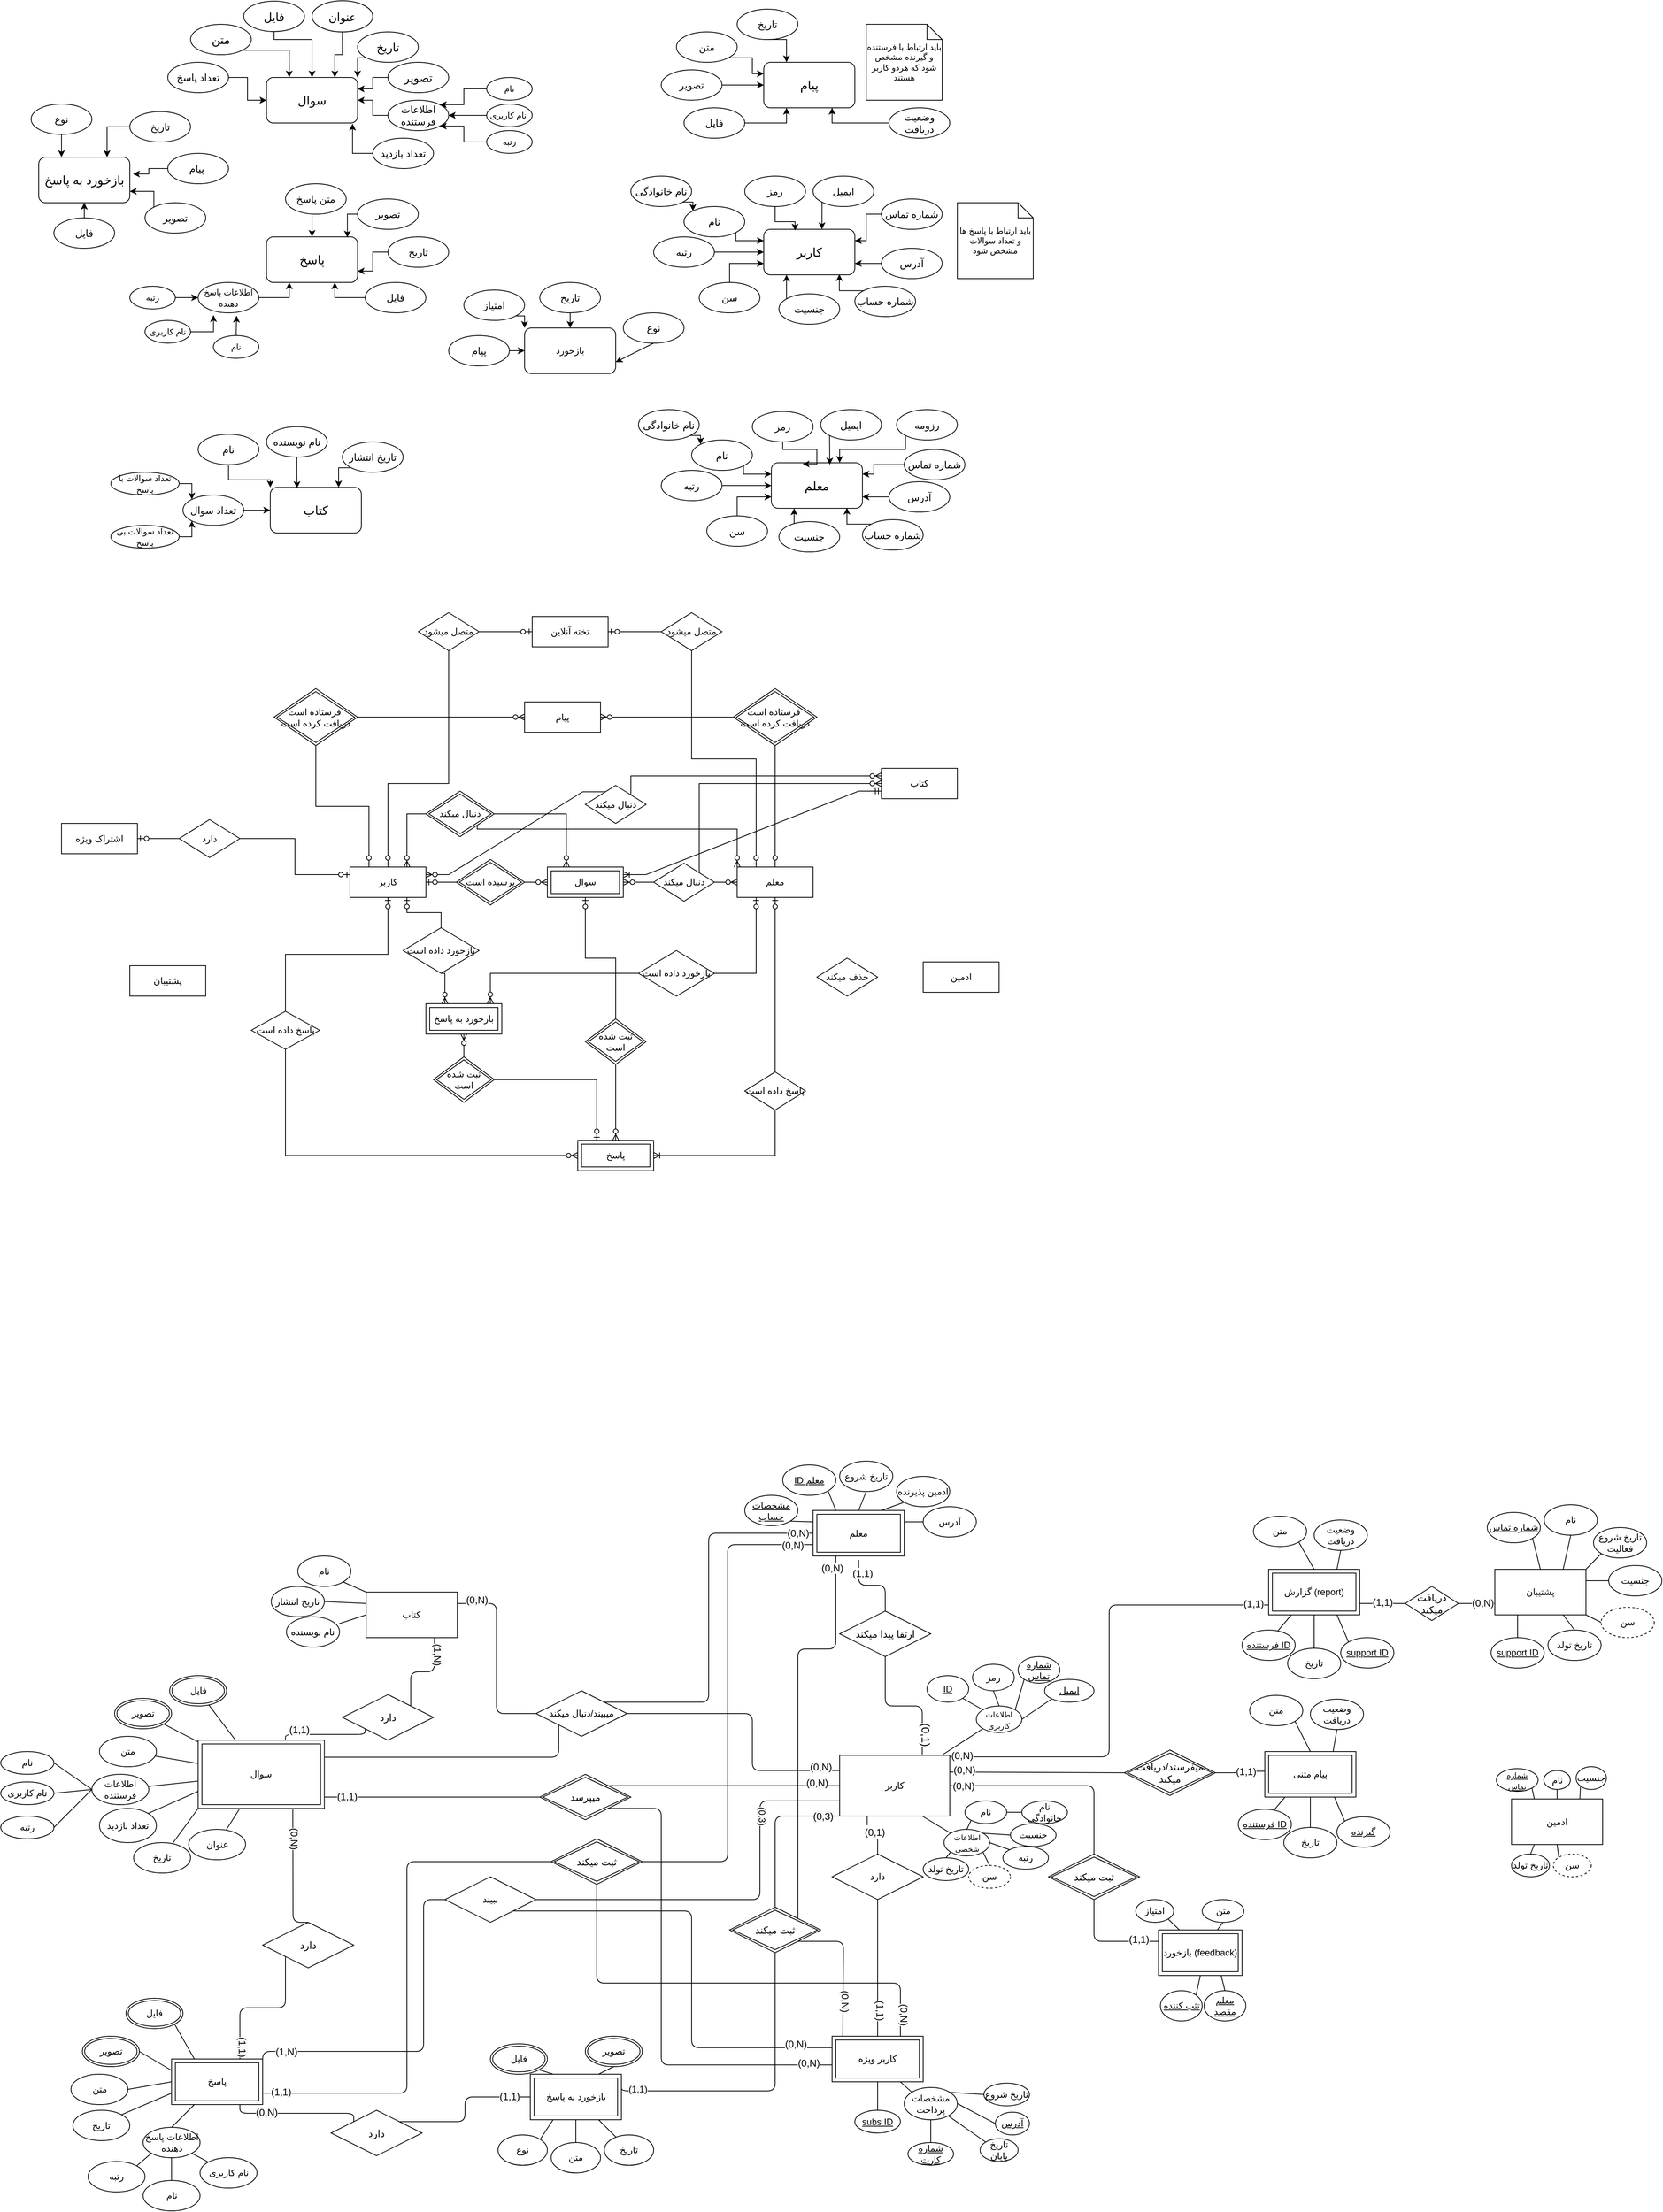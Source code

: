 <mxfile version="16.0.3" type="github">
  <diagram id="joiwjHzGV3Fkbfup1waQ" name="ERD">
    <mxGraphModel dx="2080" dy="407" grid="1" gridSize="10" guides="1" tooltips="1" connect="1" arrows="1" fold="1" page="1" pageScale="1" pageWidth="1400" pageHeight="850" math="0" shadow="0">
      <root>
        <mxCell id="0" />
        <mxCell id="1" parent="0" />
        <mxCell id="mo1RyLKoxU8CdL2ZOADJ-21" style="edgeStyle=orthogonalEdgeStyle;rounded=0;orthogonalLoop=1;jettySize=auto;html=1;exitX=1;exitY=1;exitDx=0;exitDy=0;entryX=0.25;entryY=0;entryDx=0;entryDy=0;fontSize=13;" parent="1" source="mo1RyLKoxU8CdL2ZOADJ-1" target="mo1RyLKoxU8CdL2ZOADJ-2" edge="1">
          <mxGeometry relative="1" as="geometry" />
        </mxCell>
        <mxCell id="mo1RyLKoxU8CdL2ZOADJ-1" value="&lt;font style=&quot;font-size: 15px&quot;&gt;متن&lt;/font&gt;" style="ellipse;whiteSpace=wrap;html=1;" parent="1" vertex="1">
          <mxGeometry x="220" y="70" width="80" height="40" as="geometry" />
        </mxCell>
        <mxCell id="mo1RyLKoxU8CdL2ZOADJ-2" value="&lt;font style=&quot;font-size: 16px&quot;&gt;سوال&lt;/font&gt;" style="rounded=1;whiteSpace=wrap;html=1;" parent="1" vertex="1">
          <mxGeometry x="320" y="140" width="120" height="60" as="geometry" />
        </mxCell>
        <mxCell id="mo1RyLKoxU8CdL2ZOADJ-14" style="edgeStyle=orthogonalEdgeStyle;rounded=0;orthogonalLoop=1;jettySize=auto;html=1;exitX=0.5;exitY=1;exitDx=0;exitDy=0;entryX=0.75;entryY=0;entryDx=0;entryDy=0;fontSize=13;" parent="1" source="mo1RyLKoxU8CdL2ZOADJ-3" target="mo1RyLKoxU8CdL2ZOADJ-2" edge="1">
          <mxGeometry relative="1" as="geometry" />
        </mxCell>
        <mxCell id="mo1RyLKoxU8CdL2ZOADJ-3" value="&lt;font style=&quot;font-size: 15px&quot;&gt;عنوان&lt;/font&gt;" style="ellipse;whiteSpace=wrap;html=1;" parent="1" vertex="1">
          <mxGeometry x="380" y="39" width="80" height="41" as="geometry" />
        </mxCell>
        <mxCell id="mo1RyLKoxU8CdL2ZOADJ-15" style="edgeStyle=orthogonalEdgeStyle;rounded=0;orthogonalLoop=1;jettySize=auto;html=1;exitX=0;exitY=1;exitDx=0;exitDy=0;entryX=1;entryY=0;entryDx=0;entryDy=0;fontSize=13;" parent="1" source="mo1RyLKoxU8CdL2ZOADJ-4" target="mo1RyLKoxU8CdL2ZOADJ-2" edge="1">
          <mxGeometry relative="1" as="geometry" />
        </mxCell>
        <mxCell id="mo1RyLKoxU8CdL2ZOADJ-4" value="&lt;font style=&quot;font-size: 15px&quot;&gt;تاریخ&lt;/font&gt;" style="ellipse;whiteSpace=wrap;html=1;" parent="1" vertex="1">
          <mxGeometry x="440" y="80" width="80" height="40" as="geometry" />
        </mxCell>
        <mxCell id="mo1RyLKoxU8CdL2ZOADJ-13" style="edgeStyle=orthogonalEdgeStyle;rounded=0;orthogonalLoop=1;jettySize=auto;html=1;exitX=0.5;exitY=1;exitDx=0;exitDy=0;entryX=0.5;entryY=0;entryDx=0;entryDy=0;fontSize=13;" parent="1" source="mo1RyLKoxU8CdL2ZOADJ-5" target="mo1RyLKoxU8CdL2ZOADJ-2" edge="1">
          <mxGeometry relative="1" as="geometry">
            <Array as="points">
              <mxPoint x="330" y="90" />
              <mxPoint x="380" y="90" />
            </Array>
          </mxGeometry>
        </mxCell>
        <mxCell id="mo1RyLKoxU8CdL2ZOADJ-5" value="&lt;font style=&quot;font-size: 15px&quot;&gt;فایل&lt;/font&gt;&lt;span style=&quot;color: rgba(0 , 0 , 0 , 0) ; font-family: monospace ; font-size: 0px&quot;&gt;%3CmxGraphModel%3E%3Croot%3E%3CmxCell%20id%3D%220%22%2F%3E%3CmxCell%20id%3D%221%22%20parent%3D%220%22%2F%3E%3CmxCell%20id%3D%222%22%20value%3D%22%26lt%3Bfont%20style%3D%26quot%3Bfont-size%3A%2015px%26quot%3B%26gt%3B%D9%85%D8%AA%D9%86%26lt%3B%2Ffont%26gt%3B%22%20style%3D%22ellipse%3BwhiteSpace%3Dwrap%3Bhtml%3D1%3B%22%20vertex%3D%221%22%20parent%3D%221%22%3E%3CmxGeometry%20x%3D%22190%22%20y%3D%22100%22%20width%3D%22120%22%20height%3D%2260%22%20as%3D%22geometry%22%2F%3E%3C%2FmxCell%3E%3C%2Froot%3E%3C%2FmxGraphModel%3E&lt;/span&gt;" style="ellipse;whiteSpace=wrap;html=1;" parent="1" vertex="1">
          <mxGeometry x="290" y="39.5" width="80" height="40" as="geometry" />
        </mxCell>
        <mxCell id="mo1RyLKoxU8CdL2ZOADJ-16" style="edgeStyle=orthogonalEdgeStyle;rounded=0;orthogonalLoop=1;jettySize=auto;html=1;exitX=0.5;exitY=1;exitDx=0;exitDy=0;fontSize=13;" parent="1" source="mo1RyLKoxU8CdL2ZOADJ-6" edge="1">
          <mxGeometry relative="1" as="geometry">
            <mxPoint x="519.762" y="160.238" as="targetPoint" />
          </mxGeometry>
        </mxCell>
        <mxCell id="2i5fUij22SSwUOZy-rQ9-9" style="edgeStyle=orthogonalEdgeStyle;rounded=0;orthogonalLoop=1;jettySize=auto;html=1;exitX=0;exitY=0.5;exitDx=0;exitDy=0;entryX=1;entryY=0.25;entryDx=0;entryDy=0;fontSize=13;" parent="1" source="mo1RyLKoxU8CdL2ZOADJ-6" target="mo1RyLKoxU8CdL2ZOADJ-2" edge="1">
          <mxGeometry relative="1" as="geometry" />
        </mxCell>
        <mxCell id="mo1RyLKoxU8CdL2ZOADJ-6" value="&lt;font style=&quot;font-size: 15px&quot;&gt;تصویر&lt;/font&gt;" style="ellipse;whiteSpace=wrap;html=1;" parent="1" vertex="1">
          <mxGeometry x="480" y="120" width="80" height="40" as="geometry" />
        </mxCell>
        <mxCell id="mo1RyLKoxU8CdL2ZOADJ-18" style="edgeStyle=orthogonalEdgeStyle;rounded=0;orthogonalLoop=1;jettySize=auto;html=1;exitX=0;exitY=0.5;exitDx=0;exitDy=0;entryX=1;entryY=0.5;entryDx=0;entryDy=0;fontSize=13;" parent="1" source="mo1RyLKoxU8CdL2ZOADJ-7" target="mo1RyLKoxU8CdL2ZOADJ-2" edge="1">
          <mxGeometry relative="1" as="geometry" />
        </mxCell>
        <mxCell id="mo1RyLKoxU8CdL2ZOADJ-7" value="&lt;font style=&quot;font-size: 13px&quot;&gt;اطلاعات فرستنده&lt;/font&gt;" style="ellipse;whiteSpace=wrap;html=1;" parent="1" vertex="1">
          <mxGeometry x="480" y="170" width="80" height="40" as="geometry" />
        </mxCell>
        <mxCell id="mo1RyLKoxU8CdL2ZOADJ-20" style="edgeStyle=orthogonalEdgeStyle;rounded=0;orthogonalLoop=1;jettySize=auto;html=1;exitX=1;exitY=0.5;exitDx=0;exitDy=0;entryX=0;entryY=0.5;entryDx=0;entryDy=0;fontSize=13;" parent="1" source="mo1RyLKoxU8CdL2ZOADJ-8" target="mo1RyLKoxU8CdL2ZOADJ-2" edge="1">
          <mxGeometry relative="1" as="geometry" />
        </mxCell>
        <mxCell id="mo1RyLKoxU8CdL2ZOADJ-8" value="&lt;span style=&quot;font-size: 13px&quot;&gt;تعداد پاسخ&lt;/span&gt;&lt;span style=&quot;color: rgba(0 , 0 , 0 , 0) ; font-family: monospace ; font-size: 0px&quot;&gt;%3CmxGraphModel%3E%3Croot%3E%3CmxCell%20id%3D%220%22%2F%3E%3CmxCell%20id%3D%221%22%20parent%3D%220%22%2F%3E%3CmxCell%20id%3D%222%22%20value%3D%22%26lt%3Bfont%20style%3D%26quot%3Bfont-size%3A%2013px%26quot%3B%26gt%3B%D8%A7%D8%B7%D9%84%D8%A7%D8%B9%D8%A7%D8%AA%20%D9%81%D8%B1%D8%B3%D8%AA%D9%86%D8%AF%D9%87%26lt%3B%2Ffont%26gt%3B%22%20style%3D%22ellipse%3BwhiteSpace%3Dwrap%3Bhtml%3D1%3B%22%20vertex%3D%221%22%20parent%3D%221%22%3E%3CmxGeometry%20x%3D%22520%22%20y%3D%22200%22%20width%3D%2280%22%20height%3D%2240%22%20as%3D%22geometry%22%2F%3E%3C%2FmxCell%3E%3C%2Froot%3E%3C%2FmxGraphModel%3E&lt;/span&gt;" style="ellipse;whiteSpace=wrap;html=1;" parent="1" vertex="1">
          <mxGeometry x="190" y="120" width="80" height="40" as="geometry" />
        </mxCell>
        <mxCell id="mo1RyLKoxU8CdL2ZOADJ-19" style="edgeStyle=orthogonalEdgeStyle;rounded=0;orthogonalLoop=1;jettySize=auto;html=1;exitX=0;exitY=0.5;exitDx=0;exitDy=0;fontSize=13;entryX=0.945;entryY=1.015;entryDx=0;entryDy=0;entryPerimeter=0;" parent="1" source="mo1RyLKoxU8CdL2ZOADJ-9" target="mo1RyLKoxU8CdL2ZOADJ-2" edge="1">
          <mxGeometry relative="1" as="geometry">
            <Array as="points">
              <mxPoint x="433" y="240" />
            </Array>
          </mxGeometry>
        </mxCell>
        <mxCell id="mo1RyLKoxU8CdL2ZOADJ-9" value="&lt;span style=&quot;font-size: 13px&quot;&gt;تعداد بازدید&lt;/span&gt;" style="ellipse;whiteSpace=wrap;html=1;" parent="1" vertex="1">
          <mxGeometry x="460" y="220" width="80" height="40" as="geometry" />
        </mxCell>
        <mxCell id="2i5fUij22SSwUOZy-rQ9-1" value="&lt;span style=&quot;font-size: 16px&quot;&gt;پاسخ&lt;/span&gt;" style="rounded=1;whiteSpace=wrap;html=1;" parent="1" vertex="1">
          <mxGeometry x="320" y="350" width="120" height="60" as="geometry" />
        </mxCell>
        <mxCell id="2i5fUij22SSwUOZy-rQ9-24" style="edgeStyle=orthogonalEdgeStyle;rounded=0;orthogonalLoop=1;jettySize=auto;html=1;exitX=0.5;exitY=1;exitDx=0;exitDy=0;entryX=0.5;entryY=0;entryDx=0;entryDy=0;fontSize=11;" parent="1" source="2i5fUij22SSwUOZy-rQ9-4" target="2i5fUij22SSwUOZy-rQ9-1" edge="1">
          <mxGeometry relative="1" as="geometry" />
        </mxCell>
        <mxCell id="2i5fUij22SSwUOZy-rQ9-4" value="&lt;span style=&quot;font-size: 13px&quot;&gt;متن پاسخ&lt;/span&gt;" style="ellipse;whiteSpace=wrap;html=1;" parent="1" vertex="1">
          <mxGeometry x="345" y="280" width="80" height="40" as="geometry" />
        </mxCell>
        <mxCell id="2i5fUij22SSwUOZy-rQ9-34" style="edgeStyle=orthogonalEdgeStyle;rounded=0;orthogonalLoop=1;jettySize=auto;html=1;exitX=0;exitY=0.5;exitDx=0;exitDy=0;entryX=1;entryY=0.75;entryDx=0;entryDy=0;fontSize=11;" parent="1" source="2i5fUij22SSwUOZy-rQ9-5" target="2i5fUij22SSwUOZy-rQ9-1" edge="1">
          <mxGeometry relative="1" as="geometry" />
        </mxCell>
        <mxCell id="2i5fUij22SSwUOZy-rQ9-5" value="&lt;span style=&quot;font-size: 13px&quot;&gt;تاریخ&lt;/span&gt;" style="ellipse;whiteSpace=wrap;html=1;" parent="1" vertex="1">
          <mxGeometry x="480" y="350" width="80" height="40" as="geometry" />
        </mxCell>
        <mxCell id="2i5fUij22SSwUOZy-rQ9-30" style="edgeStyle=orthogonalEdgeStyle;rounded=0;orthogonalLoop=1;jettySize=auto;html=1;exitX=0;exitY=0.5;exitDx=0;exitDy=0;entryX=0.888;entryY=0.014;entryDx=0;entryDy=0;entryPerimeter=0;fontSize=11;" parent="1" source="2i5fUij22SSwUOZy-rQ9-6" target="2i5fUij22SSwUOZy-rQ9-1" edge="1">
          <mxGeometry relative="1" as="geometry" />
        </mxCell>
        <mxCell id="2i5fUij22SSwUOZy-rQ9-6" value="&lt;span style=&quot;font-size: 13px&quot;&gt;تصویر&lt;/span&gt;" style="ellipse;whiteSpace=wrap;html=1;" parent="1" vertex="1">
          <mxGeometry x="440" y="300" width="80" height="40" as="geometry" />
        </mxCell>
        <mxCell id="2i5fUij22SSwUOZy-rQ9-18" style="edgeStyle=orthogonalEdgeStyle;rounded=0;orthogonalLoop=1;jettySize=auto;html=1;exitX=0;exitY=0.5;exitDx=0;exitDy=0;fontSize=11;entryX=1;entryY=0;entryDx=0;entryDy=0;" parent="1" source="2i5fUij22SSwUOZy-rQ9-10" target="mo1RyLKoxU8CdL2ZOADJ-7" edge="1">
          <mxGeometry relative="1" as="geometry">
            <mxPoint x="560.0" y="190" as="targetPoint" />
            <Array as="points">
              <mxPoint x="580" y="155" />
              <mxPoint x="580" y="176" />
            </Array>
          </mxGeometry>
        </mxCell>
        <mxCell id="2i5fUij22SSwUOZy-rQ9-10" value="&lt;font style=&quot;font-size: 11px&quot;&gt;نام&lt;/font&gt;" style="ellipse;whiteSpace=wrap;html=1;" parent="1" vertex="1">
          <mxGeometry x="610" y="140" width="60" height="30" as="geometry" />
        </mxCell>
        <mxCell id="2i5fUij22SSwUOZy-rQ9-17" style="edgeStyle=orthogonalEdgeStyle;rounded=0;orthogonalLoop=1;jettySize=auto;html=1;exitX=0;exitY=0.5;exitDx=0;exitDy=0;entryX=1;entryY=0.5;entryDx=0;entryDy=0;fontSize=11;" parent="1" source="2i5fUij22SSwUOZy-rQ9-11" target="mo1RyLKoxU8CdL2ZOADJ-7" edge="1">
          <mxGeometry relative="1" as="geometry" />
        </mxCell>
        <mxCell id="2i5fUij22SSwUOZy-rQ9-11" value="&lt;font style=&quot;font-size: 11px&quot;&gt;نام کاربری&amp;nbsp;&lt;/font&gt;" style="ellipse;whiteSpace=wrap;html=1;" parent="1" vertex="1">
          <mxGeometry x="610" y="175" width="60" height="30" as="geometry" />
        </mxCell>
        <mxCell id="2i5fUij22SSwUOZy-rQ9-19" style="edgeStyle=orthogonalEdgeStyle;rounded=0;orthogonalLoop=1;jettySize=auto;html=1;exitX=0;exitY=0.5;exitDx=0;exitDy=0;entryX=1;entryY=1;entryDx=0;entryDy=0;fontSize=11;" parent="1" source="2i5fUij22SSwUOZy-rQ9-13" target="mo1RyLKoxU8CdL2ZOADJ-7" edge="1">
          <mxGeometry relative="1" as="geometry">
            <Array as="points">
              <mxPoint x="580" y="225" />
              <mxPoint x="580" y="204" />
            </Array>
          </mxGeometry>
        </mxCell>
        <mxCell id="2i5fUij22SSwUOZy-rQ9-13" value="&lt;font style=&quot;font-size: 11px&quot;&gt;رتبه&lt;/font&gt;" style="ellipse;whiteSpace=wrap;html=1;" parent="1" vertex="1">
          <mxGeometry x="610" y="210" width="60" height="30" as="geometry" />
        </mxCell>
        <mxCell id="2i5fUij22SSwUOZy-rQ9-28" style="edgeStyle=orthogonalEdgeStyle;rounded=0;orthogonalLoop=1;jettySize=auto;html=1;exitX=0;exitY=0.5;exitDx=0;exitDy=0;entryX=0.75;entryY=1;entryDx=0;entryDy=0;fontSize=11;" parent="1" source="2i5fUij22SSwUOZy-rQ9-22" target="2i5fUij22SSwUOZy-rQ9-1" edge="1">
          <mxGeometry relative="1" as="geometry" />
        </mxCell>
        <mxCell id="2i5fUij22SSwUOZy-rQ9-22" value="&lt;span style=&quot;font-size: 13px&quot;&gt;فایل&lt;/span&gt;" style="ellipse;whiteSpace=wrap;html=1;" parent="1" vertex="1">
          <mxGeometry x="450" y="410" width="80" height="40" as="geometry" />
        </mxCell>
        <mxCell id="2i5fUij22SSwUOZy-rQ9-27" style="edgeStyle=orthogonalEdgeStyle;rounded=0;orthogonalLoop=1;jettySize=auto;html=1;exitX=1;exitY=0.5;exitDx=0;exitDy=0;entryX=0.25;entryY=1;entryDx=0;entryDy=0;fontSize=11;" parent="1" source="2i5fUij22SSwUOZy-rQ9-23" target="2i5fUij22SSwUOZy-rQ9-1" edge="1">
          <mxGeometry relative="1" as="geometry" />
        </mxCell>
        <mxCell id="2i5fUij22SSwUOZy-rQ9-23" value="&lt;font style=&quot;font-size: 11px&quot;&gt;اطلاعات پاسخ دهنده&lt;/font&gt;" style="ellipse;whiteSpace=wrap;html=1;" parent="1" vertex="1">
          <mxGeometry x="230" y="410" width="80" height="40" as="geometry" />
        </mxCell>
        <mxCell id="2i5fUij22SSwUOZy-rQ9-39" style="edgeStyle=orthogonalEdgeStyle;rounded=0;orthogonalLoop=1;jettySize=auto;html=1;exitX=1;exitY=0.5;exitDx=0;exitDy=0;entryX=0;entryY=0.5;entryDx=0;entryDy=0;fontSize=11;" parent="1" source="2i5fUij22SSwUOZy-rQ9-35" target="2i5fUij22SSwUOZy-rQ9-23" edge="1">
          <mxGeometry relative="1" as="geometry" />
        </mxCell>
        <mxCell id="2i5fUij22SSwUOZy-rQ9-35" value="&lt;font style=&quot;font-size: 11px&quot;&gt;رتبه&lt;/font&gt;" style="ellipse;whiteSpace=wrap;html=1;" parent="1" vertex="1">
          <mxGeometry x="140" y="415" width="60" height="30" as="geometry" />
        </mxCell>
        <mxCell id="2i5fUij22SSwUOZy-rQ9-40" style="edgeStyle=orthogonalEdgeStyle;rounded=0;orthogonalLoop=1;jettySize=auto;html=1;exitX=1;exitY=0.5;exitDx=0;exitDy=0;fontSize=11;entryX=0.253;entryY=1.076;entryDx=0;entryDy=0;entryPerimeter=0;" parent="1" source="2i5fUij22SSwUOZy-rQ9-37" target="2i5fUij22SSwUOZy-rQ9-23" edge="1">
          <mxGeometry relative="1" as="geometry">
            <mxPoint x="250" y="460" as="targetPoint" />
          </mxGeometry>
        </mxCell>
        <mxCell id="2i5fUij22SSwUOZy-rQ9-37" value="&lt;font style=&quot;font-size: 11px&quot;&gt;نام کاربری&lt;br&gt;&lt;/font&gt;" style="ellipse;whiteSpace=wrap;html=1;" parent="1" vertex="1">
          <mxGeometry x="160" y="460" width="60" height="30" as="geometry" />
        </mxCell>
        <mxCell id="2i5fUij22SSwUOZy-rQ9-41" style="edgeStyle=orthogonalEdgeStyle;rounded=0;orthogonalLoop=1;jettySize=auto;html=1;exitX=0.5;exitY=0;exitDx=0;exitDy=0;entryX=0.633;entryY=1.094;entryDx=0;entryDy=0;entryPerimeter=0;fontSize=11;" parent="1" source="2i5fUij22SSwUOZy-rQ9-38" target="2i5fUij22SSwUOZy-rQ9-23" edge="1">
          <mxGeometry relative="1" as="geometry" />
        </mxCell>
        <mxCell id="2i5fUij22SSwUOZy-rQ9-38" value="&lt;font style=&quot;font-size: 11px&quot;&gt;نام&lt;/font&gt;" style="ellipse;whiteSpace=wrap;html=1;" parent="1" vertex="1">
          <mxGeometry x="250" y="480" width="60" height="30" as="geometry" />
        </mxCell>
        <mxCell id="2i5fUij22SSwUOZy-rQ9-51" value="&lt;span style=&quot;font-size: 16px&quot;&gt;کتاب&lt;/span&gt;" style="rounded=1;whiteSpace=wrap;html=1;" parent="1" vertex="1">
          <mxGeometry x="325" y="680" width="120" height="60" as="geometry" />
        </mxCell>
        <mxCell id="2i5fUij22SSwUOZy-rQ9-53" style="edgeStyle=orthogonalEdgeStyle;rounded=0;orthogonalLoop=1;jettySize=auto;html=1;exitX=1;exitY=0.5;exitDx=0;exitDy=0;entryX=0;entryY=0.5;entryDx=0;entryDy=0;fontSize=11;" parent="1" source="2i5fUij22SSwUOZy-rQ9-52" target="2i5fUij22SSwUOZy-rQ9-51" edge="1">
          <mxGeometry relative="1" as="geometry" />
        </mxCell>
        <mxCell id="2i5fUij22SSwUOZy-rQ9-52" value="&lt;span style=&quot;font-size: 13px&quot;&gt;تعداد سوال&lt;/span&gt;" style="ellipse;whiteSpace=wrap;html=1;" parent="1" vertex="1">
          <mxGeometry x="210" y="690" width="80" height="40" as="geometry" />
        </mxCell>
        <mxCell id="2i5fUij22SSwUOZy-rQ9-62" style="edgeStyle=orthogonalEdgeStyle;rounded=0;orthogonalLoop=1;jettySize=auto;html=1;exitX=0.5;exitY=1;exitDx=0;exitDy=0;entryX=0;entryY=0;entryDx=0;entryDy=0;fontSize=11;" parent="1" source="2i5fUij22SSwUOZy-rQ9-54" target="2i5fUij22SSwUOZy-rQ9-51" edge="1">
          <mxGeometry relative="1" as="geometry" />
        </mxCell>
        <mxCell id="2i5fUij22SSwUOZy-rQ9-54" value="&lt;span style=&quot;font-size: 13px&quot;&gt;نام&lt;/span&gt;" style="ellipse;whiteSpace=wrap;html=1;" parent="1" vertex="1">
          <mxGeometry x="230" y="610" width="80" height="40" as="geometry" />
        </mxCell>
        <mxCell id="2i5fUij22SSwUOZy-rQ9-63" style="edgeStyle=orthogonalEdgeStyle;rounded=0;orthogonalLoop=1;jettySize=auto;html=1;exitX=0.5;exitY=1;exitDx=0;exitDy=0;entryX=0.294;entryY=0.016;entryDx=0;entryDy=0;entryPerimeter=0;fontSize=11;" parent="1" source="2i5fUij22SSwUOZy-rQ9-55" target="2i5fUij22SSwUOZy-rQ9-51" edge="1">
          <mxGeometry relative="1" as="geometry" />
        </mxCell>
        <mxCell id="2i5fUij22SSwUOZy-rQ9-55" value="&lt;span style=&quot;font-size: 13px&quot;&gt;نام نویسنده&lt;/span&gt;" style="ellipse;whiteSpace=wrap;html=1;" parent="1" vertex="1">
          <mxGeometry x="320" y="600" width="80" height="40" as="geometry" />
        </mxCell>
        <mxCell id="2i5fUij22SSwUOZy-rQ9-64" style="edgeStyle=orthogonalEdgeStyle;rounded=0;orthogonalLoop=1;jettySize=auto;html=1;exitX=0;exitY=1;exitDx=0;exitDy=0;entryX=0.75;entryY=0;entryDx=0;entryDy=0;fontSize=11;" parent="1" source="2i5fUij22SSwUOZy-rQ9-56" target="2i5fUij22SSwUOZy-rQ9-51" edge="1">
          <mxGeometry relative="1" as="geometry" />
        </mxCell>
        <mxCell id="2i5fUij22SSwUOZy-rQ9-56" value="&lt;span style=&quot;font-size: 13px&quot;&gt;تاریخ انتشار&lt;/span&gt;" style="ellipse;whiteSpace=wrap;html=1;" parent="1" vertex="1">
          <mxGeometry x="420" y="620" width="80" height="40" as="geometry" />
        </mxCell>
        <mxCell id="2i5fUij22SSwUOZy-rQ9-60" style="edgeStyle=orthogonalEdgeStyle;rounded=0;orthogonalLoop=1;jettySize=auto;html=1;exitX=1;exitY=0.5;exitDx=0;exitDy=0;entryX=0;entryY=0;entryDx=0;entryDy=0;fontSize=11;" parent="1" source="2i5fUij22SSwUOZy-rQ9-58" target="2i5fUij22SSwUOZy-rQ9-52" edge="1">
          <mxGeometry relative="1" as="geometry" />
        </mxCell>
        <mxCell id="2i5fUij22SSwUOZy-rQ9-58" value="&lt;font style=&quot;font-size: 11px&quot;&gt;تعداد سوالات با پاسخ&lt;/font&gt;" style="ellipse;whiteSpace=wrap;html=1;" parent="1" vertex="1">
          <mxGeometry x="115" y="660" width="90" height="30" as="geometry" />
        </mxCell>
        <mxCell id="2i5fUij22SSwUOZy-rQ9-61" style="edgeStyle=orthogonalEdgeStyle;rounded=0;orthogonalLoop=1;jettySize=auto;html=1;exitX=1;exitY=0.5;exitDx=0;exitDy=0;entryX=0;entryY=1;entryDx=0;entryDy=0;fontSize=11;" parent="1" source="2i5fUij22SSwUOZy-rQ9-59" target="2i5fUij22SSwUOZy-rQ9-52" edge="1">
          <mxGeometry relative="1" as="geometry" />
        </mxCell>
        <mxCell id="2i5fUij22SSwUOZy-rQ9-59" value="&lt;font style=&quot;font-size: 11px&quot;&gt;تعداد سوالات بی پاسخ&lt;/font&gt;" style="ellipse;whiteSpace=wrap;html=1;" parent="1" vertex="1">
          <mxGeometry x="115" y="730" width="90" height="30" as="geometry" />
        </mxCell>
        <mxCell id="2i5fUij22SSwUOZy-rQ9-82" style="edgeStyle=orthogonalEdgeStyle;rounded=0;orthogonalLoop=1;jettySize=auto;html=1;exitX=0.75;exitY=1;exitDx=0;exitDy=0;fontSize=11;" parent="1" source="2i5fUij22SSwUOZy-rQ9-65" edge="1">
          <mxGeometry relative="1" as="geometry">
            <mxPoint x="1065.444" y="180.444" as="targetPoint" />
          </mxGeometry>
        </mxCell>
        <mxCell id="2i5fUij22SSwUOZy-rQ9-65" value="&lt;span style=&quot;font-size: 16px&quot;&gt;پیام&lt;/span&gt;" style="rounded=1;whiteSpace=wrap;html=1;" parent="1" vertex="1">
          <mxGeometry x="975" y="120" width="120" height="60" as="geometry" />
        </mxCell>
        <mxCell id="2i5fUij22SSwUOZy-rQ9-76" style="edgeStyle=orthogonalEdgeStyle;rounded=0;orthogonalLoop=1;jettySize=auto;html=1;exitX=1;exitY=1;exitDx=0;exitDy=0;entryX=0;entryY=0.25;entryDx=0;entryDy=0;fontSize=11;" parent="1" source="2i5fUij22SSwUOZy-rQ9-66" target="2i5fUij22SSwUOZy-rQ9-65" edge="1">
          <mxGeometry relative="1" as="geometry" />
        </mxCell>
        <mxCell id="2i5fUij22SSwUOZy-rQ9-66" value="&lt;span style=&quot;font-size: 13px&quot;&gt;متن&lt;/span&gt;" style="ellipse;whiteSpace=wrap;html=1;" parent="1" vertex="1">
          <mxGeometry x="860" y="80" width="80" height="40" as="geometry" />
        </mxCell>
        <mxCell id="2i5fUij22SSwUOZy-rQ9-78" style="edgeStyle=orthogonalEdgeStyle;rounded=0;orthogonalLoop=1;jettySize=auto;html=1;exitX=0.5;exitY=1;exitDx=0;exitDy=0;entryX=0.25;entryY=0;entryDx=0;entryDy=0;fontSize=11;" parent="1" source="2i5fUij22SSwUOZy-rQ9-67" target="2i5fUij22SSwUOZy-rQ9-65" edge="1">
          <mxGeometry relative="1" as="geometry" />
        </mxCell>
        <mxCell id="2i5fUij22SSwUOZy-rQ9-67" value="&lt;span style=&quot;font-size: 13px&quot;&gt;تاریخ&lt;/span&gt;" style="ellipse;whiteSpace=wrap;html=1;" parent="1" vertex="1">
          <mxGeometry x="940" y="50" width="80" height="40" as="geometry" />
        </mxCell>
        <mxCell id="2i5fUij22SSwUOZy-rQ9-74" value="" style="edgeStyle=orthogonalEdgeStyle;rounded=0;orthogonalLoop=1;jettySize=auto;html=1;fontSize=11;" parent="1" source="2i5fUij22SSwUOZy-rQ9-73" target="2i5fUij22SSwUOZy-rQ9-65" edge="1">
          <mxGeometry relative="1" as="geometry" />
        </mxCell>
        <mxCell id="2i5fUij22SSwUOZy-rQ9-73" value="&lt;span style=&quot;font-size: 13px&quot;&gt;تصویر&lt;/span&gt;" style="ellipse;whiteSpace=wrap;html=1;" parent="1" vertex="1">
          <mxGeometry x="840" y="130" width="80" height="40" as="geometry" />
        </mxCell>
        <mxCell id="2i5fUij22SSwUOZy-rQ9-77" style="edgeStyle=orthogonalEdgeStyle;rounded=0;orthogonalLoop=1;jettySize=auto;html=1;exitX=1;exitY=0.5;exitDx=0;exitDy=0;entryX=0.25;entryY=1;entryDx=0;entryDy=0;fontSize=11;" parent="1" source="2i5fUij22SSwUOZy-rQ9-75" target="2i5fUij22SSwUOZy-rQ9-65" edge="1">
          <mxGeometry relative="1" as="geometry" />
        </mxCell>
        <mxCell id="2i5fUij22SSwUOZy-rQ9-75" value="&lt;span style=&quot;font-size: 13px&quot;&gt;فایل&lt;/span&gt;" style="ellipse;whiteSpace=wrap;html=1;" parent="1" vertex="1">
          <mxGeometry x="870" y="180" width="80" height="40" as="geometry" />
        </mxCell>
        <mxCell id="2i5fUij22SSwUOZy-rQ9-83" style="edgeStyle=orthogonalEdgeStyle;rounded=0;orthogonalLoop=1;jettySize=auto;html=1;exitX=0;exitY=0.5;exitDx=0;exitDy=0;entryX=0.75;entryY=1;entryDx=0;entryDy=0;fontSize=11;" parent="1" source="2i5fUij22SSwUOZy-rQ9-81" target="2i5fUij22SSwUOZy-rQ9-65" edge="1">
          <mxGeometry relative="1" as="geometry" />
        </mxCell>
        <mxCell id="2i5fUij22SSwUOZy-rQ9-81" value="&lt;span style=&quot;font-size: 13px&quot;&gt;وضعیت دریافت&lt;/span&gt;" style="ellipse;whiteSpace=wrap;html=1;" parent="1" vertex="1">
          <mxGeometry x="1140" y="180" width="80" height="40" as="geometry" />
        </mxCell>
        <mxCell id="2i5fUij22SSwUOZy-rQ9-84" value="باید ارتباط با فرستنده و گیرنده مشخص شود که هردو کاربر هستند" style="shape=note;size=20;whiteSpace=wrap;html=1;fontSize=11;" parent="1" vertex="1">
          <mxGeometry x="1110" y="70" width="100" height="100" as="geometry" />
        </mxCell>
        <mxCell id="2i5fUij22SSwUOZy-rQ9-85" value="&lt;span style=&quot;font-size: 16px&quot;&gt;کاربر&lt;/span&gt;" style="rounded=1;whiteSpace=wrap;html=1;" parent="1" vertex="1">
          <mxGeometry x="975" y="340" width="120" height="60" as="geometry" />
        </mxCell>
        <mxCell id="2i5fUij22SSwUOZy-rQ9-110" style="edgeStyle=orthogonalEdgeStyle;rounded=0;orthogonalLoop=1;jettySize=auto;html=1;exitX=1;exitY=1;exitDx=0;exitDy=0;entryX=0;entryY=0.25;entryDx=0;entryDy=0;fontSize=11;" parent="1" source="2i5fUij22SSwUOZy-rQ9-86" target="2i5fUij22SSwUOZy-rQ9-85" edge="1">
          <mxGeometry relative="1" as="geometry">
            <Array as="points">
              <mxPoint x="938" y="355" />
            </Array>
          </mxGeometry>
        </mxCell>
        <mxCell id="2i5fUij22SSwUOZy-rQ9-86" value="&lt;span style=&quot;font-size: 13px&quot;&gt;نام&lt;/span&gt;" style="ellipse;whiteSpace=wrap;html=1;" parent="1" vertex="1">
          <mxGeometry x="870" y="310" width="80" height="40" as="geometry" />
        </mxCell>
        <mxCell id="2i5fUij22SSwUOZy-rQ9-95" style="edgeStyle=orthogonalEdgeStyle;rounded=0;orthogonalLoop=1;jettySize=auto;html=1;exitX=0.5;exitY=1;exitDx=0;exitDy=0;entryX=0.344;entryY=0.028;entryDx=0;entryDy=0;entryPerimeter=0;fontSize=11;" parent="1" source="2i5fUij22SSwUOZy-rQ9-87" target="2i5fUij22SSwUOZy-rQ9-85" edge="1">
          <mxGeometry relative="1" as="geometry" />
        </mxCell>
        <mxCell id="2i5fUij22SSwUOZy-rQ9-87" value="&lt;span style=&quot;font-size: 13px&quot;&gt;رمز&lt;/span&gt;" style="ellipse;whiteSpace=wrap;html=1;" parent="1" vertex="1">
          <mxGeometry x="950" y="270" width="80" height="40" as="geometry" />
        </mxCell>
        <mxCell id="2i5fUij22SSwUOZy-rQ9-96" style="edgeStyle=orthogonalEdgeStyle;rounded=0;orthogonalLoop=1;jettySize=auto;html=1;exitX=0;exitY=1;exitDx=0;exitDy=0;entryX=0.639;entryY=0;entryDx=0;entryDy=0;entryPerimeter=0;fontSize=11;" parent="1" source="2i5fUij22SSwUOZy-rQ9-88" target="2i5fUij22SSwUOZy-rQ9-85" edge="1">
          <mxGeometry relative="1" as="geometry" />
        </mxCell>
        <mxCell id="2i5fUij22SSwUOZy-rQ9-88" value="&lt;span style=&quot;font-size: 13px&quot;&gt;ایمیل&lt;br&gt;&lt;/span&gt;" style="ellipse;whiteSpace=wrap;html=1;" parent="1" vertex="1">
          <mxGeometry x="1040" y="270" width="80" height="40" as="geometry" />
        </mxCell>
        <mxCell id="2i5fUij22SSwUOZy-rQ9-97" style="edgeStyle=orthogonalEdgeStyle;rounded=0;orthogonalLoop=1;jettySize=auto;html=1;exitX=0;exitY=0.5;exitDx=0;exitDy=0;entryX=1;entryY=0.25;entryDx=0;entryDy=0;fontSize=11;" parent="1" source="2i5fUij22SSwUOZy-rQ9-89" target="2i5fUij22SSwUOZy-rQ9-85" edge="1">
          <mxGeometry relative="1" as="geometry">
            <Array as="points">
              <mxPoint x="1110" y="320" />
              <mxPoint x="1110" y="355" />
            </Array>
          </mxGeometry>
        </mxCell>
        <mxCell id="2i5fUij22SSwUOZy-rQ9-89" value="&lt;span style=&quot;font-size: 13px&quot;&gt;شماره تماس&lt;br&gt;&lt;/span&gt;" style="ellipse;whiteSpace=wrap;html=1;" parent="1" vertex="1">
          <mxGeometry x="1130" y="300" width="80" height="40" as="geometry" />
        </mxCell>
        <mxCell id="2i5fUij22SSwUOZy-rQ9-106" style="edgeStyle=orthogonalEdgeStyle;rounded=0;orthogonalLoop=1;jettySize=auto;html=1;exitX=1;exitY=1;exitDx=0;exitDy=0;entryX=0;entryY=0;entryDx=0;entryDy=0;fontSize=11;" parent="1" source="2i5fUij22SSwUOZy-rQ9-90" target="2i5fUij22SSwUOZy-rQ9-86" edge="1">
          <mxGeometry relative="1" as="geometry" />
        </mxCell>
        <mxCell id="2i5fUij22SSwUOZy-rQ9-90" value="&lt;span style=&quot;font-size: 13px&quot;&gt;نام خانوادگی&lt;/span&gt;" style="ellipse;whiteSpace=wrap;html=1;" parent="1" vertex="1">
          <mxGeometry x="800" y="270" width="80" height="40" as="geometry" />
        </mxCell>
        <mxCell id="2i5fUij22SSwUOZy-rQ9-98" style="edgeStyle=orthogonalEdgeStyle;rounded=0;orthogonalLoop=1;jettySize=auto;html=1;exitX=0;exitY=0.5;exitDx=0;exitDy=0;entryX=1;entryY=0.75;entryDx=0;entryDy=0;fontSize=11;" parent="1" source="2i5fUij22SSwUOZy-rQ9-91" target="2i5fUij22SSwUOZy-rQ9-85" edge="1">
          <mxGeometry relative="1" as="geometry" />
        </mxCell>
        <mxCell id="2i5fUij22SSwUOZy-rQ9-91" value="&lt;span style=&quot;font-size: 13px&quot;&gt;آدرس&lt;br&gt;&lt;/span&gt;" style="ellipse;whiteSpace=wrap;html=1;" parent="1" vertex="1">
          <mxGeometry x="1130" y="365" width="80" height="40" as="geometry" />
        </mxCell>
        <mxCell id="2i5fUij22SSwUOZy-rQ9-104" style="edgeStyle=orthogonalEdgeStyle;rounded=0;orthogonalLoop=1;jettySize=auto;html=1;exitX=0;exitY=0;exitDx=0;exitDy=0;entryX=0.83;entryY=0.987;entryDx=0;entryDy=0;entryPerimeter=0;fontSize=11;" parent="1" source="2i5fUij22SSwUOZy-rQ9-92" target="2i5fUij22SSwUOZy-rQ9-85" edge="1">
          <mxGeometry relative="1" as="geometry" />
        </mxCell>
        <mxCell id="2i5fUij22SSwUOZy-rQ9-92" value="&lt;span style=&quot;font-size: 13px&quot;&gt;شماره حساب&lt;br&gt;&lt;/span&gt;" style="ellipse;whiteSpace=wrap;html=1;" parent="1" vertex="1">
          <mxGeometry x="1095" y="415" width="80" height="40" as="geometry" />
        </mxCell>
        <mxCell id="2i5fUij22SSwUOZy-rQ9-102" style="edgeStyle=orthogonalEdgeStyle;rounded=0;orthogonalLoop=1;jettySize=auto;html=1;exitX=0;exitY=0;exitDx=0;exitDy=0;entryX=0.25;entryY=1;entryDx=0;entryDy=0;fontSize=11;" parent="1" source="2i5fUij22SSwUOZy-rQ9-93" target="2i5fUij22SSwUOZy-rQ9-85" edge="1">
          <mxGeometry relative="1" as="geometry" />
        </mxCell>
        <mxCell id="2i5fUij22SSwUOZy-rQ9-93" value="&lt;span style=&quot;font-size: 13px&quot;&gt;جنسیت&lt;br&gt;&lt;/span&gt;" style="ellipse;whiteSpace=wrap;html=1;" parent="1" vertex="1">
          <mxGeometry x="995" y="425" width="80" height="40" as="geometry" />
        </mxCell>
        <mxCell id="2i5fUij22SSwUOZy-rQ9-101" style="edgeStyle=orthogonalEdgeStyle;rounded=0;orthogonalLoop=1;jettySize=auto;html=1;exitX=0.5;exitY=0;exitDx=0;exitDy=0;entryX=0;entryY=0.75;entryDx=0;entryDy=0;fontSize=11;" parent="1" source="2i5fUij22SSwUOZy-rQ9-94" target="2i5fUij22SSwUOZy-rQ9-85" edge="1">
          <mxGeometry relative="1" as="geometry" />
        </mxCell>
        <mxCell id="2i5fUij22SSwUOZy-rQ9-94" value="&lt;span style=&quot;font-size: 13px&quot;&gt;سن&lt;br&gt;&lt;/span&gt;" style="ellipse;whiteSpace=wrap;html=1;" parent="1" vertex="1">
          <mxGeometry x="890" y="410" width="80" height="40" as="geometry" />
        </mxCell>
        <mxCell id="2i5fUij22SSwUOZy-rQ9-107" value="باید ارتباط با پاسخ ها و تعداد سوالات مشخص شود" style="shape=note;size=20;whiteSpace=wrap;html=1;fontSize=11;" parent="1" vertex="1">
          <mxGeometry x="1230" y="305" width="100" height="100" as="geometry" />
        </mxCell>
        <mxCell id="2i5fUij22SSwUOZy-rQ9-109" style="edgeStyle=orthogonalEdgeStyle;rounded=0;orthogonalLoop=1;jettySize=auto;html=1;exitX=1;exitY=0.5;exitDx=0;exitDy=0;entryX=0;entryY=0.5;entryDx=0;entryDy=0;fontSize=11;" parent="1" source="2i5fUij22SSwUOZy-rQ9-108" target="2i5fUij22SSwUOZy-rQ9-85" edge="1">
          <mxGeometry relative="1" as="geometry">
            <Array as="points">
              <mxPoint x="900" y="370" />
            </Array>
          </mxGeometry>
        </mxCell>
        <mxCell id="2i5fUij22SSwUOZy-rQ9-108" value="&lt;span style=&quot;font-size: 13px&quot;&gt;رتبه&lt;/span&gt;" style="ellipse;whiteSpace=wrap;html=1;" parent="1" vertex="1">
          <mxGeometry x="830" y="350" width="80" height="40" as="geometry" />
        </mxCell>
        <mxCell id="2i5fUij22SSwUOZy-rQ9-113" value="&lt;span style=&quot;font-size: 16px&quot;&gt;بازخورد به پاسخ&lt;/span&gt;" style="rounded=1;whiteSpace=wrap;html=1;" parent="1" vertex="1">
          <mxGeometry x="20" y="245" width="120" height="60" as="geometry" />
        </mxCell>
        <mxCell id="2i5fUij22SSwUOZy-rQ9-132" style="edgeStyle=orthogonalEdgeStyle;rounded=0;orthogonalLoop=1;jettySize=auto;html=1;exitX=0.5;exitY=1;exitDx=0;exitDy=0;entryX=0.25;entryY=0;entryDx=0;entryDy=0;fontSize=11;" parent="1" source="2i5fUij22SSwUOZy-rQ9-115" target="2i5fUij22SSwUOZy-rQ9-113" edge="1">
          <mxGeometry relative="1" as="geometry" />
        </mxCell>
        <mxCell id="2i5fUij22SSwUOZy-rQ9-115" value="&lt;span style=&quot;font-size: 13px&quot;&gt;نوع&lt;/span&gt;" style="ellipse;whiteSpace=wrap;html=1;" parent="1" vertex="1">
          <mxGeometry x="10" y="175" width="80" height="40" as="geometry" />
        </mxCell>
        <mxCell id="2i5fUij22SSwUOZy-rQ9-125" style="edgeStyle=orthogonalEdgeStyle;rounded=0;orthogonalLoop=1;jettySize=auto;html=1;exitX=0;exitY=0.5;exitDx=0;exitDy=0;entryX=0.75;entryY=0;entryDx=0;entryDy=0;fontSize=11;" parent="1" source="2i5fUij22SSwUOZy-rQ9-116" target="2i5fUij22SSwUOZy-rQ9-113" edge="1">
          <mxGeometry relative="1" as="geometry" />
        </mxCell>
        <mxCell id="2i5fUij22SSwUOZy-rQ9-116" value="&lt;span style=&quot;font-size: 13px&quot;&gt;تاریخ&lt;/span&gt;" style="ellipse;whiteSpace=wrap;html=1;" parent="1" vertex="1">
          <mxGeometry x="140" y="185" width="80" height="40" as="geometry" />
        </mxCell>
        <mxCell id="2i5fUij22SSwUOZy-rQ9-127" style="edgeStyle=orthogonalEdgeStyle;rounded=0;orthogonalLoop=1;jettySize=auto;html=1;exitX=0;exitY=0.5;exitDx=0;exitDy=0;entryX=1.035;entryY=0.368;entryDx=0;entryDy=0;entryPerimeter=0;fontSize=11;" parent="1" source="2i5fUij22SSwUOZy-rQ9-117" target="2i5fUij22SSwUOZy-rQ9-113" edge="1">
          <mxGeometry relative="1" as="geometry">
            <Array as="points">
              <mxPoint x="165" y="260" />
              <mxPoint x="165" y="267" />
            </Array>
          </mxGeometry>
        </mxCell>
        <mxCell id="2i5fUij22SSwUOZy-rQ9-117" value="&lt;span style=&quot;font-size: 13px&quot;&gt;پیام&amp;nbsp;&lt;/span&gt;" style="ellipse;whiteSpace=wrap;html=1;" parent="1" vertex="1">
          <mxGeometry x="190" y="240" width="80" height="40" as="geometry" />
        </mxCell>
        <mxCell id="2i5fUij22SSwUOZy-rQ9-128" style="edgeStyle=orthogonalEdgeStyle;rounded=0;orthogonalLoop=1;jettySize=auto;html=1;exitX=0;exitY=0;exitDx=0;exitDy=0;entryX=1;entryY=0.75;entryDx=0;entryDy=0;fontSize=11;" parent="1" source="2i5fUij22SSwUOZy-rQ9-118" target="2i5fUij22SSwUOZy-rQ9-113" edge="1">
          <mxGeometry relative="1" as="geometry">
            <Array as="points">
              <mxPoint x="172" y="290" />
            </Array>
          </mxGeometry>
        </mxCell>
        <mxCell id="2i5fUij22SSwUOZy-rQ9-118" value="&lt;span style=&quot;font-size: 13px&quot;&gt;تصویر&lt;/span&gt;" style="ellipse;whiteSpace=wrap;html=1;" parent="1" vertex="1">
          <mxGeometry x="160" y="305" width="80" height="40" as="geometry" />
        </mxCell>
        <mxCell id="2i5fUij22SSwUOZy-rQ9-129" style="edgeStyle=orthogonalEdgeStyle;rounded=0;orthogonalLoop=1;jettySize=auto;html=1;exitX=0.5;exitY=0;exitDx=0;exitDy=0;entryX=0.5;entryY=1;entryDx=0;entryDy=0;fontSize=11;" parent="1" source="2i5fUij22SSwUOZy-rQ9-119" target="2i5fUij22SSwUOZy-rQ9-113" edge="1">
          <mxGeometry relative="1" as="geometry" />
        </mxCell>
        <mxCell id="2i5fUij22SSwUOZy-rQ9-119" value="&lt;span style=&quot;font-size: 13px&quot;&gt;فایل&lt;/span&gt;" style="ellipse;whiteSpace=wrap;html=1;" parent="1" vertex="1">
          <mxGeometry x="40" y="325" width="80" height="40" as="geometry" />
        </mxCell>
        <mxCell id="2i5fUij22SSwUOZy-rQ9-130" style="edgeStyle=orthogonalEdgeStyle;rounded=0;orthogonalLoop=1;jettySize=auto;html=1;exitX=0.5;exitY=1;exitDx=0;exitDy=0;fontSize=11;" parent="1" source="2i5fUij22SSwUOZy-rQ9-115" target="2i5fUij22SSwUOZy-rQ9-115" edge="1">
          <mxGeometry relative="1" as="geometry" />
        </mxCell>
        <mxCell id="2i5fUij22SSwUOZy-rQ9-134" value="&lt;span style=&quot;font-size: 16px&quot;&gt;معلم&lt;/span&gt;" style="rounded=1;whiteSpace=wrap;html=1;" parent="1" vertex="1">
          <mxGeometry x="985" y="647.5" width="120" height="60" as="geometry" />
        </mxCell>
        <mxCell id="2i5fUij22SSwUOZy-rQ9-135" style="edgeStyle=orthogonalEdgeStyle;rounded=0;orthogonalLoop=1;jettySize=auto;html=1;exitX=1;exitY=1;exitDx=0;exitDy=0;entryX=0;entryY=0.25;entryDx=0;entryDy=0;fontSize=11;" parent="1" source="2i5fUij22SSwUOZy-rQ9-136" target="2i5fUij22SSwUOZy-rQ9-134" edge="1">
          <mxGeometry relative="1" as="geometry">
            <Array as="points">
              <mxPoint x="948" y="662.5" />
            </Array>
          </mxGeometry>
        </mxCell>
        <mxCell id="2i5fUij22SSwUOZy-rQ9-136" value="&lt;span style=&quot;font-size: 13px&quot;&gt;نام&lt;/span&gt;" style="ellipse;whiteSpace=wrap;html=1;" parent="1" vertex="1">
          <mxGeometry x="880" y="617.5" width="80" height="40" as="geometry" />
        </mxCell>
        <mxCell id="2i5fUij22SSwUOZy-rQ9-137" style="edgeStyle=orthogonalEdgeStyle;rounded=0;orthogonalLoop=1;jettySize=auto;html=1;exitX=0.5;exitY=1;exitDx=0;exitDy=0;entryX=0.344;entryY=0.028;entryDx=0;entryDy=0;entryPerimeter=0;fontSize=11;" parent="1" source="2i5fUij22SSwUOZy-rQ9-138" target="2i5fUij22SSwUOZy-rQ9-134" edge="1">
          <mxGeometry relative="1" as="geometry">
            <Array as="points">
              <mxPoint x="1000" y="630" />
              <mxPoint x="1045" y="630" />
            </Array>
          </mxGeometry>
        </mxCell>
        <mxCell id="2i5fUij22SSwUOZy-rQ9-138" value="&lt;span style=&quot;font-size: 13px&quot;&gt;رمز&lt;/span&gt;" style="ellipse;whiteSpace=wrap;html=1;" parent="1" vertex="1">
          <mxGeometry x="960" y="580" width="80" height="40" as="geometry" />
        </mxCell>
        <mxCell id="2i5fUij22SSwUOZy-rQ9-139" style="edgeStyle=orthogonalEdgeStyle;rounded=0;orthogonalLoop=1;jettySize=auto;html=1;exitX=0;exitY=1;exitDx=0;exitDy=0;fontSize=11;" parent="1" source="2i5fUij22SSwUOZy-rQ9-140" edge="1">
          <mxGeometry relative="1" as="geometry">
            <mxPoint x="1062" y="650" as="targetPoint" />
          </mxGeometry>
        </mxCell>
        <mxCell id="2i5fUij22SSwUOZy-rQ9-140" value="&lt;span style=&quot;font-size: 13px&quot;&gt;ایمیل&lt;br&gt;&lt;/span&gt;" style="ellipse;whiteSpace=wrap;html=1;" parent="1" vertex="1">
          <mxGeometry x="1050" y="577.5" width="80" height="40" as="geometry" />
        </mxCell>
        <mxCell id="2i5fUij22SSwUOZy-rQ9-141" style="edgeStyle=orthogonalEdgeStyle;rounded=0;orthogonalLoop=1;jettySize=auto;html=1;exitX=0;exitY=0.5;exitDx=0;exitDy=0;entryX=1;entryY=0.25;entryDx=0;entryDy=0;fontSize=11;" parent="1" source="2i5fUij22SSwUOZy-rQ9-142" target="2i5fUij22SSwUOZy-rQ9-134" edge="1">
          <mxGeometry relative="1" as="geometry">
            <Array as="points">
              <mxPoint x="1120" y="650" />
              <mxPoint x="1120" y="663" />
            </Array>
          </mxGeometry>
        </mxCell>
        <mxCell id="2i5fUij22SSwUOZy-rQ9-142" value="&lt;span style=&quot;font-size: 13px&quot;&gt;شماره تماس&lt;br&gt;&lt;/span&gt;" style="ellipse;whiteSpace=wrap;html=1;" parent="1" vertex="1">
          <mxGeometry x="1160" y="630" width="80" height="40" as="geometry" />
        </mxCell>
        <mxCell id="2i5fUij22SSwUOZy-rQ9-143" style="edgeStyle=orthogonalEdgeStyle;rounded=0;orthogonalLoop=1;jettySize=auto;html=1;exitX=1;exitY=1;exitDx=0;exitDy=0;entryX=0;entryY=0;entryDx=0;entryDy=0;fontSize=11;" parent="1" source="2i5fUij22SSwUOZy-rQ9-144" target="2i5fUij22SSwUOZy-rQ9-136" edge="1">
          <mxGeometry relative="1" as="geometry" />
        </mxCell>
        <mxCell id="2i5fUij22SSwUOZy-rQ9-144" value="&lt;span style=&quot;font-size: 13px&quot;&gt;نام خانوادگی&lt;/span&gt;" style="ellipse;whiteSpace=wrap;html=1;" parent="1" vertex="1">
          <mxGeometry x="810" y="577.5" width="80" height="40" as="geometry" />
        </mxCell>
        <mxCell id="2i5fUij22SSwUOZy-rQ9-145" style="edgeStyle=orthogonalEdgeStyle;rounded=0;orthogonalLoop=1;jettySize=auto;html=1;exitX=0;exitY=0.5;exitDx=0;exitDy=0;entryX=1;entryY=0.75;entryDx=0;entryDy=0;fontSize=11;" parent="1" source="2i5fUij22SSwUOZy-rQ9-146" target="2i5fUij22SSwUOZy-rQ9-134" edge="1">
          <mxGeometry relative="1" as="geometry" />
        </mxCell>
        <mxCell id="2i5fUij22SSwUOZy-rQ9-146" value="&lt;span style=&quot;font-size: 13px&quot;&gt;آدرس&lt;br&gt;&lt;/span&gt;" style="ellipse;whiteSpace=wrap;html=1;" parent="1" vertex="1">
          <mxGeometry x="1140" y="672.5" width="80" height="40" as="geometry" />
        </mxCell>
        <mxCell id="2i5fUij22SSwUOZy-rQ9-147" style="edgeStyle=orthogonalEdgeStyle;rounded=0;orthogonalLoop=1;jettySize=auto;html=1;exitX=0;exitY=0;exitDx=0;exitDy=0;entryX=0.83;entryY=0.987;entryDx=0;entryDy=0;entryPerimeter=0;fontSize=11;" parent="1" source="2i5fUij22SSwUOZy-rQ9-148" target="2i5fUij22SSwUOZy-rQ9-134" edge="1">
          <mxGeometry relative="1" as="geometry" />
        </mxCell>
        <mxCell id="2i5fUij22SSwUOZy-rQ9-148" value="&lt;span style=&quot;font-size: 13px&quot;&gt;شماره حساب&lt;br&gt;&lt;/span&gt;" style="ellipse;whiteSpace=wrap;html=1;" parent="1" vertex="1">
          <mxGeometry x="1105" y="722.5" width="80" height="40" as="geometry" />
        </mxCell>
        <mxCell id="2i5fUij22SSwUOZy-rQ9-149" style="edgeStyle=orthogonalEdgeStyle;rounded=0;orthogonalLoop=1;jettySize=auto;html=1;exitX=0;exitY=0;exitDx=0;exitDy=0;entryX=0.25;entryY=1;entryDx=0;entryDy=0;fontSize=11;" parent="1" source="2i5fUij22SSwUOZy-rQ9-150" target="2i5fUij22SSwUOZy-rQ9-134" edge="1">
          <mxGeometry relative="1" as="geometry" />
        </mxCell>
        <mxCell id="2i5fUij22SSwUOZy-rQ9-150" value="&lt;span style=&quot;font-size: 13px&quot;&gt;جنسیت&lt;br&gt;&lt;/span&gt;" style="ellipse;whiteSpace=wrap;html=1;" parent="1" vertex="1">
          <mxGeometry x="995" y="725" width="80" height="40" as="geometry" />
        </mxCell>
        <mxCell id="2i5fUij22SSwUOZy-rQ9-151" style="edgeStyle=orthogonalEdgeStyle;rounded=0;orthogonalLoop=1;jettySize=auto;html=1;exitX=0.5;exitY=0;exitDx=0;exitDy=0;entryX=0;entryY=0.75;entryDx=0;entryDy=0;fontSize=11;" parent="1" source="2i5fUij22SSwUOZy-rQ9-152" target="2i5fUij22SSwUOZy-rQ9-134" edge="1">
          <mxGeometry relative="1" as="geometry" />
        </mxCell>
        <mxCell id="2i5fUij22SSwUOZy-rQ9-152" value="&lt;span style=&quot;font-size: 13px&quot;&gt;سن&lt;br&gt;&lt;/span&gt;" style="ellipse;whiteSpace=wrap;html=1;" parent="1" vertex="1">
          <mxGeometry x="900" y="717.5" width="80" height="40" as="geometry" />
        </mxCell>
        <mxCell id="2i5fUij22SSwUOZy-rQ9-153" style="edgeStyle=orthogonalEdgeStyle;rounded=0;orthogonalLoop=1;jettySize=auto;html=1;exitX=1;exitY=0.5;exitDx=0;exitDy=0;entryX=0;entryY=0.5;entryDx=0;entryDy=0;fontSize=11;" parent="1" source="2i5fUij22SSwUOZy-rQ9-154" target="2i5fUij22SSwUOZy-rQ9-134" edge="1">
          <mxGeometry relative="1" as="geometry">
            <Array as="points">
              <mxPoint x="910" y="677.5" />
            </Array>
          </mxGeometry>
        </mxCell>
        <mxCell id="2i5fUij22SSwUOZy-rQ9-154" value="&lt;span style=&quot;font-size: 13px&quot;&gt;رتبه&lt;/span&gt;" style="ellipse;whiteSpace=wrap;html=1;" parent="1" vertex="1">
          <mxGeometry x="840" y="657.5" width="80" height="40" as="geometry" />
        </mxCell>
        <mxCell id="2i5fUij22SSwUOZy-rQ9-157" style="edgeStyle=orthogonalEdgeStyle;rounded=0;orthogonalLoop=1;jettySize=auto;html=1;exitX=0;exitY=1;exitDx=0;exitDy=0;entryX=0.75;entryY=0;entryDx=0;entryDy=0;fontSize=11;" parent="1" source="2i5fUij22SSwUOZy-rQ9-155" target="2i5fUij22SSwUOZy-rQ9-134" edge="1">
          <mxGeometry relative="1" as="geometry">
            <Array as="points">
              <mxPoint x="1162" y="630" />
              <mxPoint x="1075" y="630" />
            </Array>
          </mxGeometry>
        </mxCell>
        <mxCell id="2i5fUij22SSwUOZy-rQ9-155" value="&lt;span style=&quot;font-size: 13px&quot;&gt;رزومه&lt;br&gt;&lt;/span&gt;" style="ellipse;whiteSpace=wrap;html=1;" parent="1" vertex="1">
          <mxGeometry x="1150" y="577.5" width="80" height="40" as="geometry" />
        </mxCell>
        <mxCell id="2i5fUij22SSwUOZy-rQ9-166" value="بازخورد" style="rounded=1;whiteSpace=wrap;html=1;" parent="1" vertex="1">
          <mxGeometry x="660" y="470" width="120" height="60" as="geometry" />
        </mxCell>
        <mxCell id="2i5fUij22SSwUOZy-rQ9-168" style="edgeStyle=orthogonalEdgeStyle;rounded=0;orthogonalLoop=1;jettySize=auto;html=1;exitX=0.5;exitY=1;exitDx=0;exitDy=0;entryX=0.5;entryY=0;entryDx=0;entryDy=0;fontSize=11;" parent="1" source="2i5fUij22SSwUOZy-rQ9-167" target="2i5fUij22SSwUOZy-rQ9-166" edge="1">
          <mxGeometry relative="1" as="geometry" />
        </mxCell>
        <mxCell id="2i5fUij22SSwUOZy-rQ9-167" value="&lt;span style=&quot;font-size: 13px&quot;&gt;تاریخ&lt;/span&gt;" style="ellipse;whiteSpace=wrap;html=1;" parent="1" vertex="1">
          <mxGeometry x="680" y="410" width="80" height="40" as="geometry" />
        </mxCell>
        <mxCell id="2i5fUij22SSwUOZy-rQ9-170" style="rounded=0;orthogonalLoop=1;jettySize=auto;html=1;exitX=0.5;exitY=1;exitDx=0;exitDy=0;entryX=1;entryY=0.75;entryDx=0;entryDy=0;fontSize=11;" parent="1" source="2i5fUij22SSwUOZy-rQ9-169" target="2i5fUij22SSwUOZy-rQ9-166" edge="1">
          <mxGeometry relative="1" as="geometry" />
        </mxCell>
        <mxCell id="2i5fUij22SSwUOZy-rQ9-169" value="&lt;span style=&quot;font-size: 13px&quot;&gt;نوع&lt;/span&gt;" style="ellipse;whiteSpace=wrap;html=1;" parent="1" vertex="1">
          <mxGeometry x="790" y="450" width="80" height="40" as="geometry" />
        </mxCell>
        <mxCell id="2i5fUij22SSwUOZy-rQ9-174" style="edgeStyle=orthogonalEdgeStyle;rounded=0;orthogonalLoop=1;jettySize=auto;html=1;exitX=1;exitY=1;exitDx=0;exitDy=0;entryX=0;entryY=0;entryDx=0;entryDy=0;fontSize=11;" parent="1" source="2i5fUij22SSwUOZy-rQ9-171" target="2i5fUij22SSwUOZy-rQ9-166" edge="1">
          <mxGeometry relative="1" as="geometry" />
        </mxCell>
        <mxCell id="2i5fUij22SSwUOZy-rQ9-171" value="&lt;span style=&quot;font-size: 13px&quot;&gt;امتیاز&lt;/span&gt;" style="ellipse;whiteSpace=wrap;html=1;" parent="1" vertex="1">
          <mxGeometry x="580" y="420" width="80" height="40" as="geometry" />
        </mxCell>
        <mxCell id="2i5fUij22SSwUOZy-rQ9-173" style="edgeStyle=orthogonalEdgeStyle;rounded=0;orthogonalLoop=1;jettySize=auto;html=1;exitX=1;exitY=0.5;exitDx=0;exitDy=0;entryX=0;entryY=0.5;entryDx=0;entryDy=0;fontSize=11;" parent="1" source="2i5fUij22SSwUOZy-rQ9-172" target="2i5fUij22SSwUOZy-rQ9-166" edge="1">
          <mxGeometry relative="1" as="geometry" />
        </mxCell>
        <mxCell id="2i5fUij22SSwUOZy-rQ9-172" value="&lt;span style=&quot;font-size: 13px&quot;&gt;پیام&lt;/span&gt;" style="ellipse;whiteSpace=wrap;html=1;" parent="1" vertex="1">
          <mxGeometry x="560" y="480" width="80" height="40" as="geometry" />
        </mxCell>
        <mxCell id="tAQjny0Z-c_6foOJKatO-5" value="کاربر" style="whiteSpace=wrap;html=1;align=center;" parent="1" vertex="1">
          <mxGeometry x="430" y="1180" width="100" height="40" as="geometry" />
        </mxCell>
        <mxCell id="tAQjny0Z-c_6foOJKatO-6" style="edgeStyle=none;rounded=0;orthogonalLoop=1;jettySize=auto;html=1;exitX=0.5;exitY=0;exitDx=0;exitDy=0;" parent="1" source="tAQjny0Z-c_6foOJKatO-5" target="tAQjny0Z-c_6foOJKatO-5" edge="1">
          <mxGeometry relative="1" as="geometry" />
        </mxCell>
        <mxCell id="tAQjny0Z-c_6foOJKatO-13" value="" style="edgeStyle=entityRelationEdgeStyle;fontSize=12;html=1;endArrow=ERzeroToMany;startArrow=none;rounded=0;entryX=0;entryY=0.5;entryDx=0;entryDy=0;exitX=1;exitY=0.5;exitDx=0;exitDy=0;" parent="1" source="tAQjny0Z-c_6foOJKatO-14" target="tAQjny0Z-c_6foOJKatO-17" edge="1">
          <mxGeometry width="100" height="100" relative="1" as="geometry">
            <mxPoint x="560" y="1210" as="sourcePoint" />
            <mxPoint x="730" y="1200" as="targetPoint" />
          </mxGeometry>
        </mxCell>
        <mxCell id="tAQjny0Z-c_6foOJKatO-14" value="&lt;font style=&quot;font-size: 12px&quot;&gt;پرسیده است&lt;/font&gt;" style="shape=rhombus;double=1;perimeter=rhombusPerimeter;whiteSpace=wrap;html=1;align=center;" parent="1" vertex="1">
          <mxGeometry x="570" y="1170" width="90" height="60" as="geometry" />
        </mxCell>
        <mxCell id="tAQjny0Z-c_6foOJKatO-15" value="" style="edgeStyle=entityRelationEdgeStyle;fontSize=12;html=1;endArrow=none;startArrow=ERzeroToOne;rounded=0;entryX=0;entryY=0.5;entryDx=0;entryDy=0;exitX=1;exitY=0.5;exitDx=0;exitDy=0;" parent="1" source="tAQjny0Z-c_6foOJKatO-5" target="tAQjny0Z-c_6foOJKatO-14" edge="1">
          <mxGeometry width="100" height="100" relative="1" as="geometry">
            <mxPoint x="460.0" y="1200.0" as="sourcePoint" />
            <mxPoint x="730" y="1200.0" as="targetPoint" />
          </mxGeometry>
        </mxCell>
        <mxCell id="tAQjny0Z-c_6foOJKatO-17" value="سوال" style="shape=ext;margin=3;double=1;whiteSpace=wrap;html=1;align=center;fontSize=12;" parent="1" vertex="1">
          <mxGeometry x="690" y="1180" width="100" height="40" as="geometry" />
        </mxCell>
        <mxCell id="tAQjny0Z-c_6foOJKatO-18" value="پاسخ" style="shape=ext;margin=3;double=1;whiteSpace=wrap;html=1;align=center;fontSize=12;" parent="1" vertex="1">
          <mxGeometry x="730" y="1540" width="100" height="40" as="geometry" />
        </mxCell>
        <mxCell id="tAQjny0Z-c_6foOJKatO-23" value="" style="edgeStyle=elbowEdgeStyle;fontSize=12;html=1;endArrow=ERzeroToMany;startArrow=none;rounded=0;elbow=vertical;entryX=0.5;entryY=0;entryDx=0;entryDy=0;exitX=0.5;exitY=1;exitDx=0;exitDy=0;" parent="1" source="tAQjny0Z-c_6foOJKatO-24" target="tAQjny0Z-c_6foOJKatO-18" edge="1">
          <mxGeometry width="100" height="100" relative="1" as="geometry">
            <mxPoint x="590" y="1320" as="sourcePoint" />
            <mxPoint x="690" y="1220" as="targetPoint" />
          </mxGeometry>
        </mxCell>
        <mxCell id="tAQjny0Z-c_6foOJKatO-24" value="ثبت شده است" style="shape=rhombus;double=1;perimeter=rhombusPerimeter;whiteSpace=wrap;html=1;align=center;fontSize=12;" parent="1" vertex="1">
          <mxGeometry x="740" y="1380" width="80" height="60" as="geometry" />
        </mxCell>
        <mxCell id="tAQjny0Z-c_6foOJKatO-25" value="" style="edgeStyle=elbowEdgeStyle;fontSize=12;html=1;endArrow=none;startArrow=ERzeroToOne;rounded=0;elbow=vertical;entryX=0.5;entryY=0;entryDx=0;entryDy=0;exitX=0.5;exitY=1;exitDx=0;exitDy=0;" parent="1" source="tAQjny0Z-c_6foOJKatO-17" target="tAQjny0Z-c_6foOJKatO-24" edge="1">
          <mxGeometry width="100" height="100" relative="1" as="geometry">
            <mxPoint x="780" y="1220" as="sourcePoint" />
            <mxPoint x="780" y="1380" as="targetPoint" />
          </mxGeometry>
        </mxCell>
        <mxCell id="tAQjny0Z-c_6foOJKatO-26" value="" style="edgeStyle=orthogonalEdgeStyle;fontSize=12;html=1;endArrow=ERzeroToMany;startArrow=none;rounded=0;exitX=0.5;exitY=1;exitDx=0;exitDy=0;entryX=0;entryY=0.5;entryDx=0;entryDy=0;elbow=vertical;" parent="1" source="tAQjny0Z-c_6foOJKatO-39" target="tAQjny0Z-c_6foOJKatO-18" edge="1">
          <mxGeometry width="100" height="100" relative="1" as="geometry">
            <mxPoint x="620" y="1390" as="sourcePoint" />
            <mxPoint x="720" y="1290" as="targetPoint" />
          </mxGeometry>
        </mxCell>
        <mxCell id="tAQjny0Z-c_6foOJKatO-31" value="بازخورد به پاسخ" style="shape=ext;margin=3;double=1;whiteSpace=wrap;html=1;align=center;fontSize=12;" parent="1" vertex="1">
          <mxGeometry x="530" y="1360" width="100" height="40" as="geometry" />
        </mxCell>
        <mxCell id="tAQjny0Z-c_6foOJKatO-33" value="" style="edgeStyle=elbowEdgeStyle;fontSize=12;html=1;endArrow=ERzeroToMany;startArrow=none;rounded=0;elbow=vertical;exitX=0.5;exitY=0;exitDx=0;exitDy=0;entryX=0.5;entryY=1;entryDx=0;entryDy=0;" parent="1" source="tAQjny0Z-c_6foOJKatO-35" target="tAQjny0Z-c_6foOJKatO-31" edge="1">
          <mxGeometry width="100" height="100" relative="1" as="geometry">
            <mxPoint x="610.0" y="1400" as="sourcePoint" />
            <mxPoint x="580" y="1350" as="targetPoint" />
          </mxGeometry>
        </mxCell>
        <mxCell id="tAQjny0Z-c_6foOJKatO-34" value="" style="edgeStyle=orthogonalEdgeStyle;fontSize=12;html=1;endArrow=none;startArrow=ERzeroToOne;rounded=0;exitX=0.25;exitY=0;exitDx=0;exitDy=0;entryX=1;entryY=0.5;entryDx=0;entryDy=0;elbow=vertical;" parent="1" source="tAQjny0Z-c_6foOJKatO-18" target="tAQjny0Z-c_6foOJKatO-35" edge="1">
          <mxGeometry width="100" height="100" relative="1" as="geometry">
            <mxPoint x="755" y="1450" as="sourcePoint" />
            <mxPoint x="643.333" y="1433.333" as="targetPoint" />
          </mxGeometry>
        </mxCell>
        <mxCell id="tAQjny0Z-c_6foOJKatO-35" value="ثبت شده است" style="shape=rhombus;double=1;perimeter=rhombusPerimeter;whiteSpace=wrap;html=1;align=center;fontSize=12;" parent="1" vertex="1">
          <mxGeometry x="540" y="1430" width="80" height="60" as="geometry" />
        </mxCell>
        <mxCell id="tAQjny0Z-c_6foOJKatO-37" value="" style="edgeStyle=elbowEdgeStyle;fontSize=12;html=1;endArrow=ERzeroToMany;startArrow=none;rounded=0;elbow=vertical;entryX=0.25;entryY=0;entryDx=0;entryDy=0;exitX=0.5;exitY=1;exitDx=0;exitDy=0;" parent="1" source="tAQjny0Z-c_6foOJKatO-62" target="tAQjny0Z-c_6foOJKatO-31" edge="1">
          <mxGeometry width="100" height="100" relative="1" as="geometry">
            <mxPoint x="555" y="1290" as="sourcePoint" />
            <mxPoint x="520" y="1250" as="targetPoint" />
            <Array as="points">
              <mxPoint x="555" y="1320" />
              <mxPoint x="590" y="1296" />
            </Array>
          </mxGeometry>
        </mxCell>
        <mxCell id="tAQjny0Z-c_6foOJKatO-39" value="پاسخ داده است" style="shape=rhombus;perimeter=rhombusPerimeter;whiteSpace=wrap;html=1;align=center;rounded=0;sketch=0;fontSize=12;" parent="1" vertex="1">
          <mxGeometry x="300" y="1370" width="90" height="50" as="geometry" />
        </mxCell>
        <mxCell id="tAQjny0Z-c_6foOJKatO-40" value="" style="edgeStyle=orthogonalEdgeStyle;fontSize=12;html=1;endArrow=none;startArrow=ERzeroToOne;rounded=0;exitX=0.5;exitY=1;exitDx=0;exitDy=0;entryX=0.5;entryY=0;entryDx=0;entryDy=0;elbow=vertical;" parent="1" source="tAQjny0Z-c_6foOJKatO-5" target="tAQjny0Z-c_6foOJKatO-39" edge="1">
          <mxGeometry width="100" height="100" relative="1" as="geometry">
            <mxPoint x="410.0" y="1220" as="sourcePoint" />
            <mxPoint x="730" y="1470" as="targetPoint" />
          </mxGeometry>
        </mxCell>
        <mxCell id="tAQjny0Z-c_6foOJKatO-42" value="" style="edgeStyle=elbowEdgeStyle;fontSize=12;html=1;endArrow=none;startArrow=ERzeroToOne;rounded=0;elbow=vertical;entryX=0.5;entryY=0;entryDx=0;entryDy=0;exitX=0.75;exitY=1;exitDx=0;exitDy=0;" parent="1" source="tAQjny0Z-c_6foOJKatO-5" target="tAQjny0Z-c_6foOJKatO-62" edge="1">
          <mxGeometry width="100" height="100" relative="1" as="geometry">
            <mxPoint x="435.0" y="1220" as="sourcePoint" />
            <mxPoint x="536.667" y="1248.333" as="targetPoint" />
          </mxGeometry>
        </mxCell>
        <mxCell id="tAQjny0Z-c_6foOJKatO-45" value="" style="edgeStyle=elbowEdgeStyle;fontSize=12;html=1;endArrow=ERzeroToMany;endFill=1;startArrow=none;rounded=0;exitX=0.75;exitY=0;exitDx=0;exitDy=0;entryX=0.25;entryY=0;entryDx=0;entryDy=0;elbow=vertical;" parent="1" source="tAQjny0Z-c_6foOJKatO-44" target="tAQjny0Z-c_6foOJKatO-17" edge="1">
          <mxGeometry width="100" height="100" relative="1" as="geometry">
            <mxPoint x="410" y="1180" as="sourcePoint" />
            <mxPoint x="510" y="1080" as="targetPoint" />
            <Array as="points">
              <mxPoint x="590" y="1110" />
            </Array>
          </mxGeometry>
        </mxCell>
        <mxCell id="tAQjny0Z-c_6foOJKatO-44" value="دنبال میکند" style="shape=rhombus;double=1;perimeter=rhombusPerimeter;whiteSpace=wrap;html=1;align=center;rounded=0;sketch=0;fontSize=12;" parent="1" vertex="1">
          <mxGeometry x="530" y="1080" width="90" height="60" as="geometry" />
        </mxCell>
        <mxCell id="tAQjny0Z-c_6foOJKatO-46" value="" style="edgeStyle=elbowEdgeStyle;fontSize=12;html=1;endArrow=none;endFill=1;startArrow=ERzeroToMany;rounded=0;exitX=0.75;exitY=0;exitDx=0;exitDy=0;entryX=0;entryY=0.5;entryDx=0;entryDy=0;elbow=vertical;" parent="1" source="tAQjny0Z-c_6foOJKatO-5" target="tAQjny0Z-c_6foOJKatO-44" edge="1">
          <mxGeometry width="100" height="100" relative="1" as="geometry">
            <mxPoint x="435" y="1180" as="sourcePoint" />
            <mxPoint x="755" y="1180" as="targetPoint" />
            <Array as="points">
              <mxPoint x="480" y="1110" />
            </Array>
          </mxGeometry>
        </mxCell>
        <mxCell id="tAQjny0Z-c_6foOJKatO-47" value="معلم" style="whiteSpace=wrap;html=1;align=center;rounded=0;sketch=0;fontSize=12;" parent="1" vertex="1">
          <mxGeometry x="940" y="1180" width="100" height="40" as="geometry" />
        </mxCell>
        <mxCell id="tAQjny0Z-c_6foOJKatO-51" value="" style="edgeStyle=elbowEdgeStyle;fontSize=12;html=1;endArrow=ERoneToMany;startArrow=none;rounded=0;entryX=1;entryY=0.5;entryDx=0;entryDy=0;elbow=vertical;exitX=0.5;exitY=1;exitDx=0;exitDy=0;" parent="1" source="tAQjny0Z-c_6foOJKatO-48" target="tAQjny0Z-c_6foOJKatO-18" edge="1">
          <mxGeometry width="100" height="100" relative="1" as="geometry">
            <mxPoint x="950" y="1220" as="sourcePoint" />
            <mxPoint x="1050" y="1120" as="targetPoint" />
            <Array as="points">
              <mxPoint x="860" y="1560" />
              <mxPoint x="860" y="1490" />
              <mxPoint x="890" y="1475" />
              <mxPoint x="950" y="1560" />
              <mxPoint x="910" y="1520" />
              <mxPoint x="960" y="1470" />
              <mxPoint x="970" y="1410" />
              <mxPoint x="970" y="1345" />
            </Array>
          </mxGeometry>
        </mxCell>
        <mxCell id="tAQjny0Z-c_6foOJKatO-48" value="پاسخ داده است" style="shape=rhombus;perimeter=rhombusPerimeter;whiteSpace=wrap;html=1;align=center;rounded=0;sketch=0;fontSize=12;" parent="1" vertex="1">
          <mxGeometry x="950" y="1450" width="80" height="50" as="geometry" />
        </mxCell>
        <mxCell id="tAQjny0Z-c_6foOJKatO-53" value="" style="edgeStyle=elbowEdgeStyle;fontSize=12;html=1;endArrow=none;startArrow=ERzeroToOne;rounded=0;elbow=vertical;entryX=0.5;entryY=0;entryDx=0;entryDy=0;exitX=0.5;exitY=1;exitDx=0;exitDy=0;" parent="1" source="tAQjny0Z-c_6foOJKatO-47" target="tAQjny0Z-c_6foOJKatO-48" edge="1">
          <mxGeometry width="100" height="100" relative="1" as="geometry">
            <mxPoint x="950" y="1220" as="sourcePoint" />
            <mxPoint x="940" y="1290" as="targetPoint" />
            <Array as="points">
              <mxPoint x="1020" y="1320" />
              <mxPoint x="990" y="1370" />
              <mxPoint x="990" y="1350" />
            </Array>
          </mxGeometry>
        </mxCell>
        <mxCell id="tAQjny0Z-c_6foOJKatO-57" value="" style="edgeStyle=elbowEdgeStyle;fontSize=12;html=1;endArrow=ERzeroToMany;startArrow=none;rounded=0;elbow=vertical;exitX=0;exitY=0.5;exitDx=0;exitDy=0;entryX=0.849;entryY=-0.006;entryDx=0;entryDy=0;entryPerimeter=0;" parent="1" source="tAQjny0Z-c_6foOJKatO-56" target="tAQjny0Z-c_6foOJKatO-31" edge="1">
          <mxGeometry width="100" height="100" relative="1" as="geometry">
            <mxPoint x="690" y="1480" as="sourcePoint" />
            <mxPoint x="650" y="1360" as="targetPoint" />
            <Array as="points">
              <mxPoint x="730" y="1320" />
              <mxPoint x="670" y="1330" />
              <mxPoint x="650" y="1340" />
              <mxPoint x="660" y="1340" />
              <mxPoint x="750" y="1338" />
            </Array>
          </mxGeometry>
        </mxCell>
        <mxCell id="tAQjny0Z-c_6foOJKatO-56" value="بازخورد داده است" style="shape=rhombus;perimeter=rhombusPerimeter;whiteSpace=wrap;html=1;align=center;rounded=0;sketch=0;fontSize=12;" parent="1" vertex="1">
          <mxGeometry x="810" y="1290" width="100" height="60" as="geometry" />
        </mxCell>
        <mxCell id="tAQjny0Z-c_6foOJKatO-58" value="" style="edgeStyle=elbowEdgeStyle;fontSize=12;html=1;endArrow=none;startArrow=ERzeroToOne;rounded=0;elbow=vertical;entryX=1;entryY=0.5;entryDx=0;entryDy=0;exitX=0.25;exitY=1;exitDx=0;exitDy=0;" parent="1" source="tAQjny0Z-c_6foOJKatO-47" target="tAQjny0Z-c_6foOJKatO-56" edge="1">
          <mxGeometry width="100" height="100" relative="1" as="geometry">
            <mxPoint x="920" y="1210" as="sourcePoint" />
            <mxPoint x="630" y="1370" as="targetPoint" />
            <Array as="points">
              <mxPoint x="945" y="1320" />
              <mxPoint x="910" y="1338" />
              <mxPoint x="930" y="1330" />
            </Array>
          </mxGeometry>
        </mxCell>
        <mxCell id="tAQjny0Z-c_6foOJKatO-62" value="بازخورد داده است" style="shape=rhombus;perimeter=rhombusPerimeter;whiteSpace=wrap;html=1;align=center;rounded=0;sketch=0;fontSize=12;" parent="1" vertex="1">
          <mxGeometry x="500" y="1260" width="100" height="60" as="geometry" />
        </mxCell>
        <mxCell id="tAQjny0Z-c_6foOJKatO-65" value="" style="fontSize=12;html=1;endArrow=ERzeroToMany;endFill=1;startArrow=none;rounded=0;elbow=vertical;exitX=1;exitY=0.5;exitDx=0;exitDy=0;entryX=0;entryY=0.5;entryDx=0;entryDy=0;" parent="1" source="tAQjny0Z-c_6foOJKatO-64" target="tAQjny0Z-c_6foOJKatO-47" edge="1">
          <mxGeometry width="100" height="100" relative="1" as="geometry">
            <mxPoint x="690" y="1380" as="sourcePoint" />
            <mxPoint x="940" y="1240" as="targetPoint" />
          </mxGeometry>
        </mxCell>
        <mxCell id="tAQjny0Z-c_6foOJKatO-64" value="دنبال میکند" style="shape=rhombus;perimeter=rhombusPerimeter;whiteSpace=wrap;html=1;align=center;rounded=0;sketch=0;fontSize=12;" parent="1" vertex="1">
          <mxGeometry x="830" y="1175" width="80" height="50" as="geometry" />
        </mxCell>
        <mxCell id="tAQjny0Z-c_6foOJKatO-66" value="" style="fontSize=12;html=1;endArrow=none;endFill=1;startArrow=ERzeroToMany;rounded=0;elbow=vertical;entryX=0;entryY=0.5;entryDx=0;entryDy=0;exitX=1;exitY=0.5;exitDx=0;exitDy=0;" parent="1" source="tAQjny0Z-c_6foOJKatO-17" target="tAQjny0Z-c_6foOJKatO-64" edge="1">
          <mxGeometry width="100" height="100" relative="1" as="geometry">
            <mxPoint x="800" y="1200" as="sourcePoint" />
            <mxPoint x="940" y="1200" as="targetPoint" />
          </mxGeometry>
        </mxCell>
        <mxCell id="tAQjny0Z-c_6foOJKatO-69" value="پیام" style="whiteSpace=wrap;html=1;align=center;rounded=0;sketch=0;fontSize=12;" parent="1" vertex="1">
          <mxGeometry x="660" y="962.5" width="100" height="40" as="geometry" />
        </mxCell>
        <mxCell id="tAQjny0Z-c_6foOJKatO-73" value="" style="edgeStyle=orthogonalEdgeStyle;fontSize=12;html=1;endArrow=ERzeroToMany;startArrow=none;rounded=0;elbow=vertical;exitX=1;exitY=0.5;exitDx=0;exitDy=0;entryX=0;entryY=0.5;entryDx=0;entryDy=0;" parent="1" source="tAQjny0Z-c_6foOJKatO-72" target="tAQjny0Z-c_6foOJKatO-69" edge="1">
          <mxGeometry width="100" height="100" relative="1" as="geometry">
            <mxPoint x="410" y="1140" as="sourcePoint" />
            <mxPoint x="510" y="1040" as="targetPoint" />
          </mxGeometry>
        </mxCell>
        <mxCell id="tAQjny0Z-c_6foOJKatO-72" value="فرستاده است&amp;nbsp;&lt;br&gt;دریافت کرده است" style="shape=rhombus;double=1;perimeter=rhombusPerimeter;whiteSpace=wrap;html=1;align=center;rounded=0;sketch=0;fontSize=12;" parent="1" vertex="1">
          <mxGeometry x="330" y="945" width="110" height="75" as="geometry" />
        </mxCell>
        <mxCell id="tAQjny0Z-c_6foOJKatO-75" value="" style="edgeStyle=orthogonalEdgeStyle;fontSize=12;html=1;endArrow=none;startArrow=ERzeroToOne;rounded=0;elbow=vertical;exitX=0.25;exitY=0;exitDx=0;exitDy=0;entryX=0.5;entryY=1;entryDx=0;entryDy=0;" parent="1" source="tAQjny0Z-c_6foOJKatO-5" target="tAQjny0Z-c_6foOJKatO-72" edge="1">
          <mxGeometry width="100" height="100" relative="1" as="geometry">
            <mxPoint x="385" y="1180" as="sourcePoint" />
            <mxPoint x="660" y="1040" as="targetPoint" />
          </mxGeometry>
        </mxCell>
        <mxCell id="tAQjny0Z-c_6foOJKatO-76" value="" style="edgeStyle=entityRelationEdgeStyle;fontSize=12;html=1;endArrow=ERzeroToMany;startArrow=none;rounded=0;elbow=vertical;exitX=0;exitY=0.5;exitDx=0;exitDy=0;entryX=1;entryY=0.5;entryDx=0;entryDy=0;" parent="1" source="tAQjny0Z-c_6foOJKatO-70" target="tAQjny0Z-c_6foOJKatO-69" edge="1">
          <mxGeometry width="100" height="100" relative="1" as="geometry">
            <mxPoint x="810" y="1150" as="sourcePoint" />
            <mxPoint x="910" y="1050" as="targetPoint" />
          </mxGeometry>
        </mxCell>
        <mxCell id="tAQjny0Z-c_6foOJKatO-70" value="فرستاده است&amp;nbsp;&lt;br&gt;دریافت کرده است" style="shape=rhombus;double=1;perimeter=rhombusPerimeter;whiteSpace=wrap;html=1;align=center;rounded=0;sketch=0;fontSize=12;" parent="1" vertex="1">
          <mxGeometry x="935" y="945" width="110" height="75" as="geometry" />
        </mxCell>
        <mxCell id="tAQjny0Z-c_6foOJKatO-77" value="" style="edgeStyle=orthogonalEdgeStyle;fontSize=12;html=1;endArrow=none;startArrow=ERzeroToOne;rounded=0;elbow=vertical;exitX=0.5;exitY=0;exitDx=0;exitDy=0;entryX=0.5;entryY=1;entryDx=0;entryDy=0;" parent="1" source="tAQjny0Z-c_6foOJKatO-47" target="tAQjny0Z-c_6foOJKatO-70" edge="1">
          <mxGeometry width="100" height="100" relative="1" as="geometry">
            <mxPoint x="990" y="1180" as="sourcePoint" />
            <mxPoint x="760" y="1030" as="targetPoint" />
          </mxGeometry>
        </mxCell>
        <mxCell id="tAQjny0Z-c_6foOJKatO-78" value="تخته آنلاین" style="whiteSpace=wrap;html=1;align=center;rounded=0;sketch=0;fontSize=12;" parent="1" vertex="1">
          <mxGeometry x="670" y="850" width="100" height="40" as="geometry" />
        </mxCell>
        <mxCell id="tAQjny0Z-c_6foOJKatO-80" value="متصل میشود" style="shape=rhombus;perimeter=rhombusPerimeter;whiteSpace=wrap;html=1;align=center;rounded=0;sketch=0;fontSize=12;" parent="1" vertex="1">
          <mxGeometry x="840" y="845" width="80" height="50" as="geometry" />
        </mxCell>
        <mxCell id="tAQjny0Z-c_6foOJKatO-82" value="متصل میشود" style="shape=rhombus;perimeter=rhombusPerimeter;whiteSpace=wrap;html=1;align=center;rounded=0;sketch=0;fontSize=12;" parent="1" vertex="1">
          <mxGeometry x="520" y="845" width="80" height="50" as="geometry" />
        </mxCell>
        <mxCell id="tAQjny0Z-c_6foOJKatO-84" value="" style="edgeStyle=entityRelationEdgeStyle;fontSize=12;html=1;endArrow=ERzeroToOne;endFill=1;rounded=0;elbow=vertical;exitX=1;exitY=0.5;exitDx=0;exitDy=0;entryX=0;entryY=0.5;entryDx=0;entryDy=0;" parent="1" source="tAQjny0Z-c_6foOJKatO-82" target="tAQjny0Z-c_6foOJKatO-78" edge="1">
          <mxGeometry width="100" height="100" relative="1" as="geometry">
            <mxPoint x="560" y="1077.5" as="sourcePoint" />
            <mxPoint x="660" y="977.5" as="targetPoint" />
          </mxGeometry>
        </mxCell>
        <mxCell id="tAQjny0Z-c_6foOJKatO-85" value="" style="edgeStyle=entityRelationEdgeStyle;fontSize=12;html=1;endArrow=ERzeroToOne;endFill=1;rounded=0;elbow=vertical;entryX=1;entryY=0.5;entryDx=0;entryDy=0;exitX=0;exitY=0.5;exitDx=0;exitDy=0;" parent="1" source="tAQjny0Z-c_6foOJKatO-80" target="tAQjny0Z-c_6foOJKatO-78" edge="1">
          <mxGeometry width="100" height="100" relative="1" as="geometry">
            <mxPoint x="640" y="1210" as="sourcePoint" />
            <mxPoint x="740" y="1110" as="targetPoint" />
          </mxGeometry>
        </mxCell>
        <mxCell id="tAQjny0Z-c_6foOJKatO-86" value="" style="edgeStyle=elbowEdgeStyle;fontSize=12;html=1;endArrow=ERzeroToOne;endFill=1;rounded=0;exitX=0.5;exitY=1;exitDx=0;exitDy=0;entryX=0.25;entryY=0;entryDx=0;entryDy=0;elbow=vertical;" parent="1" source="tAQjny0Z-c_6foOJKatO-80" target="tAQjny0Z-c_6foOJKatO-47" edge="1">
          <mxGeometry width="100" height="100" relative="1" as="geometry">
            <mxPoint x="640" y="1210" as="sourcePoint" />
            <mxPoint x="960" y="1140" as="targetPoint" />
          </mxGeometry>
        </mxCell>
        <mxCell id="tAQjny0Z-c_6foOJKatO-87" value="" style="edgeStyle=elbowEdgeStyle;fontSize=12;html=1;endArrow=ERzeroToOne;endFill=1;rounded=0;exitX=0.5;exitY=1;exitDx=0;exitDy=0;entryX=0.5;entryY=0;entryDx=0;entryDy=0;elbow=vertical;" parent="1" source="tAQjny0Z-c_6foOJKatO-82" target="tAQjny0Z-c_6foOJKatO-5" edge="1">
          <mxGeometry width="100" height="100" relative="1" as="geometry">
            <mxPoint x="425" y="953.75" as="sourcePoint" />
            <mxPoint x="510" y="1126.25" as="targetPoint" />
            <Array as="points">
              <mxPoint x="460" y="1070" />
              <mxPoint x="440" y="983" />
            </Array>
          </mxGeometry>
        </mxCell>
        <mxCell id="tAQjny0Z-c_6foOJKatO-88" value="" style="edgeStyle=elbowEdgeStyle;fontSize=12;html=1;endArrow=ERzeroToMany;endFill=1;rounded=0;elbow=vertical;exitX=1;exitY=1;exitDx=0;exitDy=0;entryX=0;entryY=0;entryDx=0;entryDy=0;" parent="1" source="tAQjny0Z-c_6foOJKatO-44" target="tAQjny0Z-c_6foOJKatO-47" edge="1">
          <mxGeometry width="100" height="100" relative="1" as="geometry">
            <mxPoint x="650" y="1270" as="sourcePoint" />
            <mxPoint x="953" y="1180" as="targetPoint" />
            <Array as="points">
              <mxPoint x="850" y="1130" />
            </Array>
          </mxGeometry>
        </mxCell>
        <mxCell id="tAQjny0Z-c_6foOJKatO-89" value="کتاب" style="whiteSpace=wrap;html=1;align=center;rounded=0;sketch=0;fontSize=12;" parent="1" vertex="1">
          <mxGeometry x="1130" y="1050" width="100" height="40" as="geometry" />
        </mxCell>
        <mxCell id="tAQjny0Z-c_6foOJKatO-90" value="اشتراک ویژه" style="whiteSpace=wrap;html=1;align=center;rounded=0;sketch=0;fontSize=12;" parent="1" vertex="1">
          <mxGeometry x="50" y="1122.5" width="100" height="40" as="geometry" />
        </mxCell>
        <mxCell id="tAQjny0Z-c_6foOJKatO-92" value="" style="edgeStyle=orthogonalEdgeStyle;fontSize=12;html=1;endArrow=ERzeroToOne;endFill=1;rounded=0;elbow=vertical;entryX=0;entryY=0.25;entryDx=0;entryDy=0;exitX=1;exitY=0.5;exitDx=0;exitDy=0;" parent="1" source="tAQjny0Z-c_6foOJKatO-93" target="tAQjny0Z-c_6foOJKatO-5" edge="1">
          <mxGeometry width="100" height="100" relative="1" as="geometry">
            <mxPoint x="230" y="1290" as="sourcePoint" />
            <mxPoint x="330" y="1190" as="targetPoint" />
          </mxGeometry>
        </mxCell>
        <mxCell id="tAQjny0Z-c_6foOJKatO-93" value="دارد" style="shape=rhombus;perimeter=rhombusPerimeter;whiteSpace=wrap;html=1;align=center;rounded=0;sketch=0;fontSize=12;" parent="1" vertex="1">
          <mxGeometry x="205" y="1117.5" width="80" height="50" as="geometry" />
        </mxCell>
        <mxCell id="tAQjny0Z-c_6foOJKatO-94" value="" style="edgeStyle=elbowEdgeStyle;fontSize=12;html=1;endArrow=ERzeroToOne;endFill=1;rounded=0;entryX=1;entryY=0.5;entryDx=0;entryDy=0;" parent="1" source="tAQjny0Z-c_6foOJKatO-93" target="tAQjny0Z-c_6foOJKatO-90" edge="1">
          <mxGeometry width="100" height="100" relative="1" as="geometry">
            <mxPoint x="180" y="1152.5" as="sourcePoint" />
            <mxPoint x="250" y="1200" as="targetPoint" />
          </mxGeometry>
        </mxCell>
        <mxCell id="tAQjny0Z-c_6foOJKatO-95" value="پشتیبان" style="whiteSpace=wrap;html=1;align=center;rounded=0;sketch=0;fontSize=12;" parent="1" vertex="1">
          <mxGeometry x="140" y="1310" width="100" height="40" as="geometry" />
        </mxCell>
        <mxCell id="tAQjny0Z-c_6foOJKatO-97" value="ادمین" style="whiteSpace=wrap;html=1;align=center;rounded=0;sketch=0;fontSize=12;" parent="1" vertex="1">
          <mxGeometry x="1185" y="1305" width="100" height="40" as="geometry" />
        </mxCell>
        <mxCell id="tAQjny0Z-c_6foOJKatO-98" value="" style="edgeStyle=elbowEdgeStyle;fontSize=12;html=1;endArrow=ERzeroToMany;endFill=1;rounded=0;entryX=0;entryY=0.5;entryDx=0;entryDy=0;exitX=1;exitY=0;exitDx=0;exitDy=0;" parent="1" source="tAQjny0Z-c_6foOJKatO-64" target="tAQjny0Z-c_6foOJKatO-89" edge="1">
          <mxGeometry width="100" height="100" relative="1" as="geometry">
            <mxPoint x="870" y="1170" as="sourcePoint" />
            <mxPoint x="1060" y="1260" as="targetPoint" />
            <Array as="points">
              <mxPoint x="890" y="1100" />
              <mxPoint x="930" y="1053" />
              <mxPoint x="910" y="1120" />
              <mxPoint x="1070" y="1110" />
            </Array>
          </mxGeometry>
        </mxCell>
        <mxCell id="tAQjny0Z-c_6foOJKatO-102" value="" style="edgeStyle=elbowEdgeStyle;fontSize=12;html=1;endArrow=ERzeroToMany;endFill=1;startArrow=none;rounded=0;entryX=0;entryY=0.25;entryDx=0;entryDy=0;exitX=1;exitY=0.25;exitDx=0;exitDy=0;" parent="1" source="tAQjny0Z-c_6foOJKatO-101" target="tAQjny0Z-c_6foOJKatO-89" edge="1">
          <mxGeometry width="100" height="100" relative="1" as="geometry">
            <mxPoint x="650" y="1350" as="sourcePoint" />
            <mxPoint x="750" y="1250" as="targetPoint" />
            <Array as="points">
              <mxPoint x="800" y="1053" />
            </Array>
          </mxGeometry>
        </mxCell>
        <mxCell id="tAQjny0Z-c_6foOJKatO-101" value="دنبال میکند" style="shape=rhombus;perimeter=rhombusPerimeter;whiteSpace=wrap;html=1;align=center;rounded=0;sketch=0;fontSize=12;" parent="1" vertex="1">
          <mxGeometry x="740" y="1072.5" width="80" height="50" as="geometry" />
        </mxCell>
        <mxCell id="tAQjny0Z-c_6foOJKatO-103" value="" style="edgeStyle=entityRelationEdgeStyle;fontSize=12;html=1;endArrow=none;endFill=1;startArrow=ERzeroToMany;rounded=0;entryX=0.25;entryY=0;entryDx=0;entryDy=0;exitX=1;exitY=0.25;exitDx=0;exitDy=0;" parent="1" source="tAQjny0Z-c_6foOJKatO-5" target="tAQjny0Z-c_6foOJKatO-101" edge="1">
          <mxGeometry width="100" height="100" relative="1" as="geometry">
            <mxPoint x="460.0" y="1190" as="sourcePoint" />
            <mxPoint x="1145" y="1310" as="targetPoint" />
          </mxGeometry>
        </mxCell>
        <mxCell id="tAQjny0Z-c_6foOJKatO-105" value="" style="edgeStyle=entityRelationEdgeStyle;fontSize=12;html=1;endArrow=ERoneToMany;startArrow=ERmandOne;rounded=0;entryX=1;entryY=0.25;entryDx=0;entryDy=0;exitX=0;exitY=0.75;exitDx=0;exitDy=0;" parent="1" source="tAQjny0Z-c_6foOJKatO-89" target="tAQjny0Z-c_6foOJKatO-17" edge="1">
          <mxGeometry width="100" height="100" relative="1" as="geometry">
            <mxPoint x="720" y="1370" as="sourcePoint" />
            <mxPoint x="820" y="1270" as="targetPoint" />
          </mxGeometry>
        </mxCell>
        <mxCell id="tAQjny0Z-c_6foOJKatO-106" value="حذف میکند" style="shape=rhombus;perimeter=rhombusPerimeter;whiteSpace=wrap;html=1;align=center;rounded=0;sketch=0;fontSize=12;" parent="1" vertex="1">
          <mxGeometry x="1045" y="1300" width="80" height="50" as="geometry" />
        </mxCell>
        <mxCell id="wD62xtwmRy8nmGczu8-g-24" style="edgeStyle=elbowEdgeStyle;rounded=1;sketch=0;orthogonalLoop=1;jettySize=auto;html=1;exitX=0.75;exitY=1;exitDx=0;exitDy=0;entryX=0.5;entryY=0;entryDx=0;entryDy=0;fontSize=13;endArrow=none;endFill=0;" parent="1" source="HE1wRxFt_pY8kTZZXHjq-1" target="wD62xtwmRy8nmGczu8-g-23" edge="1">
          <mxGeometry relative="1" as="geometry">
            <Array as="points">
              <mxPoint x="355" y="2480" />
            </Array>
          </mxGeometry>
        </mxCell>
        <mxCell id="VoVfiDvcR9wlr6qEQ3bH-11" value="&lt;span style=&quot;font-size: 13px ; background-color: rgb(248 , 249 , 250)&quot;&gt;(0,N)&lt;/span&gt;" style="edgeLabel;html=1;align=center;verticalAlign=middle;resizable=0;points=[];fontSize=15;rotation=90;" parent="wD62xtwmRy8nmGczu8-g-24" vertex="1" connectable="0">
          <mxGeometry x="-0.562" y="-2" relative="1" as="geometry">
            <mxPoint x="5" y="2" as="offset" />
          </mxGeometry>
        </mxCell>
        <mxCell id="taGu1QPpJdToYyZPmLTe-53" style="edgeStyle=none;rounded=1;orthogonalLoop=1;jettySize=auto;html=1;exitX=0;exitY=0.75;exitDx=0;exitDy=0;entryX=1;entryY=0;entryDx=0;entryDy=0;fontSize=13;endArrow=none;endFill=0;elbow=vertical;" edge="1" parent="1" source="HE1wRxFt_pY8kTZZXHjq-1" target="HE1wRxFt_pY8kTZZXHjq-2">
          <mxGeometry relative="1" as="geometry" />
        </mxCell>
        <mxCell id="taGu1QPpJdToYyZPmLTe-54" style="edgeStyle=none;rounded=1;orthogonalLoop=1;jettySize=auto;html=1;exitX=0;exitY=1;exitDx=0;exitDy=0;fontSize=13;endArrow=none;endFill=0;elbow=vertical;" edge="1" parent="1" source="HE1wRxFt_pY8kTZZXHjq-1" target="HE1wRxFt_pY8kTZZXHjq-22">
          <mxGeometry relative="1" as="geometry" />
        </mxCell>
        <mxCell id="HE1wRxFt_pY8kTZZXHjq-1" value="سوال" style="shape=ext;margin=3;double=1;whiteSpace=wrap;html=1;align=center;fontSize=12;" parent="1" vertex="1">
          <mxGeometry x="230" y="2330" width="166.25" height="90" as="geometry" />
        </mxCell>
        <mxCell id="HE1wRxFt_pY8kTZZXHjq-2" value="تعداد بازدید" style="ellipse;whiteSpace=wrap;html=1;align=center;" parent="1" vertex="1">
          <mxGeometry x="100" y="2420" width="75" height="45" as="geometry" />
        </mxCell>
        <mxCell id="taGu1QPpJdToYyZPmLTe-51" value="" style="edgeStyle=none;rounded=1;orthogonalLoop=1;jettySize=auto;html=1;fontSize=13;endArrow=none;endFill=0;elbow=vertical;" edge="1" parent="1" source="HE1wRxFt_pY8kTZZXHjq-5" target="HE1wRxFt_pY8kTZZXHjq-1">
          <mxGeometry relative="1" as="geometry" />
        </mxCell>
        <mxCell id="HE1wRxFt_pY8kTZZXHjq-5" value="اطلاعات فرستنده" style="ellipse;whiteSpace=wrap;html=1;align=center;" parent="1" vertex="1">
          <mxGeometry x="90" y="2375" width="75" height="40" as="geometry" />
        </mxCell>
        <mxCell id="HE1wRxFt_pY8kTZZXHjq-11" style="edgeStyle=none;rounded=0;orthogonalLoop=1;jettySize=auto;html=1;exitX=1;exitY=0.5;exitDx=0;exitDy=0;entryX=0;entryY=0.5;entryDx=0;entryDy=0;endArrow=none;endFill=0;" parent="1" source="HE1wRxFt_pY8kTZZXHjq-7" target="HE1wRxFt_pY8kTZZXHjq-5" edge="1">
          <mxGeometry relative="1" as="geometry" />
        </mxCell>
        <mxCell id="HE1wRxFt_pY8kTZZXHjq-7" value="نام&lt;span style=&quot;color: rgba(0 , 0 , 0 , 0) ; font-family: monospace ; font-size: 0px&quot;&gt;%3CmxGraphModel%3E%3Croot%3E%3CmxCell%20id%3D%220%22%2F%3E%3CmxCell%20id%3D%221%22%20parent%3D%220%22%2F%3E%3CmxCell%20id%3D%222%22%20value%3D%22%D8%A7%D8%B7%D9%84%D8%A7%D8%B9%D8%A7%D8%AA%20%D9%81%D8%B1%D8%B3%D8%AA%D9%86%D8%AF%D9%87%22%20style%3D%22ellipse%3BwhiteSpace%3Dwrap%3Bhtml%3D1%3Balign%3Dcenter%3B%22%20vertex%3D%221%22%20parent%3D%221%22%3E%3CmxGeometry%20x%3D%22500%22%20y%3D%222040%22%20width%3D%22100%22%20height%3D%2240%22%20as%3D%22geometry%22%2F%3E%3C%2FmxCell%3E%3C%2Froot%3E%3C%2FmxGraphModel%3E&lt;/span&gt;&lt;span style=&quot;color: rgba(0 , 0 , 0 , 0) ; font-family: monospace ; font-size: 0px&quot;&gt;%3CmxGraphModel%3E%3Croot%3E%3CmxCell%20id%3D%220%22%2F%3E%3CmxCell%20id%3D%221%22%20parent%3D%220%22%2F%3E%3CmxCell%20id%3D%222%22%20value%3D%22%D8%A7%D8%B7%D9%84%D8%A7%D8%B9%D8%A7%D8%AA%20%D9%81%D8%B1%D8%B3%D8%AA%D9%86%D8%AF%D9%87%22%20style%3D%22ellipse%3BwhiteSpace%3Dwrap%3Bhtml%3D1%3Balign%3Dcenter%3B%22%20vertex%3D%221%22%20parent%3D%221%22%3E%3CmxGeometry%20x%3D%22500%22%20y%3D%222040%22%20width%3D%22100%22%20height%3D%2240%22%20as%3D%22geometry%22%2F%3E%3C%2FmxCell%3E%3C%2Froot%3E%3C%2FmxGraphModel%3E&lt;/span&gt;" style="ellipse;whiteSpace=wrap;html=1;align=center;" parent="1" vertex="1">
          <mxGeometry x="-30" y="2345" width="70" height="30" as="geometry" />
        </mxCell>
        <mxCell id="HE1wRxFt_pY8kTZZXHjq-10" style="edgeStyle=none;rounded=0;orthogonalLoop=1;jettySize=auto;html=1;exitX=1;exitY=0.5;exitDx=0;exitDy=0;entryX=0;entryY=0.5;entryDx=0;entryDy=0;endArrow=none;endFill=0;" parent="1" source="HE1wRxFt_pY8kTZZXHjq-8" target="HE1wRxFt_pY8kTZZXHjq-5" edge="1">
          <mxGeometry relative="1" as="geometry" />
        </mxCell>
        <mxCell id="HE1wRxFt_pY8kTZZXHjq-8" value="نام کاربری" style="ellipse;whiteSpace=wrap;html=1;align=center;" parent="1" vertex="1">
          <mxGeometry x="-30" y="2385" width="70" height="30" as="geometry" />
        </mxCell>
        <mxCell id="HE1wRxFt_pY8kTZZXHjq-12" style="edgeStyle=none;rounded=0;orthogonalLoop=1;jettySize=auto;html=1;exitX=1;exitY=0.5;exitDx=0;exitDy=0;endArrow=none;endFill=0;" parent="1" source="HE1wRxFt_pY8kTZZXHjq-9" edge="1">
          <mxGeometry relative="1" as="geometry">
            <mxPoint x="90" y="2395" as="targetPoint" />
          </mxGeometry>
        </mxCell>
        <mxCell id="HE1wRxFt_pY8kTZZXHjq-9" value="رتبه" style="ellipse;whiteSpace=wrap;html=1;align=center;" parent="1" vertex="1">
          <mxGeometry x="-30" y="2430" width="70" height="30" as="geometry" />
        </mxCell>
        <mxCell id="taGu1QPpJdToYyZPmLTe-50" value="" style="edgeStyle=none;rounded=1;orthogonalLoop=1;jettySize=auto;html=1;fontSize=13;endArrow=none;endFill=0;elbow=vertical;" edge="1" parent="1" source="HE1wRxFt_pY8kTZZXHjq-13" target="HE1wRxFt_pY8kTZZXHjq-1">
          <mxGeometry relative="1" as="geometry" />
        </mxCell>
        <mxCell id="HE1wRxFt_pY8kTZZXHjq-13" value="متن" style="ellipse;whiteSpace=wrap;html=1;align=center;" parent="1" vertex="1">
          <mxGeometry x="100" y="2325" width="75" height="40" as="geometry" />
        </mxCell>
        <mxCell id="taGu1QPpJdToYyZPmLTe-49" value="" style="edgeStyle=none;rounded=1;orthogonalLoop=1;jettySize=auto;html=1;fontSize=13;endArrow=none;endFill=0;elbow=vertical;" edge="1" parent="1" source="HE1wRxFt_pY8kTZZXHjq-16" target="HE1wRxFt_pY8kTZZXHjq-1">
          <mxGeometry relative="1" as="geometry" />
        </mxCell>
        <mxCell id="HE1wRxFt_pY8kTZZXHjq-16" value="تصویر" style="ellipse;shape=doubleEllipse;margin=3;whiteSpace=wrap;html=1;align=center;" parent="1" vertex="1">
          <mxGeometry x="120" y="2275" width="75" height="40" as="geometry" />
        </mxCell>
        <mxCell id="taGu1QPpJdToYyZPmLTe-48" value="" style="edgeStyle=none;rounded=1;orthogonalLoop=1;jettySize=auto;html=1;fontSize=13;endArrow=none;endFill=0;elbow=vertical;" edge="1" parent="1" source="HE1wRxFt_pY8kTZZXHjq-18" target="HE1wRxFt_pY8kTZZXHjq-1">
          <mxGeometry relative="1" as="geometry" />
        </mxCell>
        <mxCell id="HE1wRxFt_pY8kTZZXHjq-18" value="فایل" style="ellipse;shape=doubleEllipse;margin=3;whiteSpace=wrap;html=1;align=center;" parent="1" vertex="1">
          <mxGeometry x="192.5" y="2245" width="75" height="40" as="geometry" />
        </mxCell>
        <mxCell id="HE1wRxFt_pY8kTZZXHjq-22" value="تاریخ" style="ellipse;whiteSpace=wrap;html=1;align=center;" parent="1" vertex="1">
          <mxGeometry x="145" y="2465" width="75" height="40" as="geometry" />
        </mxCell>
        <mxCell id="taGu1QPpJdToYyZPmLTe-55" value="" style="edgeStyle=none;rounded=1;orthogonalLoop=1;jettySize=auto;html=1;fontSize=13;endArrow=none;endFill=0;elbow=vertical;" edge="1" parent="1" source="HE1wRxFt_pY8kTZZXHjq-24" target="HE1wRxFt_pY8kTZZXHjq-1">
          <mxGeometry relative="1" as="geometry" />
        </mxCell>
        <mxCell id="HE1wRxFt_pY8kTZZXHjq-24" value="عنوان" style="ellipse;whiteSpace=wrap;html=1;align=center;" parent="1" vertex="1">
          <mxGeometry x="217.5" y="2447.5" width="75" height="40" as="geometry" />
        </mxCell>
        <mxCell id="VoVfiDvcR9wlr6qEQ3bH-2" style="edgeStyle=orthogonalEdgeStyle;rounded=1;orthogonalLoop=1;jettySize=auto;html=1;exitX=0;exitY=0.75;exitDx=0;exitDy=0;entryX=1;entryY=0.5;entryDx=0;entryDy=0;endArrow=none;endFill=0;jumpStyle=none;jumpSize=5;startArrow=none;startFill=0;" parent="1" source="HE1wRxFt_pY8kTZZXHjq-27" target="VoVfiDvcR9wlr6qEQ3bH-1" edge="1">
          <mxGeometry relative="1" as="geometry">
            <Array as="points">
              <mxPoint x="970" y="2410" />
              <mxPoint x="970" y="2540" />
            </Array>
          </mxGeometry>
        </mxCell>
        <mxCell id="VoVfiDvcR9wlr6qEQ3bH-15" value="&lt;span style=&quot;font-size: 12px ; background-color: rgb(248 , 249 , 250)&quot;&gt;(0,3)&lt;/span&gt;" style="edgeLabel;html=1;align=center;verticalAlign=middle;resizable=0;points=[];fontSize=15;rotation=90;" parent="VoVfiDvcR9wlr6qEQ3bH-2" vertex="1" connectable="0">
          <mxGeometry x="-0.251" y="-1" relative="1" as="geometry">
            <mxPoint x="6" y="-74" as="offset" />
          </mxGeometry>
        </mxCell>
        <mxCell id="VoVfiDvcR9wlr6qEQ3bH-21" style="edgeStyle=elbowEdgeStyle;rounded=1;jumpStyle=none;jumpSize=5;orthogonalLoop=1;jettySize=auto;html=1;exitX=0.25;exitY=1;exitDx=0;exitDy=0;entryX=0.5;entryY=0;entryDx=0;entryDy=0;fontSize=15;startArrow=none;startFill=0;endArrow=none;endFill=0;elbow=vertical;" parent="1" source="HE1wRxFt_pY8kTZZXHjq-27" target="VoVfiDvcR9wlr6qEQ3bH-20" edge="1">
          <mxGeometry relative="1" as="geometry">
            <mxPoint x="1115.0" y="2410" as="sourcePoint" />
            <mxPoint x="1155.0" y="2580" as="targetPoint" />
          </mxGeometry>
        </mxCell>
        <mxCell id="VoVfiDvcR9wlr6qEQ3bH-23" value="&lt;font style=&quot;font-size: 13px&quot;&gt;(0,1)&lt;/font&gt;" style="edgeLabel;html=1;align=center;verticalAlign=middle;resizable=0;points=[];fontSize=15;rotation=0;" parent="VoVfiDvcR9wlr6qEQ3bH-21" vertex="1" connectable="0">
          <mxGeometry x="-0.783" relative="1" as="geometry">
            <mxPoint x="9" y="13" as="offset" />
          </mxGeometry>
        </mxCell>
        <mxCell id="VoVfiDvcR9wlr6qEQ3bH-33" style="edgeStyle=orthogonalEdgeStyle;rounded=1;jumpStyle=none;jumpSize=5;orthogonalLoop=1;jettySize=auto;html=1;exitX=0.75;exitY=0;exitDx=0;exitDy=0;fontSize=10;startArrow=none;startFill=0;endArrow=none;endFill=0;elbow=vertical;entryX=0.5;entryY=1;entryDx=0;entryDy=0;" parent="1" source="HE1wRxFt_pY8kTZZXHjq-27" target="VoVfiDvcR9wlr6qEQ3bH-34" edge="1">
          <mxGeometry relative="1" as="geometry">
            <mxPoint x="1120" y="2260" as="targetPoint" />
          </mxGeometry>
        </mxCell>
        <mxCell id="VoVfiDvcR9wlr6qEQ3bH-36" value="&lt;span style=&quot;font-size: 15px&quot;&gt;(0,1)&lt;/span&gt;" style="edgeLabel;html=1;align=center;verticalAlign=middle;resizable=0;points=[];fontSize=10;rotation=90;" parent="VoVfiDvcR9wlr6qEQ3bH-33" vertex="1" connectable="0">
          <mxGeometry x="-0.686" y="-5" relative="1" as="geometry">
            <mxPoint as="offset" />
          </mxGeometry>
        </mxCell>
        <mxCell id="taGu1QPpJdToYyZPmLTe-2" style="edgeStyle=orthogonalEdgeStyle;rounded=1;orthogonalLoop=1;jettySize=auto;html=1;exitX=0.5;exitY=1;exitDx=0;exitDy=0;entryX=1;entryY=0.25;entryDx=0;entryDy=0;fontSize=10;endArrow=none;endFill=0;startArrow=none;" edge="1" parent="1" source="taGu1QPpJdToYyZPmLTe-21" target="HE1wRxFt_pY8kTZZXHjq-126">
          <mxGeometry relative="1" as="geometry">
            <mxPoint x="1030" y="2700" as="sourcePoint" />
            <Array as="points">
              <mxPoint x="990" y="2670" />
              <mxPoint x="990" y="2792" />
              <mxPoint x="788" y="2792" />
            </Array>
          </mxGeometry>
        </mxCell>
        <mxCell id="taGu1QPpJdToYyZPmLTe-7" value="&lt;span style=&quot;font-size: 12px ; background-color: rgb(248 , 249 , 250)&quot;&gt;(1,1)&lt;/span&gt;" style="edgeLabel;html=1;align=center;verticalAlign=middle;resizable=0;points=[];fontSize=10;" vertex="1" connectable="0" parent="taGu1QPpJdToYyZPmLTe-2">
          <mxGeometry x="0.834" y="2" relative="1" as="geometry">
            <mxPoint x="-4" y="-4" as="offset" />
          </mxGeometry>
        </mxCell>
        <mxCell id="taGu1QPpJdToYyZPmLTe-15" style="edgeStyle=elbowEdgeStyle;rounded=1;orthogonalLoop=1;jettySize=auto;html=1;exitX=0;exitY=0.25;exitDx=0;exitDy=0;entryX=1;entryY=0.5;entryDx=0;entryDy=0;fontSize=13;endArrow=none;endFill=0;" edge="1" parent="1" source="HE1wRxFt_pY8kTZZXHjq-27" target="taGu1QPpJdToYyZPmLTe-12">
          <mxGeometry relative="1" as="geometry">
            <mxPoint x="1105" y="2352" as="sourcePoint" />
            <mxPoint x="837.5" y="2054.5" as="targetPoint" />
            <Array as="points">
              <mxPoint x="960" y="2330" />
            </Array>
          </mxGeometry>
        </mxCell>
        <mxCell id="taGu1QPpJdToYyZPmLTe-18" value="&lt;span style=&quot;background-color: rgb(248 , 249 , 250)&quot;&gt;(0,N)&lt;/span&gt;" style="edgeLabel;html=1;align=center;verticalAlign=middle;resizable=0;points=[];fontSize=13;rotation=0;" vertex="1" connectable="0" parent="taGu1QPpJdToYyZPmLTe-15">
          <mxGeometry x="-0.914" y="-2" relative="1" as="geometry">
            <mxPoint x="-10" y="-3" as="offset" />
          </mxGeometry>
        </mxCell>
        <mxCell id="taGu1QPpJdToYyZPmLTe-41" style="edgeStyle=none;rounded=1;orthogonalLoop=1;jettySize=auto;html=1;exitX=0.75;exitY=1;exitDx=0;exitDy=0;entryX=0;entryY=0;entryDx=0;entryDy=0;fontSize=13;endArrow=none;endFill=0;elbow=vertical;" edge="1" parent="1" source="HE1wRxFt_pY8kTZZXHjq-27" target="taGu1QPpJdToYyZPmLTe-40">
          <mxGeometry relative="1" as="geometry">
            <mxPoint x="1195" y="2430" as="sourcePoint" />
            <Array as="points" />
          </mxGeometry>
        </mxCell>
        <mxCell id="taGu1QPpJdToYyZPmLTe-58" style="edgeStyle=elbowEdgeStyle;rounded=1;orthogonalLoop=1;jettySize=auto;html=1;exitX=1;exitY=0.5;exitDx=0;exitDy=0;entryX=0;entryY=0.5;entryDx=0;entryDy=0;fontSize=13;endArrow=none;endFill=0;startArrow=none;" edge="1" parent="1">
          <mxGeometry relative="1" as="geometry">
            <mxPoint x="1570" y="2373" as="sourcePoint" />
            <mxPoint x="1635" y="2371" as="targetPoint" />
          </mxGeometry>
        </mxCell>
        <mxCell id="taGu1QPpJdToYyZPmLTe-62" value="(1,1)" style="edgeLabel;html=1;align=center;verticalAlign=middle;resizable=0;points=[];fontSize=13;" vertex="1" connectable="0" parent="taGu1QPpJdToYyZPmLTe-58">
          <mxGeometry x="0.703" y="1" relative="1" as="geometry">
            <mxPoint x="-15" y="1" as="offset" />
          </mxGeometry>
        </mxCell>
        <mxCell id="taGu1QPpJdToYyZPmLTe-65" style="edgeStyle=elbowEdgeStyle;rounded=1;orthogonalLoop=1;jettySize=auto;html=1;exitX=0.5;exitY=1;exitDx=0;exitDy=0;entryX=0;entryY=0.25;entryDx=0;entryDy=0;fontSize=13;endArrow=none;endFill=0;startArrow=none;" edge="1" parent="1" source="taGu1QPpJdToYyZPmLTe-67">
          <mxGeometry relative="1" as="geometry">
            <mxPoint x="1413" y="2540" as="sourcePoint" />
            <mxPoint x="1510" y="2595" as="targetPoint" />
            <Array as="points">
              <mxPoint x="1410" y="2595" />
            </Array>
          </mxGeometry>
        </mxCell>
        <mxCell id="taGu1QPpJdToYyZPmLTe-70" value="(1,1)" style="edgeLabel;html=1;align=center;verticalAlign=middle;resizable=0;points=[];fontSize=13;" vertex="1" connectable="0" parent="taGu1QPpJdToYyZPmLTe-65">
          <mxGeometry x="0.477" y="-2" relative="1" as="geometry">
            <mxPoint x="-1" y="-5" as="offset" />
          </mxGeometry>
        </mxCell>
        <mxCell id="taGu1QPpJdToYyZPmLTe-97" style="edgeStyle=elbowEdgeStyle;rounded=1;orthogonalLoop=1;jettySize=auto;html=1;exitX=1;exitY=0;exitDx=0;exitDy=0;entryX=0;entryY=0.75;entryDx=0;entryDy=0;fontSize=13;endArrow=none;endFill=0;" edge="1" parent="1">
          <mxGeometry relative="1" as="geometry">
            <mxPoint x="1220" y="2352" as="sourcePoint" />
            <mxPoint x="1640" y="2152" as="targetPoint" />
          </mxGeometry>
        </mxCell>
        <mxCell id="taGu1QPpJdToYyZPmLTe-98" value="(0,N)" style="edgeLabel;html=1;align=center;verticalAlign=middle;resizable=0;points=[];fontSize=13;" vertex="1" connectable="0" parent="taGu1QPpJdToYyZPmLTe-97">
          <mxGeometry x="-0.948" y="2" relative="1" as="geometry">
            <mxPoint as="offset" />
          </mxGeometry>
        </mxCell>
        <mxCell id="taGu1QPpJdToYyZPmLTe-99" value="(1,1)" style="edgeLabel;html=1;align=center;verticalAlign=middle;resizable=0;points=[];fontSize=13;" vertex="1" connectable="0" parent="taGu1QPpJdToYyZPmLTe-97">
          <mxGeometry x="0.934" y="-3" relative="1" as="geometry">
            <mxPoint y="-5" as="offset" />
          </mxGeometry>
        </mxCell>
        <mxCell id="HE1wRxFt_pY8kTZZXHjq-27" value="کاربر" style="whiteSpace=wrap;html=1;align=center;" parent="1" vertex="1">
          <mxGeometry x="1075" y="2350" width="145" height="80" as="geometry" />
        </mxCell>
        <mxCell id="HE1wRxFt_pY8kTZZXHjq-32" value="سن" style="ellipse;whiteSpace=wrap;html=1;align=center;dashed=1;" parent="1" vertex="1">
          <mxGeometry x="1245" y="2495" width="55" height="30" as="geometry" />
        </mxCell>
        <mxCell id="HE1wRxFt_pY8kTZZXHjq-44" style="edgeStyle=none;rounded=0;orthogonalLoop=1;jettySize=auto;html=1;exitX=0;exitY=1;exitDx=0;exitDy=0;endArrow=none;endFill=0;entryX=1;entryY=0.5;entryDx=0;entryDy=0;" parent="1" source="HE1wRxFt_pY8kTZZXHjq-36" target="VoVfiDvcR9wlr6qEQ3bH-28" edge="1">
          <mxGeometry relative="1" as="geometry">
            <mxPoint x="1345" y="2300" as="targetPoint" />
            <Array as="points" />
          </mxGeometry>
        </mxCell>
        <mxCell id="HE1wRxFt_pY8kTZZXHjq-36" value="ایمیل" style="ellipse;whiteSpace=wrap;html=1;align=center;fontStyle=4;" parent="1" vertex="1">
          <mxGeometry x="1345" y="2250" width="65" height="30" as="geometry" />
        </mxCell>
        <mxCell id="taGu1QPpJdToYyZPmLTe-42" style="edgeStyle=none;rounded=1;orthogonalLoop=1;jettySize=auto;html=1;exitX=0;exitY=0.5;exitDx=0;exitDy=0;entryX=1;entryY=0;entryDx=0;entryDy=0;fontSize=13;endArrow=none;endFill=0;elbow=vertical;" edge="1" parent="1" source="HE1wRxFt_pY8kTZZXHjq-37" target="taGu1QPpJdToYyZPmLTe-40">
          <mxGeometry relative="1" as="geometry">
            <mxPoint x="1282.5" y="2430" as="sourcePoint" />
          </mxGeometry>
        </mxCell>
        <mxCell id="HE1wRxFt_pY8kTZZXHjq-37" value="جنسیت" style="ellipse;whiteSpace=wrap;html=1;align=center;" parent="1" vertex="1">
          <mxGeometry x="1300" y="2440" width="60" height="30" as="geometry" />
        </mxCell>
        <mxCell id="HE1wRxFt_pY8kTZZXHjq-39" value="تاریخ تولد" style="ellipse;whiteSpace=wrap;html=1;align=center;" parent="1" vertex="1">
          <mxGeometry x="1185" y="2485" width="60" height="30" as="geometry" />
        </mxCell>
        <mxCell id="HE1wRxFt_pY8kTZZXHjq-53" style="edgeStyle=none;rounded=0;orthogonalLoop=1;jettySize=auto;html=1;exitX=1;exitY=0.5;exitDx=0;exitDy=0;endArrow=none;endFill=0;entryX=0;entryY=0.5;entryDx=0;entryDy=0;" parent="1" source="HE1wRxFt_pY8kTZZXHjq-40" target="HE1wRxFt_pY8kTZZXHjq-52" edge="1">
          <mxGeometry relative="1" as="geometry">
            <mxPoint x="1310" y="2410" as="targetPoint" />
            <Array as="points" />
          </mxGeometry>
        </mxCell>
        <mxCell id="HE1wRxFt_pY8kTZZXHjq-40" value="نام" style="ellipse;whiteSpace=wrap;html=1;align=center;" parent="1" vertex="1">
          <mxGeometry x="1240" y="2410" width="55" height="30" as="geometry" />
        </mxCell>
        <mxCell id="VoVfiDvcR9wlr6qEQ3bH-30" style="edgeStyle=none;rounded=1;jumpStyle=none;jumpSize=5;orthogonalLoop=1;jettySize=auto;html=1;exitX=0.5;exitY=1;exitDx=0;exitDy=0;entryX=0.5;entryY=0;entryDx=0;entryDy=0;fontSize=10;startArrow=none;startFill=0;endArrow=none;endFill=0;elbow=vertical;" parent="1" source="HE1wRxFt_pY8kTZZXHjq-41" target="VoVfiDvcR9wlr6qEQ3bH-28" edge="1">
          <mxGeometry relative="1" as="geometry" />
        </mxCell>
        <mxCell id="HE1wRxFt_pY8kTZZXHjq-41" value="رمز" style="ellipse;whiteSpace=wrap;html=1;align=center;" parent="1" vertex="1">
          <mxGeometry x="1250" y="2230" width="55" height="35" as="geometry" />
        </mxCell>
        <mxCell id="VoVfiDvcR9wlr6qEQ3bH-29" style="edgeStyle=none;rounded=1;jumpStyle=none;jumpSize=5;orthogonalLoop=1;jettySize=auto;html=1;exitX=0;exitY=1;exitDx=0;exitDy=0;entryX=1;entryY=0;entryDx=0;entryDy=0;fontSize=10;startArrow=none;startFill=0;endArrow=none;endFill=0;elbow=vertical;" parent="1" source="HE1wRxFt_pY8kTZZXHjq-42" target="VoVfiDvcR9wlr6qEQ3bH-28" edge="1">
          <mxGeometry relative="1" as="geometry" />
        </mxCell>
        <mxCell id="HE1wRxFt_pY8kTZZXHjq-42" value="شماره تماس" style="ellipse;whiteSpace=wrap;html=1;align=center;fontStyle=4;" parent="1" vertex="1">
          <mxGeometry x="1310" y="2220" width="55" height="35" as="geometry" />
        </mxCell>
        <mxCell id="VoVfiDvcR9wlr6qEQ3bH-32" style="edgeStyle=orthogonalEdgeStyle;rounded=1;jumpStyle=none;jumpSize=5;orthogonalLoop=1;jettySize=auto;html=1;exitX=0.5;exitY=1;exitDx=0;exitDy=0;fontSize=10;startArrow=none;startFill=0;endArrow=none;endFill=0;elbow=vertical;entryX=0.5;entryY=0;entryDx=0;entryDy=0;" parent="1" target="VoVfiDvcR9wlr6qEQ3bH-34" edge="1">
          <mxGeometry relative="1" as="geometry">
            <mxPoint x="1110" y="2200" as="targetPoint" />
            <Array as="points">
              <mxPoint x="1100" y="2126" />
              <mxPoint x="1135" y="2126" />
            </Array>
            <mxPoint x="1100" y="2092.5" as="sourcePoint" />
          </mxGeometry>
        </mxCell>
        <mxCell id="VoVfiDvcR9wlr6qEQ3bH-37" value="&lt;font style=&quot;font-size: 13px&quot;&gt;(1,1)&lt;/font&gt;" style="edgeLabel;html=1;align=center;verticalAlign=middle;resizable=0;points=[];fontSize=10;rotation=0;" parent="VoVfiDvcR9wlr6qEQ3bH-32" vertex="1" connectable="0">
          <mxGeometry x="-0.254" y="5" relative="1" as="geometry">
            <mxPoint y="-11" as="offset" />
          </mxGeometry>
        </mxCell>
        <mxCell id="HE1wRxFt_pY8kTZZXHjq-52" value="نام خانوادگی" style="ellipse;whiteSpace=wrap;html=1;align=center;" parent="1" vertex="1">
          <mxGeometry x="1315" y="2410" width="60" height="30" as="geometry" />
        </mxCell>
        <mxCell id="HE1wRxFt_pY8kTZZXHjq-96" style="edgeStyle=none;rounded=0;orthogonalLoop=1;jettySize=auto;html=1;exitX=0.5;exitY=0;exitDx=0;exitDy=0;entryX=0.5;entryY=0;entryDx=0;entryDy=0;endArrow=none;endFill=0;" parent="1" source="HE1wRxFt_pY8kTZZXHjq-94" target="HE1wRxFt_pY8kTZZXHjq-94" edge="1">
          <mxGeometry relative="1" as="geometry" />
        </mxCell>
        <mxCell id="HE1wRxFt_pY8kTZZXHjq-97" style="edgeStyle=none;rounded=0;orthogonalLoop=1;jettySize=auto;html=1;exitX=0.5;exitY=1;exitDx=0;exitDy=0;endArrow=none;endFill=0;entryX=0.5;entryY=0;entryDx=0;entryDy=0;" parent="1" source="HE1wRxFt_pY8kTZZXHjq-90" target="HE1wRxFt_pY8kTZZXHjq-94" edge="1">
          <mxGeometry relative="1" as="geometry">
            <mxPoint x="1265" y="2890" as="targetPoint" />
          </mxGeometry>
        </mxCell>
        <mxCell id="HE1wRxFt_pY8kTZZXHjq-98" style="edgeStyle=none;rounded=0;orthogonalLoop=1;jettySize=auto;html=1;exitX=1;exitY=0.5;exitDx=0;exitDy=0;entryX=0;entryY=0.5;entryDx=0;entryDy=0;endArrow=none;endFill=0;" parent="1" source="HE1wRxFt_pY8kTZZXHjq-90" target="HE1wRxFt_pY8kTZZXHjq-95" edge="1">
          <mxGeometry relative="1" as="geometry" />
        </mxCell>
        <mxCell id="HE1wRxFt_pY8kTZZXHjq-101" style="edgeStyle=none;rounded=0;orthogonalLoop=1;jettySize=auto;html=1;exitX=0;exitY=0;exitDx=0;exitDy=0;entryX=0.75;entryY=1;entryDx=0;entryDy=0;endArrow=none;endFill=0;" parent="1" source="HE1wRxFt_pY8kTZZXHjq-90" target="taGu1QPpJdToYyZPmLTe-9" edge="1">
          <mxGeometry relative="1" as="geometry">
            <mxPoint x="1150" y="2780" as="targetPoint" />
          </mxGeometry>
        </mxCell>
        <mxCell id="HE1wRxFt_pY8kTZZXHjq-90" value="مشخصات پرداخت" style="ellipse;whiteSpace=wrap;html=1;align=center;" parent="1" vertex="1">
          <mxGeometry x="1160" y="2787.5" width="70" height="42.5" as="geometry" />
        </mxCell>
        <mxCell id="VoVfiDvcR9wlr6qEQ3bH-17" style="rounded=1;jumpStyle=none;jumpSize=5;orthogonalLoop=1;jettySize=auto;html=1;exitX=0;exitY=0.5;exitDx=0;exitDy=0;entryX=1;entryY=0;entryDx=0;entryDy=0;fontSize=15;startArrow=none;startFill=0;endArrow=none;endFill=0;" parent="1" source="HE1wRxFt_pY8kTZZXHjq-91" target="HE1wRxFt_pY8kTZZXHjq-90" edge="1">
          <mxGeometry relative="1" as="geometry" />
        </mxCell>
        <mxCell id="HE1wRxFt_pY8kTZZXHjq-91" value="تاریخ شروع" style="ellipse;whiteSpace=wrap;html=1;align=center;" parent="1" vertex="1">
          <mxGeometry x="1265" y="2781.71" width="60" height="30" as="geometry" />
        </mxCell>
        <mxCell id="HE1wRxFt_pY8kTZZXHjq-100" style="edgeStyle=none;rounded=0;orthogonalLoop=1;jettySize=auto;html=1;exitX=0;exitY=0;exitDx=0;exitDy=0;endArrow=none;endFill=0;" parent="1" source="HE1wRxFt_pY8kTZZXHjq-92" target="HE1wRxFt_pY8kTZZXHjq-90" edge="1">
          <mxGeometry relative="1" as="geometry" />
        </mxCell>
        <mxCell id="HE1wRxFt_pY8kTZZXHjq-92" value="تاریخ پایان" style="ellipse;whiteSpace=wrap;html=1;align=center;" parent="1" vertex="1">
          <mxGeometry x="1260" y="2855" width="50" height="30" as="geometry" />
        </mxCell>
        <mxCell id="HE1wRxFt_pY8kTZZXHjq-94" value="شماره کارت" style="ellipse;whiteSpace=wrap;html=1;align=center;fontStyle=4;" parent="1" vertex="1">
          <mxGeometry x="1165" y="2860" width="60" height="30" as="geometry" />
        </mxCell>
        <mxCell id="HE1wRxFt_pY8kTZZXHjq-95" value="آدرس" style="ellipse;whiteSpace=wrap;html=1;align=center;fontStyle=4;" parent="1" vertex="1">
          <mxGeometry x="1280" y="2820" width="45" height="30" as="geometry" />
        </mxCell>
        <mxCell id="wD62xtwmRy8nmGczu8-g-34" style="edgeStyle=elbowEdgeStyle;rounded=1;sketch=0;orthogonalLoop=1;jettySize=auto;elbow=vertical;html=1;exitX=0.75;exitY=1;exitDx=0;exitDy=0;entryX=1;entryY=0;entryDx=0;entryDy=0;fontSize=13;endArrow=none;endFill=0;" parent="1" source="HE1wRxFt_pY8kTZZXHjq-102" target="wD62xtwmRy8nmGczu8-g-33" edge="1">
          <mxGeometry relative="1" as="geometry" />
        </mxCell>
        <mxCell id="VoVfiDvcR9wlr6qEQ3bH-16" value="&lt;span style=&quot;font-size: 13px ; background-color: rgb(248 , 249 , 250)&quot;&gt;(1,N)&lt;/span&gt;" style="edgeLabel;html=1;align=center;verticalAlign=middle;resizable=0;points=[];fontSize=15;rotation=90;" parent="wD62xtwmRy8nmGczu8-g-34" vertex="1" connectable="0">
          <mxGeometry x="-0.798" y="-2" relative="1" as="geometry">
            <mxPoint x="7" y="10" as="offset" />
          </mxGeometry>
        </mxCell>
        <mxCell id="HE1wRxFt_pY8kTZZXHjq-102" value="کتاب" style="whiteSpace=wrap;html=1;align=center;" parent="1" vertex="1">
          <mxGeometry x="451.25" y="2135" width="120" height="60" as="geometry" />
        </mxCell>
        <mxCell id="HE1wRxFt_pY8kTZZXHjq-104" style="edgeStyle=none;rounded=0;orthogonalLoop=1;jettySize=auto;html=1;exitX=0.993;exitY=0.229;exitDx=0;exitDy=0;endArrow=none;endFill=0;entryX=0;entryY=0.5;entryDx=0;entryDy=0;exitPerimeter=0;" parent="1" source="HE1wRxFt_pY8kTZZXHjq-103" target="HE1wRxFt_pY8kTZZXHjq-102" edge="1">
          <mxGeometry relative="1" as="geometry" />
        </mxCell>
        <mxCell id="HE1wRxFt_pY8kTZZXHjq-103" value="نام نویسنده" style="ellipse;whiteSpace=wrap;html=1;align=center;" parent="1" vertex="1">
          <mxGeometry x="346.25" y="2167.5" width="70" height="40" as="geometry" />
        </mxCell>
        <mxCell id="HE1wRxFt_pY8kTZZXHjq-107" style="edgeStyle=none;rounded=0;orthogonalLoop=1;jettySize=auto;html=1;exitX=1;exitY=0.5;exitDx=0;exitDy=0;entryX=0;entryY=0.25;entryDx=0;entryDy=0;endArrow=none;endFill=0;" parent="1" source="HE1wRxFt_pY8kTZZXHjq-105" target="HE1wRxFt_pY8kTZZXHjq-102" edge="1">
          <mxGeometry relative="1" as="geometry" />
        </mxCell>
        <mxCell id="HE1wRxFt_pY8kTZZXHjq-105" value="تاریخ انتشار" style="ellipse;whiteSpace=wrap;html=1;align=center;" parent="1" vertex="1">
          <mxGeometry x="326.25" y="2127.5" width="70" height="40" as="geometry" />
        </mxCell>
        <mxCell id="HE1wRxFt_pY8kTZZXHjq-108" style="edgeStyle=none;rounded=0;orthogonalLoop=1;jettySize=auto;html=1;exitX=1;exitY=1;exitDx=0;exitDy=0;entryX=0;entryY=0;entryDx=0;entryDy=0;endArrow=none;endFill=0;" parent="1" source="HE1wRxFt_pY8kTZZXHjq-106" target="HE1wRxFt_pY8kTZZXHjq-102" edge="1">
          <mxGeometry relative="1" as="geometry" />
        </mxCell>
        <mxCell id="HE1wRxFt_pY8kTZZXHjq-106" value="نام" style="ellipse;whiteSpace=wrap;html=1;align=center;" parent="1" vertex="1">
          <mxGeometry x="361.25" y="2087.5" width="70" height="40" as="geometry" />
        </mxCell>
        <mxCell id="wD62xtwmRy8nmGczu8-g-29" style="edgeStyle=elbowEdgeStyle;rounded=1;sketch=0;orthogonalLoop=1;jettySize=auto;elbow=vertical;html=1;exitX=0.75;exitY=1;exitDx=0;exitDy=0;entryX=0;entryY=0;entryDx=0;entryDy=0;fontSize=13;endArrow=none;endFill=0;" parent="1" source="HE1wRxFt_pY8kTZZXHjq-109" target="wD62xtwmRy8nmGczu8-g-28" edge="1">
          <mxGeometry relative="1" as="geometry" />
        </mxCell>
        <mxCell id="VoVfiDvcR9wlr6qEQ3bH-8" value="&lt;span style=&quot;font-size: 13px ; background-color: rgb(248 , 249 , 250)&quot;&gt;(0,N)&lt;/span&gt;" style="edgeLabel;html=1;align=center;verticalAlign=middle;resizable=0;points=[];fontSize=15;" parent="wD62xtwmRy8nmGczu8-g-29" vertex="1" connectable="0">
          <mxGeometry x="-0.463" y="3" relative="1" as="geometry">
            <mxPoint as="offset" />
          </mxGeometry>
        </mxCell>
        <mxCell id="HE1wRxFt_pY8kTZZXHjq-109" value="پاسخ" style="shape=ext;margin=3;double=1;whiteSpace=wrap;html=1;align=center;fontSize=12;" parent="1" vertex="1">
          <mxGeometry x="195" y="2750" width="120" height="60" as="geometry" />
        </mxCell>
        <mxCell id="HE1wRxFt_pY8kTZZXHjq-118" style="edgeStyle=none;rounded=0;orthogonalLoop=1;jettySize=auto;html=1;exitX=1;exitY=0.5;exitDx=0;exitDy=0;entryX=0;entryY=0.5;entryDx=0;entryDy=0;endArrow=none;endFill=0;" parent="1" source="HE1wRxFt_pY8kTZZXHjq-110" target="HE1wRxFt_pY8kTZZXHjq-109" edge="1">
          <mxGeometry relative="1" as="geometry" />
        </mxCell>
        <mxCell id="HE1wRxFt_pY8kTZZXHjq-110" value="متن" style="ellipse;whiteSpace=wrap;html=1;align=center;" parent="1" vertex="1">
          <mxGeometry x="62.5" y="2770" width="75" height="40" as="geometry" />
        </mxCell>
        <mxCell id="HE1wRxFt_pY8kTZZXHjq-121" style="edgeStyle=none;rounded=0;orthogonalLoop=1;jettySize=auto;html=1;exitX=1;exitY=0;exitDx=0;exitDy=0;entryX=0;entryY=0.75;entryDx=0;entryDy=0;endArrow=none;endFill=0;" parent="1" source="HE1wRxFt_pY8kTZZXHjq-111" target="HE1wRxFt_pY8kTZZXHjq-109" edge="1">
          <mxGeometry relative="1" as="geometry" />
        </mxCell>
        <mxCell id="HE1wRxFt_pY8kTZZXHjq-111" value="تاریخ" style="ellipse;whiteSpace=wrap;html=1;align=center;" parent="1" vertex="1">
          <mxGeometry x="65" y="2817.5" width="75" height="40" as="geometry" />
        </mxCell>
        <mxCell id="HE1wRxFt_pY8kTZZXHjq-122" style="edgeStyle=none;rounded=0;orthogonalLoop=1;jettySize=auto;html=1;exitX=0.5;exitY=0;exitDx=0;exitDy=0;entryX=0.25;entryY=1;entryDx=0;entryDy=0;endArrow=none;endFill=0;" parent="1" source="HE1wRxFt_pY8kTZZXHjq-112" target="HE1wRxFt_pY8kTZZXHjq-109" edge="1">
          <mxGeometry relative="1" as="geometry" />
        </mxCell>
        <mxCell id="HE1wRxFt_pY8kTZZXHjq-123" style="edgeStyle=none;rounded=0;orthogonalLoop=1;jettySize=auto;html=1;exitX=1;exitY=1;exitDx=0;exitDy=0;entryX=0;entryY=0;entryDx=0;entryDy=0;endArrow=none;endFill=0;" parent="1" source="HE1wRxFt_pY8kTZZXHjq-112" target="HE1wRxFt_pY8kTZZXHjq-115" edge="1">
          <mxGeometry relative="1" as="geometry" />
        </mxCell>
        <mxCell id="HE1wRxFt_pY8kTZZXHjq-124" style="edgeStyle=none;rounded=0;orthogonalLoop=1;jettySize=auto;html=1;exitX=0.5;exitY=1;exitDx=0;exitDy=0;entryX=0.5;entryY=0;entryDx=0;entryDy=0;endArrow=none;endFill=0;" parent="1" source="HE1wRxFt_pY8kTZZXHjq-112" target="HE1wRxFt_pY8kTZZXHjq-114" edge="1">
          <mxGeometry relative="1" as="geometry" />
        </mxCell>
        <mxCell id="HE1wRxFt_pY8kTZZXHjq-125" style="edgeStyle=none;rounded=0;orthogonalLoop=1;jettySize=auto;html=1;exitX=0;exitY=1;exitDx=0;exitDy=0;entryX=1;entryY=0;entryDx=0;entryDy=0;endArrow=none;endFill=0;" parent="1" source="HE1wRxFt_pY8kTZZXHjq-112" target="HE1wRxFt_pY8kTZZXHjq-113" edge="1">
          <mxGeometry relative="1" as="geometry" />
        </mxCell>
        <mxCell id="HE1wRxFt_pY8kTZZXHjq-112" value="اطلاعات پاسخ دهنده" style="ellipse;whiteSpace=wrap;html=1;align=center;" parent="1" vertex="1">
          <mxGeometry x="157.5" y="2840" width="75" height="40" as="geometry" />
        </mxCell>
        <mxCell id="HE1wRxFt_pY8kTZZXHjq-113" value="رتبه" style="ellipse;whiteSpace=wrap;html=1;align=center;" parent="1" vertex="1">
          <mxGeometry x="85" y="2885" width="75" height="40" as="geometry" />
        </mxCell>
        <mxCell id="HE1wRxFt_pY8kTZZXHjq-114" value="نام" style="ellipse;whiteSpace=wrap;html=1;align=center;" parent="1" vertex="1">
          <mxGeometry x="157.5" y="2910" width="75" height="40" as="geometry" />
        </mxCell>
        <mxCell id="HE1wRxFt_pY8kTZZXHjq-115" value="نام کاربری" style="ellipse;whiteSpace=wrap;html=1;align=center;" parent="1" vertex="1">
          <mxGeometry x="232.5" y="2880" width="75" height="40" as="geometry" />
        </mxCell>
        <mxCell id="HE1wRxFt_pY8kTZZXHjq-119" style="edgeStyle=none;rounded=0;orthogonalLoop=1;jettySize=auto;html=1;exitX=1;exitY=0.5;exitDx=0;exitDy=0;entryX=0;entryY=0.25;entryDx=0;entryDy=0;endArrow=none;endFill=0;" parent="1" source="HE1wRxFt_pY8kTZZXHjq-116" target="HE1wRxFt_pY8kTZZXHjq-109" edge="1">
          <mxGeometry relative="1" as="geometry" />
        </mxCell>
        <mxCell id="HE1wRxFt_pY8kTZZXHjq-116" value="تصویر" style="ellipse;shape=doubleEllipse;margin=3;whiteSpace=wrap;html=1;align=center;" parent="1" vertex="1">
          <mxGeometry x="77.5" y="2720" width="75" height="40" as="geometry" />
        </mxCell>
        <mxCell id="HE1wRxFt_pY8kTZZXHjq-120" style="edgeStyle=none;rounded=0;orthogonalLoop=1;jettySize=auto;html=1;exitX=1;exitY=1;exitDx=0;exitDy=0;entryX=0.25;entryY=0;entryDx=0;entryDy=0;endArrow=none;endFill=0;" parent="1" source="HE1wRxFt_pY8kTZZXHjq-117" target="HE1wRxFt_pY8kTZZXHjq-109" edge="1">
          <mxGeometry relative="1" as="geometry" />
        </mxCell>
        <mxCell id="HE1wRxFt_pY8kTZZXHjq-117" value="فایل" style="ellipse;shape=doubleEllipse;margin=3;whiteSpace=wrap;html=1;align=center;" parent="1" vertex="1">
          <mxGeometry x="135" y="2670" width="75" height="40" as="geometry" />
        </mxCell>
        <mxCell id="HE1wRxFt_pY8kTZZXHjq-138" style="edgeStyle=none;rounded=0;orthogonalLoop=1;jettySize=auto;html=1;exitX=0.75;exitY=1;exitDx=0;exitDy=0;endArrow=none;endFill=0;" parent="1" source="HE1wRxFt_pY8kTZZXHjq-126" target="HE1wRxFt_pY8kTZZXHjq-136" edge="1">
          <mxGeometry relative="1" as="geometry" />
        </mxCell>
        <mxCell id="HE1wRxFt_pY8kTZZXHjq-140" style="edgeStyle=none;rounded=0;orthogonalLoop=1;jettySize=auto;html=1;exitX=0.25;exitY=1;exitDx=0;exitDy=0;entryX=1;entryY=0;entryDx=0;entryDy=0;endArrow=none;endFill=0;" parent="1" source="HE1wRxFt_pY8kTZZXHjq-126" target="HE1wRxFt_pY8kTZZXHjq-139" edge="1">
          <mxGeometry relative="1" as="geometry" />
        </mxCell>
        <mxCell id="HE1wRxFt_pY8kTZZXHjq-126" value="بازخورد به پاسخ" style="shape=ext;margin=3;double=1;whiteSpace=wrap;html=1;align=center;fontSize=12;" parent="1" vertex="1">
          <mxGeometry x="667.5" y="2770" width="120" height="60" as="geometry" />
        </mxCell>
        <mxCell id="HE1wRxFt_pY8kTZZXHjq-127" style="edgeStyle=none;rounded=0;orthogonalLoop=1;jettySize=auto;html=1;exitX=0.5;exitY=0;exitDx=0;exitDy=0;entryX=0.5;entryY=1;entryDx=0;entryDy=0;endArrow=none;endFill=0;" parent="1" source="HE1wRxFt_pY8kTZZXHjq-137" target="HE1wRxFt_pY8kTZZXHjq-126" edge="1">
          <mxGeometry relative="1" as="geometry">
            <mxPoint x="716.25" y="2850" as="sourcePoint" />
          </mxGeometry>
        </mxCell>
        <mxCell id="HE1wRxFt_pY8kTZZXHjq-130" style="edgeStyle=none;rounded=0;orthogonalLoop=1;jettySize=auto;html=1;exitX=0.5;exitY=1;exitDx=0;exitDy=0;entryX=0.75;entryY=0;entryDx=0;entryDy=0;endArrow=none;endFill=0;" parent="1" source="HE1wRxFt_pY8kTZZXHjq-131" target="HE1wRxFt_pY8kTZZXHjq-126" edge="1">
          <mxGeometry relative="1" as="geometry" />
        </mxCell>
        <mxCell id="HE1wRxFt_pY8kTZZXHjq-131" value="تصویر" style="ellipse;shape=doubleEllipse;margin=3;whiteSpace=wrap;html=1;align=center;" parent="1" vertex="1">
          <mxGeometry x="740" y="2720" width="75" height="40" as="geometry" />
        </mxCell>
        <mxCell id="HE1wRxFt_pY8kTZZXHjq-132" style="edgeStyle=none;rounded=0;orthogonalLoop=1;jettySize=auto;html=1;exitX=1;exitY=1;exitDx=0;exitDy=0;entryX=0.25;entryY=0;entryDx=0;entryDy=0;endArrow=none;endFill=0;" parent="1" source="HE1wRxFt_pY8kTZZXHjq-133" target="HE1wRxFt_pY8kTZZXHjq-126" edge="1">
          <mxGeometry relative="1" as="geometry" />
        </mxCell>
        <mxCell id="HE1wRxFt_pY8kTZZXHjq-133" value="فایل" style="ellipse;shape=doubleEllipse;margin=3;whiteSpace=wrap;html=1;align=center;" parent="1" vertex="1">
          <mxGeometry x="615" y="2730" width="75" height="40" as="geometry" />
        </mxCell>
        <mxCell id="HE1wRxFt_pY8kTZZXHjq-134" style="edgeStyle=none;rounded=0;orthogonalLoop=1;jettySize=auto;html=1;exitX=0.5;exitY=1;exitDx=0;exitDy=0;endArrow=none;endFill=0;" parent="1" edge="1">
          <mxGeometry relative="1" as="geometry">
            <mxPoint x="716.25" y="2890" as="sourcePoint" />
            <mxPoint x="716.25" y="2890" as="targetPoint" />
          </mxGeometry>
        </mxCell>
        <mxCell id="HE1wRxFt_pY8kTZZXHjq-136" value="تاریخ" style="ellipse;whiteSpace=wrap;html=1;align=center;" parent="1" vertex="1">
          <mxGeometry x="765" y="2850" width="65" height="40" as="geometry" />
        </mxCell>
        <mxCell id="HE1wRxFt_pY8kTZZXHjq-137" value="متن" style="ellipse;whiteSpace=wrap;html=1;align=center;" parent="1" vertex="1">
          <mxGeometry x="695" y="2860" width="65" height="40" as="geometry" />
        </mxCell>
        <mxCell id="HE1wRxFt_pY8kTZZXHjq-139" value="نوع" style="ellipse;whiteSpace=wrap;html=1;align=center;" parent="1" vertex="1">
          <mxGeometry x="625" y="2850" width="65" height="40" as="geometry" />
        </mxCell>
        <mxCell id="taGu1QPpJdToYyZPmLTe-101" style="edgeStyle=elbowEdgeStyle;rounded=1;orthogonalLoop=1;jettySize=auto;html=1;exitX=0.25;exitY=1;exitDx=0;exitDy=0;entryX=0.5;entryY=0;entryDx=0;entryDy=0;fontSize=13;endArrow=none;endFill=0;" edge="1" parent="1" source="HE1wRxFt_pY8kTZZXHjq-142" target="taGu1QPpJdToYyZPmLTe-100">
          <mxGeometry relative="1" as="geometry" />
        </mxCell>
        <mxCell id="HE1wRxFt_pY8kTZZXHjq-142" value="پشتیبان" style="whiteSpace=wrap;html=1;align=center;" parent="1" vertex="1">
          <mxGeometry x="1938" y="2105" width="120" height="60" as="geometry" />
        </mxCell>
        <mxCell id="HE1wRxFt_pY8kTZZXHjq-153" style="edgeStyle=none;rounded=0;orthogonalLoop=1;jettySize=auto;html=1;exitX=0.5;exitY=1;exitDx=0;exitDy=0;entryX=0.75;entryY=0;entryDx=0;entryDy=0;fontSize=9;endArrow=none;endFill=0;" parent="1" source="HE1wRxFt_pY8kTZZXHjq-143" target="HE1wRxFt_pY8kTZZXHjq-142" edge="1">
          <mxGeometry relative="1" as="geometry" />
        </mxCell>
        <mxCell id="HE1wRxFt_pY8kTZZXHjq-143" value="نام" style="ellipse;whiteSpace=wrap;html=1;align=center;" parent="1" vertex="1">
          <mxGeometry x="2003" y="2020" width="70" height="40" as="geometry" />
        </mxCell>
        <mxCell id="HE1wRxFt_pY8kTZZXHjq-151" style="edgeStyle=none;rounded=0;orthogonalLoop=1;jettySize=auto;html=1;exitX=0;exitY=0.5;exitDx=0;exitDy=0;entryX=1;entryY=1;entryDx=0;entryDy=0;fontSize=9;endArrow=none;endFill=0;" parent="1" source="HE1wRxFt_pY8kTZZXHjq-144" target="HE1wRxFt_pY8kTZZXHjq-142" edge="1">
          <mxGeometry relative="1" as="geometry" />
        </mxCell>
        <mxCell id="HE1wRxFt_pY8kTZZXHjq-144" value="سن" style="ellipse;whiteSpace=wrap;html=1;align=center;dashed=1;" parent="1" vertex="1">
          <mxGeometry x="2078" y="2155" width="70" height="40" as="geometry" />
        </mxCell>
        <mxCell id="HE1wRxFt_pY8kTZZXHjq-152" style="edgeStyle=none;rounded=0;orthogonalLoop=1;jettySize=auto;html=1;exitX=0.5;exitY=0;exitDx=0;exitDy=0;entryX=0.75;entryY=1;entryDx=0;entryDy=0;fontSize=9;endArrow=none;endFill=0;" parent="1" source="HE1wRxFt_pY8kTZZXHjq-145" target="HE1wRxFt_pY8kTZZXHjq-142" edge="1">
          <mxGeometry relative="1" as="geometry" />
        </mxCell>
        <mxCell id="HE1wRxFt_pY8kTZZXHjq-145" value="تاریخ تولد" style="ellipse;whiteSpace=wrap;html=1;align=center;" parent="1" vertex="1">
          <mxGeometry x="2008" y="2185" width="70" height="40" as="geometry" />
        </mxCell>
        <mxCell id="HE1wRxFt_pY8kTZZXHjq-150" style="edgeStyle=none;rounded=0;orthogonalLoop=1;jettySize=auto;html=1;exitX=0;exitY=0.5;exitDx=0;exitDy=0;entryX=1;entryY=0.25;entryDx=0;entryDy=0;fontSize=9;endArrow=none;endFill=0;" parent="1" source="HE1wRxFt_pY8kTZZXHjq-146" target="HE1wRxFt_pY8kTZZXHjq-142" edge="1">
          <mxGeometry relative="1" as="geometry" />
        </mxCell>
        <mxCell id="HE1wRxFt_pY8kTZZXHjq-146" value="جنسیت" style="ellipse;whiteSpace=wrap;html=1;align=center;" parent="1" vertex="1">
          <mxGeometry x="2088" y="2100" width="70" height="40" as="geometry" />
        </mxCell>
        <mxCell id="HE1wRxFt_pY8kTZZXHjq-149" style="edgeStyle=none;rounded=0;orthogonalLoop=1;jettySize=auto;html=1;exitX=0;exitY=1;exitDx=0;exitDy=0;entryX=1;entryY=0;entryDx=0;entryDy=0;fontSize=9;endArrow=none;endFill=0;" parent="1" source="HE1wRxFt_pY8kTZZXHjq-147" target="HE1wRxFt_pY8kTZZXHjq-142" edge="1">
          <mxGeometry relative="1" as="geometry" />
        </mxCell>
        <mxCell id="HE1wRxFt_pY8kTZZXHjq-147" value="تاریخ شروع فعالیت" style="ellipse;whiteSpace=wrap;html=1;align=center;" parent="1" vertex="1">
          <mxGeometry x="2068" y="2050" width="70" height="40" as="geometry" />
        </mxCell>
        <mxCell id="HE1wRxFt_pY8kTZZXHjq-154" style="edgeStyle=none;rounded=0;orthogonalLoop=1;jettySize=auto;html=1;exitX=1;exitY=1;exitDx=0;exitDy=0;entryX=0.5;entryY=0;entryDx=0;entryDy=0;fontSize=9;endArrow=none;endFill=0;" parent="1" source="HE1wRxFt_pY8kTZZXHjq-148" target="HE1wRxFt_pY8kTZZXHjq-142" edge="1">
          <mxGeometry relative="1" as="geometry" />
        </mxCell>
        <mxCell id="HE1wRxFt_pY8kTZZXHjq-148" value="شماره تماس" style="ellipse;whiteSpace=wrap;html=1;align=center;fontStyle=4;" parent="1" vertex="1">
          <mxGeometry x="1928" y="2030" width="70" height="40" as="geometry" />
        </mxCell>
        <mxCell id="HE1wRxFt_pY8kTZZXHjq-158" value="ادمین" style="whiteSpace=wrap;html=1;align=center;" parent="1" vertex="1">
          <mxGeometry x="1960" y="2407.5" width="120" height="60" as="geometry" />
        </mxCell>
        <mxCell id="HE1wRxFt_pY8kTZZXHjq-159" style="edgeStyle=none;rounded=0;orthogonalLoop=1;jettySize=auto;html=1;exitX=0.5;exitY=1;exitDx=0;exitDy=0;entryX=0.5;entryY=0;entryDx=0;entryDy=0;fontSize=9;endArrow=none;endFill=0;" parent="1" source="HE1wRxFt_pY8kTZZXHjq-160" target="HE1wRxFt_pY8kTZZXHjq-158" edge="1">
          <mxGeometry relative="1" as="geometry" />
        </mxCell>
        <mxCell id="HE1wRxFt_pY8kTZZXHjq-160" value="نام" style="ellipse;whiteSpace=wrap;html=1;align=center;" parent="1" vertex="1">
          <mxGeometry x="2002.5" y="2370" width="35" height="25" as="geometry" />
        </mxCell>
        <mxCell id="HE1wRxFt_pY8kTZZXHjq-161" style="edgeStyle=none;rounded=0;orthogonalLoop=1;jettySize=auto;html=1;exitX=0;exitY=0;exitDx=0;exitDy=0;entryX=0.5;entryY=1;entryDx=0;entryDy=0;fontSize=9;endArrow=none;endFill=0;" parent="1" source="HE1wRxFt_pY8kTZZXHjq-162" target="HE1wRxFt_pY8kTZZXHjq-158" edge="1">
          <mxGeometry relative="1" as="geometry" />
        </mxCell>
        <mxCell id="HE1wRxFt_pY8kTZZXHjq-162" value="سن" style="ellipse;whiteSpace=wrap;html=1;align=center;dashed=1;" parent="1" vertex="1">
          <mxGeometry x="2015" y="2480" width="50" height="30" as="geometry" />
        </mxCell>
        <mxCell id="HE1wRxFt_pY8kTZZXHjq-163" style="edgeStyle=none;rounded=0;orthogonalLoop=1;jettySize=auto;html=1;exitX=0.5;exitY=0;exitDx=0;exitDy=0;entryX=0.25;entryY=1;entryDx=0;entryDy=0;fontSize=9;endArrow=none;endFill=0;" parent="1" source="HE1wRxFt_pY8kTZZXHjq-164" target="HE1wRxFt_pY8kTZZXHjq-158" edge="1">
          <mxGeometry relative="1" as="geometry" />
        </mxCell>
        <mxCell id="HE1wRxFt_pY8kTZZXHjq-164" value="تاریخ تولد" style="ellipse;whiteSpace=wrap;html=1;align=center;" parent="1" vertex="1">
          <mxGeometry x="1960" y="2480" width="50" height="30" as="geometry" />
        </mxCell>
        <mxCell id="HE1wRxFt_pY8kTZZXHjq-167" style="edgeStyle=none;rounded=0;orthogonalLoop=1;jettySize=auto;html=1;exitX=0;exitY=1;exitDx=0;exitDy=0;entryX=0.75;entryY=0;entryDx=0;entryDy=0;fontSize=9;endArrow=none;endFill=0;" parent="1" source="HE1wRxFt_pY8kTZZXHjq-171" target="HE1wRxFt_pY8kTZZXHjq-158" edge="1">
          <mxGeometry relative="1" as="geometry">
            <mxPoint x="2064.635" y="2386.713" as="sourcePoint" />
          </mxGeometry>
        </mxCell>
        <mxCell id="HE1wRxFt_pY8kTZZXHjq-169" style="edgeStyle=none;rounded=0;orthogonalLoop=1;jettySize=auto;html=1;exitX=1;exitY=1;exitDx=0;exitDy=0;fontSize=9;endArrow=none;endFill=0;entryX=0.25;entryY=0;entryDx=0;entryDy=0;" parent="1" source="HE1wRxFt_pY8kTZZXHjq-170" target="HE1wRxFt_pY8kTZZXHjq-158" edge="1">
          <mxGeometry relative="1" as="geometry">
            <mxPoint x="2020" y="2407.5" as="targetPoint" />
          </mxGeometry>
        </mxCell>
        <mxCell id="HE1wRxFt_pY8kTZZXHjq-170" value="&lt;font style=&quot;font-size: 10px&quot;&gt;شماره تماس&lt;/font&gt;" style="ellipse;whiteSpace=wrap;html=1;align=center;fontStyle=4;" parent="1" vertex="1">
          <mxGeometry x="1940" y="2367.5" width="55" height="30" as="geometry" />
        </mxCell>
        <mxCell id="HE1wRxFt_pY8kTZZXHjq-171" value="جنسیت" style="ellipse;whiteSpace=wrap;html=1;align=center;" parent="1" vertex="1">
          <mxGeometry x="2045" y="2365" width="40" height="30" as="geometry" />
        </mxCell>
        <mxCell id="HE1wRxFt_pY8kTZZXHjq-181" style="edgeStyle=none;rounded=0;orthogonalLoop=1;jettySize=auto;html=1;exitX=0.25;exitY=1;exitDx=0;exitDy=0;entryX=0.667;entryY=0.042;entryDx=0;entryDy=0;fontSize=10;endArrow=none;endFill=0;entryPerimeter=0;" parent="1" target="HE1wRxFt_pY8kTZZXHjq-183" edge="1">
          <mxGeometry relative="1" as="geometry">
            <mxPoint x="1647.53" y="2420.68" as="targetPoint" />
            <mxPoint x="1665" y="2401" as="sourcePoint" />
          </mxGeometry>
        </mxCell>
        <mxCell id="HE1wRxFt_pY8kTZZXHjq-185" style="edgeStyle=none;rounded=0;orthogonalLoop=1;jettySize=auto;html=1;exitX=0.75;exitY=1;exitDx=0;exitDy=0;entryX=0;entryY=0;entryDx=0;entryDy=0;fontSize=10;endArrow=none;endFill=0;" parent="1" target="HE1wRxFt_pY8kTZZXHjq-184" edge="1">
          <mxGeometry relative="1" as="geometry">
            <mxPoint x="1725" y="2401" as="sourcePoint" />
          </mxGeometry>
        </mxCell>
        <mxCell id="HE1wRxFt_pY8kTZZXHjq-175" style="edgeStyle=none;rounded=0;orthogonalLoop=1;jettySize=auto;html=1;exitX=0.5;exitY=1;exitDx=0;exitDy=0;entryX=0.75;entryY=0;entryDx=0;entryDy=0;fontSize=10;endArrow=none;endFill=0;" parent="1" source="HE1wRxFt_pY8kTZZXHjq-174" target="taGu1QPpJdToYyZPmLTe-72" edge="1">
          <mxGeometry relative="1" as="geometry">
            <mxPoint x="1725" y="2341" as="targetPoint" />
          </mxGeometry>
        </mxCell>
        <mxCell id="HE1wRxFt_pY8kTZZXHjq-174" value="وضعیت دریافت" style="ellipse;whiteSpace=wrap;html=1;align=center;" parent="1" vertex="1">
          <mxGeometry x="1695" y="2276" width="70" height="40" as="geometry" />
        </mxCell>
        <mxCell id="HE1wRxFt_pY8kTZZXHjq-177" style="edgeStyle=none;rounded=0;orthogonalLoop=1;jettySize=auto;html=1;exitX=1;exitY=1;exitDx=0;exitDy=0;entryX=0.5;entryY=0;entryDx=0;entryDy=0;fontSize=10;endArrow=none;endFill=0;" parent="1" source="HE1wRxFt_pY8kTZZXHjq-176" target="taGu1QPpJdToYyZPmLTe-72" edge="1">
          <mxGeometry relative="1" as="geometry">
            <mxPoint x="1695" y="2341" as="targetPoint" />
          </mxGeometry>
        </mxCell>
        <mxCell id="HE1wRxFt_pY8kTZZXHjq-176" value="متن" style="ellipse;whiteSpace=wrap;html=1;align=center;" parent="1" vertex="1">
          <mxGeometry x="1615" y="2271" width="70" height="40" as="geometry" />
        </mxCell>
        <mxCell id="HE1wRxFt_pY8kTZZXHjq-179" style="edgeStyle=none;rounded=0;orthogonalLoop=1;jettySize=auto;html=1;exitX=0.5;exitY=0;exitDx=0;exitDy=0;entryX=0.5;entryY=1;entryDx=0;entryDy=0;fontSize=10;endArrow=none;endFill=0;" parent="1" edge="1">
          <mxGeometry relative="1" as="geometry">
            <mxPoint x="1695" y="2451" as="sourcePoint" />
            <mxPoint x="1695" y="2401" as="targetPoint" />
          </mxGeometry>
        </mxCell>
        <mxCell id="HE1wRxFt_pY8kTZZXHjq-178" value="تاریخ" style="ellipse;whiteSpace=wrap;html=1;align=center;" parent="1" vertex="1">
          <mxGeometry x="1660" y="2445" width="70" height="40" as="geometry" />
        </mxCell>
        <mxCell id="HE1wRxFt_pY8kTZZXHjq-183" value="فرستنده ID" style="ellipse;whiteSpace=wrap;html=1;align=center;fontStyle=4;" parent="1" vertex="1">
          <mxGeometry x="1600" y="2421" width="70" height="40" as="geometry" />
        </mxCell>
        <mxCell id="HE1wRxFt_pY8kTZZXHjq-184" value="گیرنده" style="ellipse;whiteSpace=wrap;html=1;align=center;fontStyle=4;" parent="1" vertex="1">
          <mxGeometry x="1730" y="2431" width="70" height="40" as="geometry" />
        </mxCell>
        <mxCell id="HE1wRxFt_pY8kTZZXHjq-202" value="بازخورد (feedback)" style="shape=ext;margin=3;double=1;whiteSpace=wrap;html=1;align=center;fontSize=12;" parent="1" vertex="1">
          <mxGeometry x="1495" y="2580" width="110" height="60" as="geometry" />
        </mxCell>
        <mxCell id="HE1wRxFt_pY8kTZZXHjq-210" style="edgeStyle=none;rounded=0;orthogonalLoop=1;jettySize=auto;html=1;exitX=0.5;exitY=1;exitDx=0;exitDy=0;fontSize=10;endArrow=none;endFill=0;" parent="1" source="HE1wRxFt_pY8kTZZXHjq-203" target="HE1wRxFt_pY8kTZZXHjq-202" edge="1">
          <mxGeometry relative="1" as="geometry" />
        </mxCell>
        <mxCell id="HE1wRxFt_pY8kTZZXHjq-203" value="متن" style="ellipse;whiteSpace=wrap;html=1;align=center;" parent="1" vertex="1">
          <mxGeometry x="1552.5" y="2540" width="55" height="30" as="geometry" />
        </mxCell>
        <mxCell id="HE1wRxFt_pY8kTZZXHjq-209" style="edgeStyle=none;rounded=0;orthogonalLoop=1;jettySize=auto;html=1;exitX=1;exitY=1;exitDx=0;exitDy=0;entryX=0.25;entryY=0;entryDx=0;entryDy=0;fontSize=10;endArrow=none;endFill=0;" parent="1" source="HE1wRxFt_pY8kTZZXHjq-204" target="HE1wRxFt_pY8kTZZXHjq-202" edge="1">
          <mxGeometry relative="1" as="geometry" />
        </mxCell>
        <mxCell id="HE1wRxFt_pY8kTZZXHjq-204" value="امتیاز" style="ellipse;whiteSpace=wrap;html=1;align=center;" parent="1" vertex="1">
          <mxGeometry x="1465" y="2540" width="50" height="30" as="geometry" />
        </mxCell>
        <mxCell id="HE1wRxFt_pY8kTZZXHjq-213" style="edgeStyle=none;rounded=0;orthogonalLoop=1;jettySize=auto;html=1;exitX=1;exitY=0;exitDx=0;exitDy=0;entryX=0.5;entryY=1;entryDx=0;entryDy=0;fontSize=10;endArrow=none;endFill=0;" parent="1" source="HE1wRxFt_pY8kTZZXHjq-208" target="HE1wRxFt_pY8kTZZXHjq-202" edge="1">
          <mxGeometry relative="1" as="geometry" />
        </mxCell>
        <mxCell id="HE1wRxFt_pY8kTZZXHjq-208" value="تثب کننده" style="ellipse;whiteSpace=wrap;html=1;align=center;fontStyle=4;" parent="1" vertex="1">
          <mxGeometry x="1497.5" y="2660" width="55" height="40" as="geometry" />
        </mxCell>
        <mxCell id="HE1wRxFt_pY8kTZZXHjq-212" style="edgeStyle=none;rounded=0;orthogonalLoop=1;jettySize=auto;html=1;exitX=0.5;exitY=0;exitDx=0;exitDy=0;entryX=0.75;entryY=1;entryDx=0;entryDy=0;fontSize=10;endArrow=none;endFill=0;" parent="1" source="HE1wRxFt_pY8kTZZXHjq-211" target="HE1wRxFt_pY8kTZZXHjq-202" edge="1">
          <mxGeometry relative="1" as="geometry" />
        </mxCell>
        <mxCell id="HE1wRxFt_pY8kTZZXHjq-211" value="معلم مقصد" style="ellipse;whiteSpace=wrap;html=1;align=center;fontStyle=4;" parent="1" vertex="1">
          <mxGeometry x="1555" y="2660" width="55" height="40" as="geometry" />
        </mxCell>
        <mxCell id="wD62xtwmRy8nmGczu8-g-16" style="rounded=1;sketch=0;orthogonalLoop=1;jettySize=auto;html=1;exitX=1;exitY=0;exitDx=0;exitDy=0;endArrow=none;endFill=0;edgeStyle=elbowEdgeStyle;elbow=vertical;entryX=0;entryY=0.5;entryDx=0;entryDy=0;" parent="1" source="taGu1QPpJdToYyZPmLTe-20" target="HE1wRxFt_pY8kTZZXHjq-27" edge="1">
          <mxGeometry relative="1" as="geometry">
            <mxPoint x="615" y="2385" as="sourcePoint" />
            <Array as="points">
              <mxPoint x="1020" y="2390" />
              <mxPoint x="950" y="2405" />
              <mxPoint x="840" y="2385" />
            </Array>
          </mxGeometry>
        </mxCell>
        <mxCell id="VoVfiDvcR9wlr6qEQ3bH-14" value="&lt;span style=&quot;font-size: 13px ; background-color: rgb(248 , 249 , 250)&quot;&gt;(0,N)&lt;/span&gt;" style="edgeLabel;html=1;align=center;verticalAlign=middle;resizable=0;points=[];fontSize=15;" parent="wD62xtwmRy8nmGczu8-g-16" vertex="1" connectable="0">
          <mxGeometry x="0.78" relative="1" as="geometry">
            <mxPoint x="3" y="-5" as="offset" />
          </mxGeometry>
        </mxCell>
        <mxCell id="wD62xtwmRy8nmGczu8-g-20" style="rounded=1;sketch=0;orthogonalLoop=1;jettySize=auto;html=1;exitX=0;exitY=0.5;exitDx=0;exitDy=0;entryX=1;entryY=0.833;entryDx=0;entryDy=0;fontSize=13;endArrow=none;endFill=0;edgeStyle=elbowEdgeStyle;entryPerimeter=0;" parent="1" source="taGu1QPpJdToYyZPmLTe-20" target="HE1wRxFt_pY8kTZZXHjq-1" edge="1">
          <mxGeometry relative="1" as="geometry">
            <mxPoint x="695" y="2384" as="sourcePoint" />
            <mxPoint x="405" y="2389" as="targetPoint" />
          </mxGeometry>
        </mxCell>
        <mxCell id="VoVfiDvcR9wlr6qEQ3bH-12" value="&lt;span style=&quot;font-size: 13px ; background-color: rgb(248 , 249 , 250)&quot;&gt;(1,1)&lt;/span&gt;" style="edgeLabel;html=1;align=center;verticalAlign=middle;resizable=0;points=[];fontSize=15;" parent="wD62xtwmRy8nmGczu8-g-20" vertex="1" connectable="0">
          <mxGeometry x="0.795" y="-2" relative="1" as="geometry">
            <mxPoint as="offset" />
          </mxGeometry>
        </mxCell>
        <mxCell id="wD62xtwmRy8nmGczu8-g-26" style="edgeStyle=elbowEdgeStyle;rounded=1;sketch=0;orthogonalLoop=1;jettySize=auto;html=1;exitX=0;exitY=1;exitDx=0;exitDy=0;entryX=0.75;entryY=0;entryDx=0;entryDy=0;fontSize=13;endArrow=none;endFill=0;elbow=vertical;" parent="1" source="wD62xtwmRy8nmGczu8-g-23" target="HE1wRxFt_pY8kTZZXHjq-109" edge="1">
          <mxGeometry relative="1" as="geometry" />
        </mxCell>
        <mxCell id="VoVfiDvcR9wlr6qEQ3bH-10" value="&lt;span style=&quot;font-size: 13px ; background-color: rgb(248 , 249 , 250)&quot;&gt;(1,1)&lt;/span&gt;" style="edgeLabel;html=1;align=center;verticalAlign=middle;resizable=0;points=[];fontSize=15;rotation=90;" parent="wD62xtwmRy8nmGczu8-g-26" vertex="1" connectable="0">
          <mxGeometry x="0.799" relative="1" as="geometry">
            <mxPoint x="5" y="3" as="offset" />
          </mxGeometry>
        </mxCell>
        <mxCell id="wD62xtwmRy8nmGczu8-g-23" value="دارد" style="shape=rhombus;perimeter=rhombusPerimeter;whiteSpace=wrap;html=1;align=center;rounded=0;sketch=0;fontSize=13;" parent="1" vertex="1">
          <mxGeometry x="315" y="2570" width="120" height="60" as="geometry" />
        </mxCell>
        <mxCell id="wD62xtwmRy8nmGczu8-g-30" style="edgeStyle=elbowEdgeStyle;rounded=1;sketch=0;orthogonalLoop=1;jettySize=auto;html=1;exitX=1;exitY=0;exitDx=0;exitDy=0;entryX=0;entryY=0.5;entryDx=0;entryDy=0;fontSize=13;endArrow=none;endFill=0;" parent="1" source="wD62xtwmRy8nmGczu8-g-28" target="HE1wRxFt_pY8kTZZXHjq-126" edge="1">
          <mxGeometry relative="1" as="geometry" />
        </mxCell>
        <mxCell id="VoVfiDvcR9wlr6qEQ3bH-9" value="&lt;span style=&quot;font-size: 13px ; background-color: rgb(248 , 249 , 250)&quot;&gt;(1,1)&lt;/span&gt;" style="edgeLabel;html=1;align=center;verticalAlign=middle;resizable=0;points=[];fontSize=15;" parent="wD62xtwmRy8nmGczu8-g-30" vertex="1" connectable="0">
          <mxGeometry x="0.446" y="-2" relative="1" as="geometry">
            <mxPoint x="29" y="-4" as="offset" />
          </mxGeometry>
        </mxCell>
        <mxCell id="wD62xtwmRy8nmGczu8-g-28" value="دارد" style="shape=rhombus;perimeter=rhombusPerimeter;whiteSpace=wrap;html=1;align=center;rounded=0;sketch=0;fontSize=13;" parent="1" vertex="1">
          <mxGeometry x="405" y="2817.5" width="120" height="60" as="geometry" />
        </mxCell>
        <mxCell id="wD62xtwmRy8nmGczu8-g-35" style="rounded=1;sketch=0;orthogonalLoop=1;jettySize=auto;html=1;exitX=0;exitY=1;exitDx=0;exitDy=0;entryX=0.5;entryY=0;entryDx=0;entryDy=0;fontSize=13;endArrow=none;endFill=0;edgeStyle=elbowEdgeStyle;elbow=vertical;" parent="1" source="wD62xtwmRy8nmGczu8-g-33" edge="1">
          <mxGeometry relative="1" as="geometry">
            <mxPoint x="420" y="2300" as="sourcePoint" />
            <mxPoint x="345" y="2330" as="targetPoint" />
          </mxGeometry>
        </mxCell>
        <mxCell id="VoVfiDvcR9wlr6qEQ3bH-13" value="&lt;span style=&quot;font-size: 13px ; background-color: rgb(248 , 249 , 250)&quot;&gt;(1,1)&lt;/span&gt;" style="edgeLabel;html=1;align=center;verticalAlign=middle;resizable=0;points=[];fontSize=15;rotation=0;" parent="wD62xtwmRy8nmGczu8-g-35" vertex="1" connectable="0">
          <mxGeometry x="0.779" relative="1" as="geometry">
            <mxPoint x="12" y="-8" as="offset" />
          </mxGeometry>
        </mxCell>
        <mxCell id="wD62xtwmRy8nmGczu8-g-33" value="دارد" style="shape=rhombus;perimeter=rhombusPerimeter;whiteSpace=wrap;html=1;align=center;rounded=0;sketch=0;fontSize=13;" parent="1" vertex="1">
          <mxGeometry x="420" y="2270" width="120" height="60" as="geometry" />
        </mxCell>
        <mxCell id="wD62xtwmRy8nmGczu8-g-56" style="edgeStyle=none;rounded=1;sketch=0;orthogonalLoop=1;jettySize=auto;html=1;exitX=1;exitY=1;exitDx=0;exitDy=0;entryX=0.25;entryY=0;entryDx=0;entryDy=0;fontSize=13;endArrow=none;endFill=0;elbow=vertical;" parent="1" source="wD62xtwmRy8nmGczu8-g-38" target="taGu1QPpJdToYyZPmLTe-10" edge="1">
          <mxGeometry relative="1" as="geometry">
            <mxPoint x="1070" y="2032.5" as="targetPoint" />
          </mxGeometry>
        </mxCell>
        <mxCell id="wD62xtwmRy8nmGczu8-g-38" value="ID معلم" style="ellipse;whiteSpace=wrap;html=1;align=center;fontStyle=4;" parent="1" vertex="1">
          <mxGeometry x="1000" y="1967.5" width="70" height="40" as="geometry" />
        </mxCell>
        <mxCell id="wD62xtwmRy8nmGczu8-g-57" style="edgeStyle=none;rounded=1;sketch=0;orthogonalLoop=1;jettySize=auto;html=1;exitX=0.5;exitY=1;exitDx=0;exitDy=0;fontSize=13;endArrow=none;endFill=0;elbow=vertical;entryX=0.5;entryY=0;entryDx=0;entryDy=0;" parent="1" source="wD62xtwmRy8nmGczu8-g-40" target="taGu1QPpJdToYyZPmLTe-10" edge="1">
          <mxGeometry relative="1" as="geometry">
            <mxPoint x="1100" y="2032.5" as="targetPoint" />
          </mxGeometry>
        </mxCell>
        <mxCell id="wD62xtwmRy8nmGczu8-g-40" value="تاریخ شروع" style="ellipse;whiteSpace=wrap;html=1;align=center;" parent="1" vertex="1">
          <mxGeometry x="1075" y="1962.5" width="70" height="40" as="geometry" />
        </mxCell>
        <mxCell id="wD62xtwmRy8nmGczu8-g-58" style="edgeStyle=none;rounded=1;sketch=0;orthogonalLoop=1;jettySize=auto;html=1;exitX=0;exitY=1;exitDx=0;exitDy=0;entryX=0.75;entryY=0;entryDx=0;entryDy=0;fontSize=13;endArrow=none;endFill=0;elbow=vertical;" parent="1" source="wD62xtwmRy8nmGczu8-g-41" target="taGu1QPpJdToYyZPmLTe-10" edge="1">
          <mxGeometry relative="1" as="geometry">
            <mxPoint x="1130" y="2032.5" as="targetPoint" />
          </mxGeometry>
        </mxCell>
        <mxCell id="wD62xtwmRy8nmGczu8-g-41" value="ادمین پذیرنده" style="ellipse;whiteSpace=wrap;html=1;align=center;" parent="1" vertex="1">
          <mxGeometry x="1150" y="1982.5" width="70" height="40" as="geometry" />
        </mxCell>
        <mxCell id="wD62xtwmRy8nmGczu8-g-59" style="edgeStyle=none;rounded=1;sketch=0;orthogonalLoop=1;jettySize=auto;html=1;exitX=0;exitY=0.5;exitDx=0;exitDy=0;entryX=1;entryY=0.25;entryDx=0;entryDy=0;fontSize=13;endArrow=none;endFill=0;elbow=vertical;" parent="1" source="wD62xtwmRy8nmGczu8-g-42" target="taGu1QPpJdToYyZPmLTe-10" edge="1">
          <mxGeometry relative="1" as="geometry">
            <mxPoint x="1160" y="2047.5" as="targetPoint" />
          </mxGeometry>
        </mxCell>
        <mxCell id="wD62xtwmRy8nmGczu8-g-42" value="آدرس" style="ellipse;whiteSpace=wrap;html=1;align=center;" parent="1" vertex="1">
          <mxGeometry x="1185" y="2022.5" width="70" height="40" as="geometry" />
        </mxCell>
        <mxCell id="wD62xtwmRy8nmGczu8-g-55" style="rounded=1;sketch=0;orthogonalLoop=1;jettySize=auto;elbow=vertical;html=1;exitX=1;exitY=1;exitDx=0;exitDy=0;entryX=0;entryY=0.25;entryDx=0;entryDy=0;fontSize=13;endArrow=none;endFill=0;" parent="1" source="wD62xtwmRy8nmGczu8-g-54" target="taGu1QPpJdToYyZPmLTe-10" edge="1">
          <mxGeometry relative="1" as="geometry">
            <mxPoint x="1040" y="2047.5" as="targetPoint" />
          </mxGeometry>
        </mxCell>
        <mxCell id="wD62xtwmRy8nmGczu8-g-54" value="مشخصات حساب" style="ellipse;whiteSpace=wrap;html=1;align=center;fontStyle=4;" parent="1" vertex="1">
          <mxGeometry x="950" y="2007.5" width="70" height="40" as="geometry" />
        </mxCell>
        <mxCell id="VoVfiDvcR9wlr6qEQ3bH-4" style="edgeStyle=orthogonalEdgeStyle;rounded=1;orthogonalLoop=1;jettySize=auto;html=1;exitX=0;exitY=0.5;exitDx=0;exitDy=0;endArrow=none;endFill=0;entryX=1;entryY=0.25;entryDx=0;entryDy=0;" parent="1" source="VoVfiDvcR9wlr6qEQ3bH-1" target="HE1wRxFt_pY8kTZZXHjq-109" edge="1">
          <mxGeometry relative="1" as="geometry">
            <mxPoint x="420" y="2730" as="targetPoint" />
            <Array as="points">
              <mxPoint x="527" y="2540" />
              <mxPoint x="527" y="2740" />
              <mxPoint x="315" y="2740" />
            </Array>
          </mxGeometry>
        </mxCell>
        <mxCell id="VoVfiDvcR9wlr6qEQ3bH-7" value="&lt;font style=&quot;font-size: 13px&quot;&gt;(1,N)&lt;/font&gt;" style="edgeLabel;html=1;align=center;verticalAlign=middle;resizable=0;points=[];fontSize=12;" parent="VoVfiDvcR9wlr6qEQ3bH-4" vertex="1" connectable="0">
          <mxGeometry x="0.766" relative="1" as="geometry">
            <mxPoint x="1" as="offset" />
          </mxGeometry>
        </mxCell>
        <mxCell id="VoVfiDvcR9wlr6qEQ3bH-1" value="ببیند" style="shape=rhombus;perimeter=rhombusPerimeter;whiteSpace=wrap;html=1;align=center;" parent="1" vertex="1">
          <mxGeometry x="555" y="2510" width="120" height="60" as="geometry" />
        </mxCell>
        <mxCell id="VoVfiDvcR9wlr6qEQ3bH-22" style="edgeStyle=elbowEdgeStyle;rounded=1;jumpStyle=none;jumpSize=5;orthogonalLoop=1;jettySize=auto;html=1;exitX=0.5;exitY=1;exitDx=0;exitDy=0;entryX=0.5;entryY=0;entryDx=0;entryDy=0;fontSize=15;startArrow=none;startFill=0;endArrow=none;endFill=0;elbow=vertical;" parent="1" source="VoVfiDvcR9wlr6qEQ3bH-20" target="taGu1QPpJdToYyZPmLTe-9" edge="1">
          <mxGeometry relative="1" as="geometry">
            <mxPoint x="1125" y="2730" as="targetPoint" />
          </mxGeometry>
        </mxCell>
        <mxCell id="VoVfiDvcR9wlr6qEQ3bH-24" value="&lt;font style=&quot;font-size: 13px&quot;&gt;(1,1)&lt;/font&gt;" style="edgeLabel;html=1;align=center;verticalAlign=middle;resizable=0;points=[];fontSize=15;rotation=90;" parent="VoVfiDvcR9wlr6qEQ3bH-22" vertex="1" connectable="0">
          <mxGeometry x="0.596" y="-5" relative="1" as="geometry">
            <mxPoint x="10" y="2" as="offset" />
          </mxGeometry>
        </mxCell>
        <mxCell id="VoVfiDvcR9wlr6qEQ3bH-20" value="دارد" style="shape=rhombus;perimeter=rhombusPerimeter;whiteSpace=wrap;html=1;align=center;" parent="1" vertex="1">
          <mxGeometry x="1065" y="2480" width="120" height="60" as="geometry" />
        </mxCell>
        <mxCell id="VoVfiDvcR9wlr6qEQ3bH-25" value="رتبه" style="ellipse;whiteSpace=wrap;html=1;align=center;" parent="1" vertex="1">
          <mxGeometry x="1290" y="2470" width="60" height="30" as="geometry" />
        </mxCell>
        <mxCell id="VoVfiDvcR9wlr6qEQ3bH-31" style="edgeStyle=none;rounded=1;jumpStyle=none;jumpSize=5;orthogonalLoop=1;jettySize=auto;html=1;exitX=0;exitY=1;exitDx=0;exitDy=0;fontSize=10;startArrow=none;startFill=0;endArrow=none;endFill=0;elbow=vertical;" parent="1" source="VoVfiDvcR9wlr6qEQ3bH-28" target="HE1wRxFt_pY8kTZZXHjq-27" edge="1">
          <mxGeometry relative="1" as="geometry" />
        </mxCell>
        <mxCell id="VoVfiDvcR9wlr6qEQ3bH-28" value="&lt;font style=&quot;font-size: 10px&quot;&gt;اطلاعات کاربری&lt;/font&gt;" style="ellipse;whiteSpace=wrap;html=1;align=center;" parent="1" vertex="1">
          <mxGeometry x="1255" y="2285" width="60" height="35" as="geometry" />
        </mxCell>
        <mxCell id="VoVfiDvcR9wlr6qEQ3bH-34" value="ارتقا پیدا میکند" style="shape=rhombus;perimeter=rhombusPerimeter;whiteSpace=wrap;html=1;align=center;rounded=0;sketch=0;fontSize=13;" parent="1" vertex="1">
          <mxGeometry x="1075" y="2160" width="120" height="60" as="geometry" />
        </mxCell>
        <mxCell id="taGu1QPpJdToYyZPmLTe-4" value="" style="edgeStyle=orthogonalEdgeStyle;rounded=1;orthogonalLoop=1;jettySize=auto;html=1;exitX=0;exitY=1;exitDx=0;exitDy=0;entryX=0.5;entryY=0;entryDx=0;entryDy=0;fontSize=10;endArrow=none;endFill=0;" edge="1" parent="1" source="HE1wRxFt_pY8kTZZXHjq-27" target="taGu1QPpJdToYyZPmLTe-21">
          <mxGeometry relative="1" as="geometry">
            <mxPoint x="1075" y="2410" as="sourcePoint" />
            <mxPoint x="1030" y="2640" as="targetPoint" />
            <Array as="points">
              <mxPoint x="990" y="2430" />
            </Array>
          </mxGeometry>
        </mxCell>
        <mxCell id="taGu1QPpJdToYyZPmLTe-5" value="&lt;font style=&quot;font-size: 13px&quot;&gt;&lt;span style=&quot;background-color: rgb(248 , 249 , 250)&quot;&gt;(0,3&lt;/span&gt;&lt;span style=&quot;background-color: rgb(248 , 249 , 250)&quot;&gt;)&lt;/span&gt;&lt;/font&gt;" style="edgeLabel;html=1;align=center;verticalAlign=middle;resizable=0;points=[];fontSize=10;" vertex="1" connectable="0" parent="taGu1QPpJdToYyZPmLTe-4">
          <mxGeometry x="-0.901" y="-3" relative="1" as="geometry">
            <mxPoint x="-12" y="3" as="offset" />
          </mxGeometry>
        </mxCell>
        <mxCell id="taGu1QPpJdToYyZPmLTe-23" style="edgeStyle=elbowEdgeStyle;rounded=1;orthogonalLoop=1;jettySize=auto;html=1;exitX=0.118;exitY=0.025;exitDx=0;exitDy=0;entryX=1;entryY=1;entryDx=0;entryDy=0;fontSize=13;endArrow=none;endFill=0;exitPerimeter=0;" edge="1" parent="1" source="taGu1QPpJdToYyZPmLTe-9" target="taGu1QPpJdToYyZPmLTe-21">
          <mxGeometry relative="1" as="geometry">
            <Array as="points">
              <mxPoint x="1080" y="2660" />
              <mxPoint x="1095" y="2680" />
              <mxPoint x="1065" y="2770" />
            </Array>
          </mxGeometry>
        </mxCell>
        <mxCell id="taGu1QPpJdToYyZPmLTe-24" value="&lt;font style=&quot;font-size: 13px&quot;&gt;(0,N)&lt;/font&gt;" style="edgeLabel;html=1;align=center;verticalAlign=middle;resizable=0;points=[];fontSize=13;rotation=90;" vertex="1" connectable="0" parent="taGu1QPpJdToYyZPmLTe-23">
          <mxGeometry x="-0.552" y="-3" relative="1" as="geometry">
            <mxPoint y="-7" as="offset" />
          </mxGeometry>
        </mxCell>
        <mxCell id="taGu1QPpJdToYyZPmLTe-25" style="edgeStyle=elbowEdgeStyle;rounded=1;orthogonalLoop=1;jettySize=auto;html=1;exitX=0;exitY=0.25;exitDx=0;exitDy=0;entryX=1;entryY=1;entryDx=0;entryDy=0;fontSize=14;endArrow=none;endFill=0;" edge="1" parent="1" source="taGu1QPpJdToYyZPmLTe-9" target="VoVfiDvcR9wlr6qEQ3bH-1">
          <mxGeometry relative="1" as="geometry">
            <Array as="points">
              <mxPoint x="880" y="2690" />
            </Array>
          </mxGeometry>
        </mxCell>
        <mxCell id="taGu1QPpJdToYyZPmLTe-26" value="&lt;font style=&quot;font-size: 13px&quot;&gt;(0,N)&lt;/font&gt;" style="edgeLabel;html=1;align=center;verticalAlign=middle;resizable=0;points=[];fontSize=14;" vertex="1" connectable="0" parent="taGu1QPpJdToYyZPmLTe-25">
          <mxGeometry x="-0.844" relative="1" as="geometry">
            <mxPoint x="-1" y="-5" as="offset" />
          </mxGeometry>
        </mxCell>
        <mxCell id="taGu1QPpJdToYyZPmLTe-27" style="edgeStyle=elbowEdgeStyle;rounded=1;orthogonalLoop=1;jettySize=auto;html=1;exitX=0.001;exitY=0.63;exitDx=0;exitDy=0;entryX=1;entryY=1;entryDx=0;entryDy=0;fontSize=13;endArrow=none;endFill=0;exitPerimeter=0;" edge="1" parent="1" source="taGu1QPpJdToYyZPmLTe-9" target="taGu1QPpJdToYyZPmLTe-20">
          <mxGeometry relative="1" as="geometry">
            <Array as="points">
              <mxPoint x="840" y="2470" />
              <mxPoint x="920" y="2620" />
            </Array>
          </mxGeometry>
        </mxCell>
        <mxCell id="taGu1QPpJdToYyZPmLTe-28" value="(0,N)" style="edgeLabel;html=1;align=center;verticalAlign=middle;resizable=0;points=[];fontSize=13;" vertex="1" connectable="0" parent="taGu1QPpJdToYyZPmLTe-27">
          <mxGeometry x="-0.901" y="-3" relative="1" as="geometry">
            <mxPoint as="offset" />
          </mxGeometry>
        </mxCell>
        <mxCell id="taGu1QPpJdToYyZPmLTe-95" style="edgeStyle=none;rounded=1;orthogonalLoop=1;jettySize=auto;html=1;exitX=0.5;exitY=1;exitDx=0;exitDy=0;fontSize=13;endArrow=none;endFill=0;entryX=0.5;entryY=0;entryDx=0;entryDy=0;" edge="1" parent="1" source="taGu1QPpJdToYyZPmLTe-9" target="taGu1QPpJdToYyZPmLTe-96">
          <mxGeometry relative="1" as="geometry">
            <mxPoint x="1124.706" y="2820" as="targetPoint" />
          </mxGeometry>
        </mxCell>
        <mxCell id="taGu1QPpJdToYyZPmLTe-9" value="کاربر ویژه" style="shape=ext;margin=3;double=1;whiteSpace=wrap;html=1;align=center;fontSize=12;" vertex="1" parent="1">
          <mxGeometry x="1065" y="2720" width="120" height="60" as="geometry" />
        </mxCell>
        <mxCell id="taGu1QPpJdToYyZPmLTe-29" style="edgeStyle=elbowEdgeStyle;rounded=1;orthogonalLoop=1;jettySize=auto;html=1;exitX=0.25;exitY=1;exitDx=0;exitDy=0;entryX=1;entryY=0;entryDx=0;entryDy=0;fontSize=13;endArrow=none;endFill=0;elbow=vertical;" edge="1" parent="1" source="taGu1QPpJdToYyZPmLTe-10" target="taGu1QPpJdToYyZPmLTe-21">
          <mxGeometry relative="1" as="geometry">
            <Array as="points">
              <mxPoint x="1010" y="2210" />
            </Array>
          </mxGeometry>
        </mxCell>
        <mxCell id="taGu1QPpJdToYyZPmLTe-30" value="(0,N)" style="edgeLabel;html=1;align=center;verticalAlign=middle;resizable=0;points=[];fontSize=13;" vertex="1" connectable="0" parent="taGu1QPpJdToYyZPmLTe-29">
          <mxGeometry x="-0.922" y="-2" relative="1" as="geometry">
            <mxPoint x="-3" y="-5" as="offset" />
          </mxGeometry>
        </mxCell>
        <mxCell id="taGu1QPpJdToYyZPmLTe-36" style="edgeStyle=elbowEdgeStyle;rounded=1;orthogonalLoop=1;jettySize=auto;html=1;exitX=0;exitY=0.75;exitDx=0;exitDy=0;entryX=1;entryY=0.5;entryDx=0;entryDy=0;fontSize=13;endArrow=none;endFill=0;" edge="1" parent="1" source="taGu1QPpJdToYyZPmLTe-10" target="taGu1QPpJdToYyZPmLTe-31">
          <mxGeometry relative="1" as="geometry" />
        </mxCell>
        <mxCell id="taGu1QPpJdToYyZPmLTe-37" value="(0,N)" style="edgeLabel;html=1;align=center;verticalAlign=middle;resizable=0;points=[];fontSize=13;" vertex="1" connectable="0" parent="taGu1QPpJdToYyZPmLTe-36">
          <mxGeometry x="-0.914" y="3" relative="1" as="geometry">
            <mxPoint y="-3" as="offset" />
          </mxGeometry>
        </mxCell>
        <mxCell id="taGu1QPpJdToYyZPmLTe-10" value="معلم" style="shape=ext;margin=3;double=1;whiteSpace=wrap;html=1;align=center;fontSize=12;" vertex="1" parent="1">
          <mxGeometry x="1040" y="2027.5" width="120" height="60" as="geometry" />
        </mxCell>
        <mxCell id="taGu1QPpJdToYyZPmLTe-16" style="edgeStyle=elbowEdgeStyle;rounded=1;orthogonalLoop=1;jettySize=auto;html=1;exitX=0;exitY=0.5;exitDx=0;exitDy=0;entryX=1;entryY=0.25;entryDx=0;entryDy=0;fontSize=13;endArrow=none;endFill=0;" edge="1" parent="1" source="taGu1QPpJdToYyZPmLTe-12" target="HE1wRxFt_pY8kTZZXHjq-102">
          <mxGeometry relative="1" as="geometry" />
        </mxCell>
        <mxCell id="taGu1QPpJdToYyZPmLTe-19" value="&lt;span style=&quot;background-color: rgb(248 , 249 , 250)&quot;&gt;(0,N)&lt;/span&gt;" style="edgeLabel;html=1;align=center;verticalAlign=middle;resizable=0;points=[];fontSize=13;" vertex="1" connectable="0" parent="taGu1QPpJdToYyZPmLTe-16">
          <mxGeometry x="0.843" y="-4" relative="1" as="geometry">
            <mxPoint x="6" y="-1" as="offset" />
          </mxGeometry>
        </mxCell>
        <mxCell id="taGu1QPpJdToYyZPmLTe-38" style="edgeStyle=elbowEdgeStyle;rounded=1;orthogonalLoop=1;jettySize=auto;html=1;exitX=0;exitY=1;exitDx=0;exitDy=0;entryX=1;entryY=0.25;entryDx=0;entryDy=0;fontSize=13;endArrow=none;endFill=0;" edge="1" parent="1" source="taGu1QPpJdToYyZPmLTe-12" target="HE1wRxFt_pY8kTZZXHjq-1">
          <mxGeometry relative="1" as="geometry">
            <Array as="points">
              <mxPoint x="705" y="2350" />
              <mxPoint x="580" y="2340" />
            </Array>
          </mxGeometry>
        </mxCell>
        <mxCell id="taGu1QPpJdToYyZPmLTe-56" style="edgeStyle=elbowEdgeStyle;rounded=1;orthogonalLoop=1;jettySize=auto;html=1;exitX=1;exitY=0;exitDx=0;exitDy=0;entryX=0;entryY=0.5;entryDx=0;entryDy=0;fontSize=13;endArrow=none;endFill=0;" edge="1" parent="1" source="taGu1QPpJdToYyZPmLTe-12" target="taGu1QPpJdToYyZPmLTe-10">
          <mxGeometry relative="1" as="geometry" />
        </mxCell>
        <mxCell id="taGu1QPpJdToYyZPmLTe-57" value="(0,N)" style="edgeLabel;html=1;align=center;verticalAlign=middle;resizable=0;points=[];fontSize=13;" vertex="1" connectable="0" parent="taGu1QPpJdToYyZPmLTe-56">
          <mxGeometry x="0.918" y="1" relative="1" as="geometry">
            <mxPoint as="offset" />
          </mxGeometry>
        </mxCell>
        <mxCell id="taGu1QPpJdToYyZPmLTe-12" value="میبیند/دنبال میکند" style="shape=rhombus;perimeter=rhombusPerimeter;whiteSpace=wrap;html=1;align=center;" vertex="1" parent="1">
          <mxGeometry x="675" y="2265" width="120" height="60" as="geometry" />
        </mxCell>
        <mxCell id="taGu1QPpJdToYyZPmLTe-20" value="میپرسد" style="shape=rhombus;double=1;perimeter=rhombusPerimeter;whiteSpace=wrap;html=1;align=center;fontSize=13;" vertex="1" parent="1">
          <mxGeometry x="680" y="2375" width="120" height="60" as="geometry" />
        </mxCell>
        <mxCell id="taGu1QPpJdToYyZPmLTe-21" value="ثبت میکند" style="shape=rhombus;double=1;perimeter=rhombusPerimeter;whiteSpace=wrap;html=1;align=center;fontSize=13;" vertex="1" parent="1">
          <mxGeometry x="930" y="2550" width="120" height="60" as="geometry" />
        </mxCell>
        <mxCell id="taGu1QPpJdToYyZPmLTe-32" style="edgeStyle=elbowEdgeStyle;rounded=1;orthogonalLoop=1;jettySize=auto;elbow=vertical;html=1;entryX=0.75;entryY=0;entryDx=0;entryDy=0;fontSize=13;endArrow=none;endFill=0;exitX=0.5;exitY=1;exitDx=0;exitDy=0;" edge="1" parent="1" source="taGu1QPpJdToYyZPmLTe-31" target="taGu1QPpJdToYyZPmLTe-9">
          <mxGeometry relative="1" as="geometry">
            <mxPoint x="710" y="2500" as="sourcePoint" />
            <Array as="points">
              <mxPoint x="710" y="2650" />
              <mxPoint x="1020" y="2650" />
              <mxPoint x="790" y="2660" />
              <mxPoint x="890" y="2780" />
            </Array>
          </mxGeometry>
        </mxCell>
        <mxCell id="taGu1QPpJdToYyZPmLTe-35" value="(0,N)" style="edgeLabel;html=1;align=center;verticalAlign=middle;resizable=0;points=[];fontSize=13;rotation=90;" vertex="1" connectable="0" parent="taGu1QPpJdToYyZPmLTe-32">
          <mxGeometry x="0.916" relative="1" as="geometry">
            <mxPoint x="5" y="-4" as="offset" />
          </mxGeometry>
        </mxCell>
        <mxCell id="taGu1QPpJdToYyZPmLTe-33" style="edgeStyle=elbowEdgeStyle;rounded=1;orthogonalLoop=1;jettySize=auto;html=1;exitX=0;exitY=0.5;exitDx=0;exitDy=0;entryX=1;entryY=0.75;entryDx=0;entryDy=0;fontSize=13;endArrow=none;endFill=0;" edge="1" parent="1" source="taGu1QPpJdToYyZPmLTe-31" target="HE1wRxFt_pY8kTZZXHjq-109">
          <mxGeometry relative="1" as="geometry" />
        </mxCell>
        <mxCell id="taGu1QPpJdToYyZPmLTe-34" value="(1,1)" style="edgeLabel;html=1;align=center;verticalAlign=middle;resizable=0;points=[];fontSize=13;" vertex="1" connectable="0" parent="taGu1QPpJdToYyZPmLTe-33">
          <mxGeometry x="0.932" y="-2" relative="1" as="geometry">
            <mxPoint as="offset" />
          </mxGeometry>
        </mxCell>
        <mxCell id="taGu1QPpJdToYyZPmLTe-31" value="ثبت میکند" style="shape=rhombus;double=1;perimeter=rhombusPerimeter;whiteSpace=wrap;html=1;align=center;fontSize=13;" vertex="1" parent="1">
          <mxGeometry x="695" y="2460" width="120" height="60" as="geometry" />
        </mxCell>
        <mxCell id="taGu1QPpJdToYyZPmLTe-43" style="edgeStyle=none;rounded=1;orthogonalLoop=1;jettySize=auto;html=1;exitX=1;exitY=0.5;exitDx=0;exitDy=0;entryX=0;entryY=0;entryDx=0;entryDy=0;fontSize=13;endArrow=none;endFill=0;elbow=vertical;" edge="1" parent="1" source="taGu1QPpJdToYyZPmLTe-40" target="VoVfiDvcR9wlr6qEQ3bH-25">
          <mxGeometry relative="1" as="geometry" />
        </mxCell>
        <mxCell id="taGu1QPpJdToYyZPmLTe-44" style="edgeStyle=none;rounded=1;orthogonalLoop=1;jettySize=auto;html=1;exitX=1;exitY=1;exitDx=0;exitDy=0;entryX=0.5;entryY=0;entryDx=0;entryDy=0;fontSize=13;endArrow=none;endFill=0;elbow=vertical;" edge="1" parent="1" source="taGu1QPpJdToYyZPmLTe-40" target="HE1wRxFt_pY8kTZZXHjq-32">
          <mxGeometry relative="1" as="geometry">
            <Array as="points" />
          </mxGeometry>
        </mxCell>
        <mxCell id="taGu1QPpJdToYyZPmLTe-45" style="edgeStyle=none;rounded=1;orthogonalLoop=1;jettySize=auto;html=1;exitX=0;exitY=1;exitDx=0;exitDy=0;entryX=0.5;entryY=0;entryDx=0;entryDy=0;fontSize=13;endArrow=none;endFill=0;elbow=vertical;" edge="1" parent="1" source="taGu1QPpJdToYyZPmLTe-40" target="HE1wRxFt_pY8kTZZXHjq-39">
          <mxGeometry relative="1" as="geometry" />
        </mxCell>
        <mxCell id="taGu1QPpJdToYyZPmLTe-47" style="edgeStyle=none;rounded=1;orthogonalLoop=1;jettySize=auto;html=1;exitX=0.5;exitY=0;exitDx=0;exitDy=0;entryX=0;entryY=1;entryDx=0;entryDy=0;fontSize=13;endArrow=none;endFill=0;elbow=vertical;" edge="1" parent="1" source="taGu1QPpJdToYyZPmLTe-40" target="HE1wRxFt_pY8kTZZXHjq-40">
          <mxGeometry relative="1" as="geometry" />
        </mxCell>
        <mxCell id="taGu1QPpJdToYyZPmLTe-40" value="&lt;span style=&quot;font-size: 10px&quot;&gt;اطلاعات شخصی&lt;/span&gt;" style="ellipse;whiteSpace=wrap;html=1;align=center;" vertex="1" parent="1">
          <mxGeometry x="1212.5" y="2447.5" width="60" height="35" as="geometry" />
        </mxCell>
        <mxCell id="taGu1QPpJdToYyZPmLTe-60" value="" style="rounded=1;orthogonalLoop=1;jettySize=auto;html=1;exitX=1;exitY=0.25;exitDx=0;exitDy=0;entryX=0;entryY=0.5;entryDx=0;entryDy=0;fontSize=13;endArrow=none;endFill=0;" edge="1" parent="1" target="taGu1QPpJdToYyZPmLTe-71">
          <mxGeometry relative="1" as="geometry">
            <mxPoint x="1220.0" y="2372" as="sourcePoint" />
            <mxPoint x="1450" y="2373" as="targetPoint" />
          </mxGeometry>
        </mxCell>
        <mxCell id="taGu1QPpJdToYyZPmLTe-61" value="(0,N)" style="edgeLabel;html=1;align=center;verticalAlign=middle;resizable=0;points=[];fontSize=13;" vertex="1" connectable="0" parent="taGu1QPpJdToYyZPmLTe-60">
          <mxGeometry x="-0.836" y="3" relative="1" as="geometry">
            <mxPoint as="offset" />
          </mxGeometry>
        </mxCell>
        <mxCell id="taGu1QPpJdToYyZPmLTe-67" value="ثبت میکند" style="shape=rhombus;double=1;perimeter=rhombusPerimeter;whiteSpace=wrap;html=1;align=center;fontSize=13;" vertex="1" parent="1">
          <mxGeometry x="1350" y="2480" width="120" height="60" as="geometry" />
        </mxCell>
        <mxCell id="taGu1QPpJdToYyZPmLTe-68" value="" style="edgeStyle=elbowEdgeStyle;rounded=1;orthogonalLoop=1;jettySize=auto;html=1;exitX=1;exitY=0.5;exitDx=0;exitDy=0;entryX=0.5;entryY=0;entryDx=0;entryDy=0;fontSize=13;endArrow=none;endFill=0;" edge="1" parent="1" source="HE1wRxFt_pY8kTZZXHjq-27" target="taGu1QPpJdToYyZPmLTe-67">
          <mxGeometry relative="1" as="geometry">
            <mxPoint x="1220" y="2390" as="sourcePoint" />
            <mxPoint x="1495" y="2595" as="targetPoint" />
            <Array as="points">
              <mxPoint x="1410" y="2420" />
            </Array>
          </mxGeometry>
        </mxCell>
        <mxCell id="taGu1QPpJdToYyZPmLTe-69" value="(0,N)" style="edgeLabel;html=1;align=center;verticalAlign=middle;resizable=0;points=[];fontSize=13;" vertex="1" connectable="0" parent="taGu1QPpJdToYyZPmLTe-68">
          <mxGeometry x="-0.94" y="2" relative="1" as="geometry">
            <mxPoint x="9" y="2" as="offset" />
          </mxGeometry>
        </mxCell>
        <mxCell id="taGu1QPpJdToYyZPmLTe-71" value="میفرستد/دریافت میکند" style="shape=rhombus;double=1;perimeter=rhombusPerimeter;whiteSpace=wrap;html=1;align=center;fontSize=13;" vertex="1" parent="1">
          <mxGeometry x="1450" y="2343" width="120" height="60" as="geometry" />
        </mxCell>
        <mxCell id="taGu1QPpJdToYyZPmLTe-72" value="پیام متنی" style="shape=ext;margin=3;double=1;whiteSpace=wrap;html=1;align=center;fontSize=12;" vertex="1" parent="1">
          <mxGeometry x="1635" y="2345" width="120" height="60" as="geometry" />
        </mxCell>
        <mxCell id="taGu1QPpJdToYyZPmLTe-80" style="edgeStyle=none;rounded=0;orthogonalLoop=1;jettySize=auto;html=1;exitX=0.25;exitY=1;exitDx=0;exitDy=0;entryX=0.667;entryY=0.042;entryDx=0;entryDy=0;fontSize=10;endArrow=none;endFill=0;entryPerimeter=0;" edge="1" parent="1" target="taGu1QPpJdToYyZPmLTe-88">
          <mxGeometry relative="1" as="geometry">
            <mxPoint x="1652.53" y="2184.68" as="targetPoint" />
            <mxPoint x="1670" y="2165" as="sourcePoint" />
          </mxGeometry>
        </mxCell>
        <mxCell id="taGu1QPpJdToYyZPmLTe-81" style="edgeStyle=none;rounded=0;orthogonalLoop=1;jettySize=auto;html=1;exitX=0.75;exitY=1;exitDx=0;exitDy=0;entryX=0;entryY=0;entryDx=0;entryDy=0;fontSize=10;endArrow=none;endFill=0;" edge="1" parent="1" target="taGu1QPpJdToYyZPmLTe-89">
          <mxGeometry relative="1" as="geometry">
            <mxPoint x="1730" y="2165" as="sourcePoint" />
          </mxGeometry>
        </mxCell>
        <mxCell id="taGu1QPpJdToYyZPmLTe-82" style="edgeStyle=none;rounded=0;orthogonalLoop=1;jettySize=auto;html=1;exitX=0.5;exitY=1;exitDx=0;exitDy=0;entryX=0.75;entryY=0;entryDx=0;entryDy=0;fontSize=10;endArrow=none;endFill=0;" edge="1" parent="1" source="taGu1QPpJdToYyZPmLTe-83">
          <mxGeometry relative="1" as="geometry">
            <mxPoint x="1730" y="2105" as="targetPoint" />
          </mxGeometry>
        </mxCell>
        <mxCell id="taGu1QPpJdToYyZPmLTe-83" value="وضعیت دریافت" style="ellipse;whiteSpace=wrap;html=1;align=center;" vertex="1" parent="1">
          <mxGeometry x="1700" y="2040" width="70" height="40" as="geometry" />
        </mxCell>
        <mxCell id="taGu1QPpJdToYyZPmLTe-84" style="edgeStyle=none;rounded=0;orthogonalLoop=1;jettySize=auto;html=1;exitX=1;exitY=1;exitDx=0;exitDy=0;entryX=0.5;entryY=0;entryDx=0;entryDy=0;fontSize=10;endArrow=none;endFill=0;" edge="1" parent="1" source="taGu1QPpJdToYyZPmLTe-85">
          <mxGeometry relative="1" as="geometry">
            <mxPoint x="1700" y="2105" as="targetPoint" />
          </mxGeometry>
        </mxCell>
        <mxCell id="taGu1QPpJdToYyZPmLTe-85" value="متن" style="ellipse;whiteSpace=wrap;html=1;align=center;" vertex="1" parent="1">
          <mxGeometry x="1620" y="2035" width="70" height="40" as="geometry" />
        </mxCell>
        <mxCell id="taGu1QPpJdToYyZPmLTe-86" style="edgeStyle=none;rounded=0;orthogonalLoop=1;jettySize=auto;html=1;exitX=0.5;exitY=0;exitDx=0;exitDy=0;entryX=0.5;entryY=1;entryDx=0;entryDy=0;fontSize=10;endArrow=none;endFill=0;" edge="1" parent="1">
          <mxGeometry relative="1" as="geometry">
            <mxPoint x="1700" y="2215" as="sourcePoint" />
            <mxPoint x="1700" y="2165" as="targetPoint" />
          </mxGeometry>
        </mxCell>
        <mxCell id="taGu1QPpJdToYyZPmLTe-87" value="تاریخ" style="ellipse;whiteSpace=wrap;html=1;align=center;" vertex="1" parent="1">
          <mxGeometry x="1665" y="2209" width="70" height="40" as="geometry" />
        </mxCell>
        <mxCell id="taGu1QPpJdToYyZPmLTe-88" value="فرستنده ID" style="ellipse;whiteSpace=wrap;html=1;align=center;fontStyle=4;" vertex="1" parent="1">
          <mxGeometry x="1605" y="2185" width="70" height="40" as="geometry" />
        </mxCell>
        <mxCell id="taGu1QPpJdToYyZPmLTe-89" value="support ID" style="ellipse;whiteSpace=wrap;html=1;align=center;fontStyle=4;" vertex="1" parent="1">
          <mxGeometry x="1735" y="2195" width="70" height="40" as="geometry" />
        </mxCell>
        <mxCell id="taGu1QPpJdToYyZPmLTe-102" style="edgeStyle=elbowEdgeStyle;rounded=1;orthogonalLoop=1;jettySize=auto;html=1;exitX=1;exitY=0.5;exitDx=0;exitDy=0;entryX=0;entryY=0.75;entryDx=0;entryDy=0;fontSize=13;endArrow=none;endFill=0;startArrow=none;" edge="1" parent="1" source="taGu1QPpJdToYyZPmLTe-103" target="HE1wRxFt_pY8kTZZXHjq-142">
          <mxGeometry relative="1" as="geometry">
            <Array as="points">
              <mxPoint x="1780" y="2160" />
            </Array>
          </mxGeometry>
        </mxCell>
        <mxCell id="taGu1QPpJdToYyZPmLTe-105" value="(0,N)" style="edgeLabel;html=1;align=center;verticalAlign=middle;resizable=0;points=[];fontSize=13;" vertex="1" connectable="0" parent="taGu1QPpJdToYyZPmLTe-102">
          <mxGeometry x="0.878" y="1" relative="1" as="geometry">
            <mxPoint as="offset" />
          </mxGeometry>
        </mxCell>
        <mxCell id="taGu1QPpJdToYyZPmLTe-90" value="گزارش (report)" style="shape=ext;margin=3;double=1;whiteSpace=wrap;html=1;align=center;fontSize=12;" vertex="1" parent="1">
          <mxGeometry x="1640" y="2105" width="120" height="60" as="geometry" />
        </mxCell>
        <mxCell id="taGu1QPpJdToYyZPmLTe-94" style="rounded=1;orthogonalLoop=1;jettySize=auto;html=1;exitX=1;exitY=1;exitDx=0;exitDy=0;entryX=0;entryY=0;entryDx=0;entryDy=0;fontSize=13;endArrow=none;endFill=0;" edge="1" parent="1" source="taGu1QPpJdToYyZPmLTe-92" target="VoVfiDvcR9wlr6qEQ3bH-28">
          <mxGeometry relative="1" as="geometry" />
        </mxCell>
        <mxCell id="taGu1QPpJdToYyZPmLTe-92" value="ID" style="ellipse;whiteSpace=wrap;html=1;align=center;fontStyle=4;" vertex="1" parent="1">
          <mxGeometry x="1190" y="2245" width="55" height="35" as="geometry" />
        </mxCell>
        <mxCell id="taGu1QPpJdToYyZPmLTe-96" value="subs ID" style="ellipse;whiteSpace=wrap;html=1;align=center;fontStyle=4;" vertex="1" parent="1">
          <mxGeometry x="1095" y="2817.5" width="60" height="30" as="geometry" />
        </mxCell>
        <mxCell id="taGu1QPpJdToYyZPmLTe-100" value="support ID" style="ellipse;whiteSpace=wrap;html=1;align=center;fontStyle=4;" vertex="1" parent="1">
          <mxGeometry x="1933" y="2195" width="70" height="40" as="geometry" />
        </mxCell>
        <mxCell id="taGu1QPpJdToYyZPmLTe-103" value="دریافت میکند" style="shape=rhombus;perimeter=rhombusPerimeter;whiteSpace=wrap;html=1;align=center;rounded=0;sketch=0;fontSize=13;" vertex="1" parent="1">
          <mxGeometry x="1820" y="2127.5" width="70" height="45" as="geometry" />
        </mxCell>
        <mxCell id="taGu1QPpJdToYyZPmLTe-104" value="" style="edgeStyle=elbowEdgeStyle;rounded=1;orthogonalLoop=1;jettySize=auto;html=1;exitX=1;exitY=0.75;exitDx=0;exitDy=0;entryX=0;entryY=0.5;entryDx=0;entryDy=0;fontSize=13;endArrow=none;endFill=0;" edge="1" parent="1" source="taGu1QPpJdToYyZPmLTe-90" target="taGu1QPpJdToYyZPmLTe-103">
          <mxGeometry relative="1" as="geometry">
            <mxPoint x="1760" y="2150" as="sourcePoint" />
            <mxPoint x="1938" y="2150" as="targetPoint" />
            <Array as="points">
              <mxPoint x="1770" y="2150" />
            </Array>
          </mxGeometry>
        </mxCell>
        <mxCell id="taGu1QPpJdToYyZPmLTe-106" value="(1,1)" style="edgeLabel;html=1;align=center;verticalAlign=middle;resizable=0;points=[];fontSize=13;" vertex="1" connectable="0" parent="taGu1QPpJdToYyZPmLTe-104">
          <mxGeometry x="0.151" y="-1" relative="1" as="geometry">
            <mxPoint x="-5" y="-3" as="offset" />
          </mxGeometry>
        </mxCell>
      </root>
    </mxGraphModel>
  </diagram>
</mxfile>
